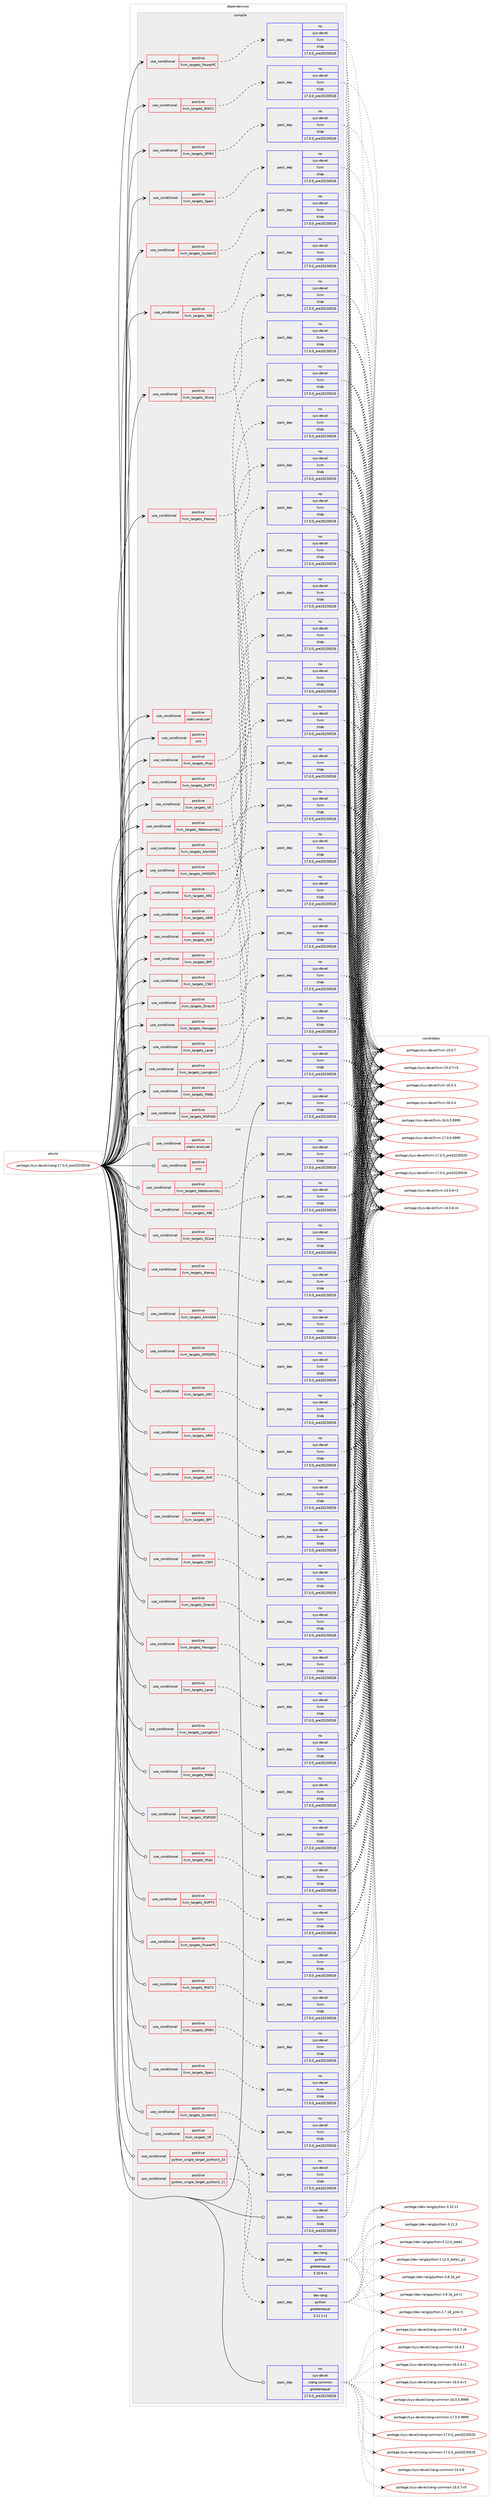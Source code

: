 digraph prolog {

# *************
# Graph options
# *************

newrank=true;
concentrate=true;
compound=true;
graph [rankdir=LR,fontname=Helvetica,fontsize=10,ranksep=1.5];#, ranksep=2.5, nodesep=0.2];
edge  [arrowhead=vee];
node  [fontname=Helvetica,fontsize=10];

# **********
# The ebuild
# **********

subgraph cluster_leftcol {
color=gray;
rank=same;
label=<<i>ebuild</i>>;
id [label="portage://sys-devel/clang-17.0.0_pre20230526", color=red, width=4, href="../sys-devel/clang-17.0.0_pre20230526.svg"];
}

# ****************
# The dependencies
# ****************

subgraph cluster_midcol {
color=gray;
label=<<i>dependencies</i>>;
subgraph cluster_compile {
fillcolor="#eeeeee";
style=filled;
label=<<i>compile</i>>;
subgraph cond1777 {
dependency2872 [label=<<TABLE BORDER="0" CELLBORDER="1" CELLSPACING="0" CELLPADDING="4"><TR><TD ROWSPAN="3" CELLPADDING="10">use_conditional</TD></TR><TR><TD>positive</TD></TR><TR><TD>llvm_targets_AArch64</TD></TR></TABLE>>, shape=none, color=red];
subgraph pack1074 {
dependency2873 [label=<<TABLE BORDER="0" CELLBORDER="1" CELLSPACING="0" CELLPADDING="4" WIDTH="220"><TR><TD ROWSPAN="6" CELLPADDING="30">pack_dep</TD></TR><TR><TD WIDTH="110">no</TD></TR><TR><TD>sys-devel</TD></TR><TR><TD>llvm</TD></TR><TR><TD>tilde</TD></TR><TR><TD>17.0.0_pre20230526</TD></TR></TABLE>>, shape=none, color=blue];
}
dependency2872:e -> dependency2873:w [weight=20,style="dashed",arrowhead="vee"];
}
id:e -> dependency2872:w [weight=20,style="solid",arrowhead="vee"];
subgraph cond1778 {
dependency2874 [label=<<TABLE BORDER="0" CELLBORDER="1" CELLSPACING="0" CELLPADDING="4"><TR><TD ROWSPAN="3" CELLPADDING="10">use_conditional</TD></TR><TR><TD>positive</TD></TR><TR><TD>llvm_targets_AMDGPU</TD></TR></TABLE>>, shape=none, color=red];
subgraph pack1075 {
dependency2875 [label=<<TABLE BORDER="0" CELLBORDER="1" CELLSPACING="0" CELLPADDING="4" WIDTH="220"><TR><TD ROWSPAN="6" CELLPADDING="30">pack_dep</TD></TR><TR><TD WIDTH="110">no</TD></TR><TR><TD>sys-devel</TD></TR><TR><TD>llvm</TD></TR><TR><TD>tilde</TD></TR><TR><TD>17.0.0_pre20230526</TD></TR></TABLE>>, shape=none, color=blue];
}
dependency2874:e -> dependency2875:w [weight=20,style="dashed",arrowhead="vee"];
}
id:e -> dependency2874:w [weight=20,style="solid",arrowhead="vee"];
subgraph cond1779 {
dependency2876 [label=<<TABLE BORDER="0" CELLBORDER="1" CELLSPACING="0" CELLPADDING="4"><TR><TD ROWSPAN="3" CELLPADDING="10">use_conditional</TD></TR><TR><TD>positive</TD></TR><TR><TD>llvm_targets_ARC</TD></TR></TABLE>>, shape=none, color=red];
subgraph pack1076 {
dependency2877 [label=<<TABLE BORDER="0" CELLBORDER="1" CELLSPACING="0" CELLPADDING="4" WIDTH="220"><TR><TD ROWSPAN="6" CELLPADDING="30">pack_dep</TD></TR><TR><TD WIDTH="110">no</TD></TR><TR><TD>sys-devel</TD></TR><TR><TD>llvm</TD></TR><TR><TD>tilde</TD></TR><TR><TD>17.0.0_pre20230526</TD></TR></TABLE>>, shape=none, color=blue];
}
dependency2876:e -> dependency2877:w [weight=20,style="dashed",arrowhead="vee"];
}
id:e -> dependency2876:w [weight=20,style="solid",arrowhead="vee"];
subgraph cond1780 {
dependency2878 [label=<<TABLE BORDER="0" CELLBORDER="1" CELLSPACING="0" CELLPADDING="4"><TR><TD ROWSPAN="3" CELLPADDING="10">use_conditional</TD></TR><TR><TD>positive</TD></TR><TR><TD>llvm_targets_ARM</TD></TR></TABLE>>, shape=none, color=red];
subgraph pack1077 {
dependency2879 [label=<<TABLE BORDER="0" CELLBORDER="1" CELLSPACING="0" CELLPADDING="4" WIDTH="220"><TR><TD ROWSPAN="6" CELLPADDING="30">pack_dep</TD></TR><TR><TD WIDTH="110">no</TD></TR><TR><TD>sys-devel</TD></TR><TR><TD>llvm</TD></TR><TR><TD>tilde</TD></TR><TR><TD>17.0.0_pre20230526</TD></TR></TABLE>>, shape=none, color=blue];
}
dependency2878:e -> dependency2879:w [weight=20,style="dashed",arrowhead="vee"];
}
id:e -> dependency2878:w [weight=20,style="solid",arrowhead="vee"];
subgraph cond1781 {
dependency2880 [label=<<TABLE BORDER="0" CELLBORDER="1" CELLSPACING="0" CELLPADDING="4"><TR><TD ROWSPAN="3" CELLPADDING="10">use_conditional</TD></TR><TR><TD>positive</TD></TR><TR><TD>llvm_targets_AVR</TD></TR></TABLE>>, shape=none, color=red];
subgraph pack1078 {
dependency2881 [label=<<TABLE BORDER="0" CELLBORDER="1" CELLSPACING="0" CELLPADDING="4" WIDTH="220"><TR><TD ROWSPAN="6" CELLPADDING="30">pack_dep</TD></TR><TR><TD WIDTH="110">no</TD></TR><TR><TD>sys-devel</TD></TR><TR><TD>llvm</TD></TR><TR><TD>tilde</TD></TR><TR><TD>17.0.0_pre20230526</TD></TR></TABLE>>, shape=none, color=blue];
}
dependency2880:e -> dependency2881:w [weight=20,style="dashed",arrowhead="vee"];
}
id:e -> dependency2880:w [weight=20,style="solid",arrowhead="vee"];
subgraph cond1782 {
dependency2882 [label=<<TABLE BORDER="0" CELLBORDER="1" CELLSPACING="0" CELLPADDING="4"><TR><TD ROWSPAN="3" CELLPADDING="10">use_conditional</TD></TR><TR><TD>positive</TD></TR><TR><TD>llvm_targets_BPF</TD></TR></TABLE>>, shape=none, color=red];
subgraph pack1079 {
dependency2883 [label=<<TABLE BORDER="0" CELLBORDER="1" CELLSPACING="0" CELLPADDING="4" WIDTH="220"><TR><TD ROWSPAN="6" CELLPADDING="30">pack_dep</TD></TR><TR><TD WIDTH="110">no</TD></TR><TR><TD>sys-devel</TD></TR><TR><TD>llvm</TD></TR><TR><TD>tilde</TD></TR><TR><TD>17.0.0_pre20230526</TD></TR></TABLE>>, shape=none, color=blue];
}
dependency2882:e -> dependency2883:w [weight=20,style="dashed",arrowhead="vee"];
}
id:e -> dependency2882:w [weight=20,style="solid",arrowhead="vee"];
subgraph cond1783 {
dependency2884 [label=<<TABLE BORDER="0" CELLBORDER="1" CELLSPACING="0" CELLPADDING="4"><TR><TD ROWSPAN="3" CELLPADDING="10">use_conditional</TD></TR><TR><TD>positive</TD></TR><TR><TD>llvm_targets_CSKY</TD></TR></TABLE>>, shape=none, color=red];
subgraph pack1080 {
dependency2885 [label=<<TABLE BORDER="0" CELLBORDER="1" CELLSPACING="0" CELLPADDING="4" WIDTH="220"><TR><TD ROWSPAN="6" CELLPADDING="30">pack_dep</TD></TR><TR><TD WIDTH="110">no</TD></TR><TR><TD>sys-devel</TD></TR><TR><TD>llvm</TD></TR><TR><TD>tilde</TD></TR><TR><TD>17.0.0_pre20230526</TD></TR></TABLE>>, shape=none, color=blue];
}
dependency2884:e -> dependency2885:w [weight=20,style="dashed",arrowhead="vee"];
}
id:e -> dependency2884:w [weight=20,style="solid",arrowhead="vee"];
subgraph cond1784 {
dependency2886 [label=<<TABLE BORDER="0" CELLBORDER="1" CELLSPACING="0" CELLPADDING="4"><TR><TD ROWSPAN="3" CELLPADDING="10">use_conditional</TD></TR><TR><TD>positive</TD></TR><TR><TD>llvm_targets_DirectX</TD></TR></TABLE>>, shape=none, color=red];
subgraph pack1081 {
dependency2887 [label=<<TABLE BORDER="0" CELLBORDER="1" CELLSPACING="0" CELLPADDING="4" WIDTH="220"><TR><TD ROWSPAN="6" CELLPADDING="30">pack_dep</TD></TR><TR><TD WIDTH="110">no</TD></TR><TR><TD>sys-devel</TD></TR><TR><TD>llvm</TD></TR><TR><TD>tilde</TD></TR><TR><TD>17.0.0_pre20230526</TD></TR></TABLE>>, shape=none, color=blue];
}
dependency2886:e -> dependency2887:w [weight=20,style="dashed",arrowhead="vee"];
}
id:e -> dependency2886:w [weight=20,style="solid",arrowhead="vee"];
subgraph cond1785 {
dependency2888 [label=<<TABLE BORDER="0" CELLBORDER="1" CELLSPACING="0" CELLPADDING="4"><TR><TD ROWSPAN="3" CELLPADDING="10">use_conditional</TD></TR><TR><TD>positive</TD></TR><TR><TD>llvm_targets_Hexagon</TD></TR></TABLE>>, shape=none, color=red];
subgraph pack1082 {
dependency2889 [label=<<TABLE BORDER="0" CELLBORDER="1" CELLSPACING="0" CELLPADDING="4" WIDTH="220"><TR><TD ROWSPAN="6" CELLPADDING="30">pack_dep</TD></TR><TR><TD WIDTH="110">no</TD></TR><TR><TD>sys-devel</TD></TR><TR><TD>llvm</TD></TR><TR><TD>tilde</TD></TR><TR><TD>17.0.0_pre20230526</TD></TR></TABLE>>, shape=none, color=blue];
}
dependency2888:e -> dependency2889:w [weight=20,style="dashed",arrowhead="vee"];
}
id:e -> dependency2888:w [weight=20,style="solid",arrowhead="vee"];
subgraph cond1786 {
dependency2890 [label=<<TABLE BORDER="0" CELLBORDER="1" CELLSPACING="0" CELLPADDING="4"><TR><TD ROWSPAN="3" CELLPADDING="10">use_conditional</TD></TR><TR><TD>positive</TD></TR><TR><TD>llvm_targets_Lanai</TD></TR></TABLE>>, shape=none, color=red];
subgraph pack1083 {
dependency2891 [label=<<TABLE BORDER="0" CELLBORDER="1" CELLSPACING="0" CELLPADDING="4" WIDTH="220"><TR><TD ROWSPAN="6" CELLPADDING="30">pack_dep</TD></TR><TR><TD WIDTH="110">no</TD></TR><TR><TD>sys-devel</TD></TR><TR><TD>llvm</TD></TR><TR><TD>tilde</TD></TR><TR><TD>17.0.0_pre20230526</TD></TR></TABLE>>, shape=none, color=blue];
}
dependency2890:e -> dependency2891:w [weight=20,style="dashed",arrowhead="vee"];
}
id:e -> dependency2890:w [weight=20,style="solid",arrowhead="vee"];
subgraph cond1787 {
dependency2892 [label=<<TABLE BORDER="0" CELLBORDER="1" CELLSPACING="0" CELLPADDING="4"><TR><TD ROWSPAN="3" CELLPADDING="10">use_conditional</TD></TR><TR><TD>positive</TD></TR><TR><TD>llvm_targets_LoongArch</TD></TR></TABLE>>, shape=none, color=red];
subgraph pack1084 {
dependency2893 [label=<<TABLE BORDER="0" CELLBORDER="1" CELLSPACING="0" CELLPADDING="4" WIDTH="220"><TR><TD ROWSPAN="6" CELLPADDING="30">pack_dep</TD></TR><TR><TD WIDTH="110">no</TD></TR><TR><TD>sys-devel</TD></TR><TR><TD>llvm</TD></TR><TR><TD>tilde</TD></TR><TR><TD>17.0.0_pre20230526</TD></TR></TABLE>>, shape=none, color=blue];
}
dependency2892:e -> dependency2893:w [weight=20,style="dashed",arrowhead="vee"];
}
id:e -> dependency2892:w [weight=20,style="solid",arrowhead="vee"];
subgraph cond1788 {
dependency2894 [label=<<TABLE BORDER="0" CELLBORDER="1" CELLSPACING="0" CELLPADDING="4"><TR><TD ROWSPAN="3" CELLPADDING="10">use_conditional</TD></TR><TR><TD>positive</TD></TR><TR><TD>llvm_targets_M68k</TD></TR></TABLE>>, shape=none, color=red];
subgraph pack1085 {
dependency2895 [label=<<TABLE BORDER="0" CELLBORDER="1" CELLSPACING="0" CELLPADDING="4" WIDTH="220"><TR><TD ROWSPAN="6" CELLPADDING="30">pack_dep</TD></TR><TR><TD WIDTH="110">no</TD></TR><TR><TD>sys-devel</TD></TR><TR><TD>llvm</TD></TR><TR><TD>tilde</TD></TR><TR><TD>17.0.0_pre20230526</TD></TR></TABLE>>, shape=none, color=blue];
}
dependency2894:e -> dependency2895:w [weight=20,style="dashed",arrowhead="vee"];
}
id:e -> dependency2894:w [weight=20,style="solid",arrowhead="vee"];
subgraph cond1789 {
dependency2896 [label=<<TABLE BORDER="0" CELLBORDER="1" CELLSPACING="0" CELLPADDING="4"><TR><TD ROWSPAN="3" CELLPADDING="10">use_conditional</TD></TR><TR><TD>positive</TD></TR><TR><TD>llvm_targets_MSP430</TD></TR></TABLE>>, shape=none, color=red];
subgraph pack1086 {
dependency2897 [label=<<TABLE BORDER="0" CELLBORDER="1" CELLSPACING="0" CELLPADDING="4" WIDTH="220"><TR><TD ROWSPAN="6" CELLPADDING="30">pack_dep</TD></TR><TR><TD WIDTH="110">no</TD></TR><TR><TD>sys-devel</TD></TR><TR><TD>llvm</TD></TR><TR><TD>tilde</TD></TR><TR><TD>17.0.0_pre20230526</TD></TR></TABLE>>, shape=none, color=blue];
}
dependency2896:e -> dependency2897:w [weight=20,style="dashed",arrowhead="vee"];
}
id:e -> dependency2896:w [weight=20,style="solid",arrowhead="vee"];
subgraph cond1790 {
dependency2898 [label=<<TABLE BORDER="0" CELLBORDER="1" CELLSPACING="0" CELLPADDING="4"><TR><TD ROWSPAN="3" CELLPADDING="10">use_conditional</TD></TR><TR><TD>positive</TD></TR><TR><TD>llvm_targets_Mips</TD></TR></TABLE>>, shape=none, color=red];
subgraph pack1087 {
dependency2899 [label=<<TABLE BORDER="0" CELLBORDER="1" CELLSPACING="0" CELLPADDING="4" WIDTH="220"><TR><TD ROWSPAN="6" CELLPADDING="30">pack_dep</TD></TR><TR><TD WIDTH="110">no</TD></TR><TR><TD>sys-devel</TD></TR><TR><TD>llvm</TD></TR><TR><TD>tilde</TD></TR><TR><TD>17.0.0_pre20230526</TD></TR></TABLE>>, shape=none, color=blue];
}
dependency2898:e -> dependency2899:w [weight=20,style="dashed",arrowhead="vee"];
}
id:e -> dependency2898:w [weight=20,style="solid",arrowhead="vee"];
subgraph cond1791 {
dependency2900 [label=<<TABLE BORDER="0" CELLBORDER="1" CELLSPACING="0" CELLPADDING="4"><TR><TD ROWSPAN="3" CELLPADDING="10">use_conditional</TD></TR><TR><TD>positive</TD></TR><TR><TD>llvm_targets_NVPTX</TD></TR></TABLE>>, shape=none, color=red];
subgraph pack1088 {
dependency2901 [label=<<TABLE BORDER="0" CELLBORDER="1" CELLSPACING="0" CELLPADDING="4" WIDTH="220"><TR><TD ROWSPAN="6" CELLPADDING="30">pack_dep</TD></TR><TR><TD WIDTH="110">no</TD></TR><TR><TD>sys-devel</TD></TR><TR><TD>llvm</TD></TR><TR><TD>tilde</TD></TR><TR><TD>17.0.0_pre20230526</TD></TR></TABLE>>, shape=none, color=blue];
}
dependency2900:e -> dependency2901:w [weight=20,style="dashed",arrowhead="vee"];
}
id:e -> dependency2900:w [weight=20,style="solid",arrowhead="vee"];
subgraph cond1792 {
dependency2902 [label=<<TABLE BORDER="0" CELLBORDER="1" CELLSPACING="0" CELLPADDING="4"><TR><TD ROWSPAN="3" CELLPADDING="10">use_conditional</TD></TR><TR><TD>positive</TD></TR><TR><TD>llvm_targets_PowerPC</TD></TR></TABLE>>, shape=none, color=red];
subgraph pack1089 {
dependency2903 [label=<<TABLE BORDER="0" CELLBORDER="1" CELLSPACING="0" CELLPADDING="4" WIDTH="220"><TR><TD ROWSPAN="6" CELLPADDING="30">pack_dep</TD></TR><TR><TD WIDTH="110">no</TD></TR><TR><TD>sys-devel</TD></TR><TR><TD>llvm</TD></TR><TR><TD>tilde</TD></TR><TR><TD>17.0.0_pre20230526</TD></TR></TABLE>>, shape=none, color=blue];
}
dependency2902:e -> dependency2903:w [weight=20,style="dashed",arrowhead="vee"];
}
id:e -> dependency2902:w [weight=20,style="solid",arrowhead="vee"];
subgraph cond1793 {
dependency2904 [label=<<TABLE BORDER="0" CELLBORDER="1" CELLSPACING="0" CELLPADDING="4"><TR><TD ROWSPAN="3" CELLPADDING="10">use_conditional</TD></TR><TR><TD>positive</TD></TR><TR><TD>llvm_targets_RISCV</TD></TR></TABLE>>, shape=none, color=red];
subgraph pack1090 {
dependency2905 [label=<<TABLE BORDER="0" CELLBORDER="1" CELLSPACING="0" CELLPADDING="4" WIDTH="220"><TR><TD ROWSPAN="6" CELLPADDING="30">pack_dep</TD></TR><TR><TD WIDTH="110">no</TD></TR><TR><TD>sys-devel</TD></TR><TR><TD>llvm</TD></TR><TR><TD>tilde</TD></TR><TR><TD>17.0.0_pre20230526</TD></TR></TABLE>>, shape=none, color=blue];
}
dependency2904:e -> dependency2905:w [weight=20,style="dashed",arrowhead="vee"];
}
id:e -> dependency2904:w [weight=20,style="solid",arrowhead="vee"];
subgraph cond1794 {
dependency2906 [label=<<TABLE BORDER="0" CELLBORDER="1" CELLSPACING="0" CELLPADDING="4"><TR><TD ROWSPAN="3" CELLPADDING="10">use_conditional</TD></TR><TR><TD>positive</TD></TR><TR><TD>llvm_targets_SPIRV</TD></TR></TABLE>>, shape=none, color=red];
subgraph pack1091 {
dependency2907 [label=<<TABLE BORDER="0" CELLBORDER="1" CELLSPACING="0" CELLPADDING="4" WIDTH="220"><TR><TD ROWSPAN="6" CELLPADDING="30">pack_dep</TD></TR><TR><TD WIDTH="110">no</TD></TR><TR><TD>sys-devel</TD></TR><TR><TD>llvm</TD></TR><TR><TD>tilde</TD></TR><TR><TD>17.0.0_pre20230526</TD></TR></TABLE>>, shape=none, color=blue];
}
dependency2906:e -> dependency2907:w [weight=20,style="dashed",arrowhead="vee"];
}
id:e -> dependency2906:w [weight=20,style="solid",arrowhead="vee"];
subgraph cond1795 {
dependency2908 [label=<<TABLE BORDER="0" CELLBORDER="1" CELLSPACING="0" CELLPADDING="4"><TR><TD ROWSPAN="3" CELLPADDING="10">use_conditional</TD></TR><TR><TD>positive</TD></TR><TR><TD>llvm_targets_Sparc</TD></TR></TABLE>>, shape=none, color=red];
subgraph pack1092 {
dependency2909 [label=<<TABLE BORDER="0" CELLBORDER="1" CELLSPACING="0" CELLPADDING="4" WIDTH="220"><TR><TD ROWSPAN="6" CELLPADDING="30">pack_dep</TD></TR><TR><TD WIDTH="110">no</TD></TR><TR><TD>sys-devel</TD></TR><TR><TD>llvm</TD></TR><TR><TD>tilde</TD></TR><TR><TD>17.0.0_pre20230526</TD></TR></TABLE>>, shape=none, color=blue];
}
dependency2908:e -> dependency2909:w [weight=20,style="dashed",arrowhead="vee"];
}
id:e -> dependency2908:w [weight=20,style="solid",arrowhead="vee"];
subgraph cond1796 {
dependency2910 [label=<<TABLE BORDER="0" CELLBORDER="1" CELLSPACING="0" CELLPADDING="4"><TR><TD ROWSPAN="3" CELLPADDING="10">use_conditional</TD></TR><TR><TD>positive</TD></TR><TR><TD>llvm_targets_SystemZ</TD></TR></TABLE>>, shape=none, color=red];
subgraph pack1093 {
dependency2911 [label=<<TABLE BORDER="0" CELLBORDER="1" CELLSPACING="0" CELLPADDING="4" WIDTH="220"><TR><TD ROWSPAN="6" CELLPADDING="30">pack_dep</TD></TR><TR><TD WIDTH="110">no</TD></TR><TR><TD>sys-devel</TD></TR><TR><TD>llvm</TD></TR><TR><TD>tilde</TD></TR><TR><TD>17.0.0_pre20230526</TD></TR></TABLE>>, shape=none, color=blue];
}
dependency2910:e -> dependency2911:w [weight=20,style="dashed",arrowhead="vee"];
}
id:e -> dependency2910:w [weight=20,style="solid",arrowhead="vee"];
subgraph cond1797 {
dependency2912 [label=<<TABLE BORDER="0" CELLBORDER="1" CELLSPACING="0" CELLPADDING="4"><TR><TD ROWSPAN="3" CELLPADDING="10">use_conditional</TD></TR><TR><TD>positive</TD></TR><TR><TD>llvm_targets_VE</TD></TR></TABLE>>, shape=none, color=red];
subgraph pack1094 {
dependency2913 [label=<<TABLE BORDER="0" CELLBORDER="1" CELLSPACING="0" CELLPADDING="4" WIDTH="220"><TR><TD ROWSPAN="6" CELLPADDING="30">pack_dep</TD></TR><TR><TD WIDTH="110">no</TD></TR><TR><TD>sys-devel</TD></TR><TR><TD>llvm</TD></TR><TR><TD>tilde</TD></TR><TR><TD>17.0.0_pre20230526</TD></TR></TABLE>>, shape=none, color=blue];
}
dependency2912:e -> dependency2913:w [weight=20,style="dashed",arrowhead="vee"];
}
id:e -> dependency2912:w [weight=20,style="solid",arrowhead="vee"];
subgraph cond1798 {
dependency2914 [label=<<TABLE BORDER="0" CELLBORDER="1" CELLSPACING="0" CELLPADDING="4"><TR><TD ROWSPAN="3" CELLPADDING="10">use_conditional</TD></TR><TR><TD>positive</TD></TR><TR><TD>llvm_targets_WebAssembly</TD></TR></TABLE>>, shape=none, color=red];
subgraph pack1095 {
dependency2915 [label=<<TABLE BORDER="0" CELLBORDER="1" CELLSPACING="0" CELLPADDING="4" WIDTH="220"><TR><TD ROWSPAN="6" CELLPADDING="30">pack_dep</TD></TR><TR><TD WIDTH="110">no</TD></TR><TR><TD>sys-devel</TD></TR><TR><TD>llvm</TD></TR><TR><TD>tilde</TD></TR><TR><TD>17.0.0_pre20230526</TD></TR></TABLE>>, shape=none, color=blue];
}
dependency2914:e -> dependency2915:w [weight=20,style="dashed",arrowhead="vee"];
}
id:e -> dependency2914:w [weight=20,style="solid",arrowhead="vee"];
subgraph cond1799 {
dependency2916 [label=<<TABLE BORDER="0" CELLBORDER="1" CELLSPACING="0" CELLPADDING="4"><TR><TD ROWSPAN="3" CELLPADDING="10">use_conditional</TD></TR><TR><TD>positive</TD></TR><TR><TD>llvm_targets_X86</TD></TR></TABLE>>, shape=none, color=red];
subgraph pack1096 {
dependency2917 [label=<<TABLE BORDER="0" CELLBORDER="1" CELLSPACING="0" CELLPADDING="4" WIDTH="220"><TR><TD ROWSPAN="6" CELLPADDING="30">pack_dep</TD></TR><TR><TD WIDTH="110">no</TD></TR><TR><TD>sys-devel</TD></TR><TR><TD>llvm</TD></TR><TR><TD>tilde</TD></TR><TR><TD>17.0.0_pre20230526</TD></TR></TABLE>>, shape=none, color=blue];
}
dependency2916:e -> dependency2917:w [weight=20,style="dashed",arrowhead="vee"];
}
id:e -> dependency2916:w [weight=20,style="solid",arrowhead="vee"];
subgraph cond1800 {
dependency2918 [label=<<TABLE BORDER="0" CELLBORDER="1" CELLSPACING="0" CELLPADDING="4"><TR><TD ROWSPAN="3" CELLPADDING="10">use_conditional</TD></TR><TR><TD>positive</TD></TR><TR><TD>llvm_targets_XCore</TD></TR></TABLE>>, shape=none, color=red];
subgraph pack1097 {
dependency2919 [label=<<TABLE BORDER="0" CELLBORDER="1" CELLSPACING="0" CELLPADDING="4" WIDTH="220"><TR><TD ROWSPAN="6" CELLPADDING="30">pack_dep</TD></TR><TR><TD WIDTH="110">no</TD></TR><TR><TD>sys-devel</TD></TR><TR><TD>llvm</TD></TR><TR><TD>tilde</TD></TR><TR><TD>17.0.0_pre20230526</TD></TR></TABLE>>, shape=none, color=blue];
}
dependency2918:e -> dependency2919:w [weight=20,style="dashed",arrowhead="vee"];
}
id:e -> dependency2918:w [weight=20,style="solid",arrowhead="vee"];
subgraph cond1801 {
dependency2920 [label=<<TABLE BORDER="0" CELLBORDER="1" CELLSPACING="0" CELLPADDING="4"><TR><TD ROWSPAN="3" CELLPADDING="10">use_conditional</TD></TR><TR><TD>positive</TD></TR><TR><TD>llvm_targets_Xtensa</TD></TR></TABLE>>, shape=none, color=red];
subgraph pack1098 {
dependency2921 [label=<<TABLE BORDER="0" CELLBORDER="1" CELLSPACING="0" CELLPADDING="4" WIDTH="220"><TR><TD ROWSPAN="6" CELLPADDING="30">pack_dep</TD></TR><TR><TD WIDTH="110">no</TD></TR><TR><TD>sys-devel</TD></TR><TR><TD>llvm</TD></TR><TR><TD>tilde</TD></TR><TR><TD>17.0.0_pre20230526</TD></TR></TABLE>>, shape=none, color=blue];
}
dependency2920:e -> dependency2921:w [weight=20,style="dashed",arrowhead="vee"];
}
id:e -> dependency2920:w [weight=20,style="solid",arrowhead="vee"];
subgraph cond1802 {
dependency2922 [label=<<TABLE BORDER="0" CELLBORDER="1" CELLSPACING="0" CELLPADDING="4"><TR><TD ROWSPAN="3" CELLPADDING="10">use_conditional</TD></TR><TR><TD>positive</TD></TR><TR><TD>static-analyzer</TD></TR></TABLE>>, shape=none, color=red];
# *** BEGIN UNKNOWN DEPENDENCY TYPE (TODO) ***
# dependency2922 -> package_dependency(portage://sys-devel/clang-17.0.0_pre20230526,install,no,dev-lang,perl,none,[,,],any_different_slot,[])
# *** END UNKNOWN DEPENDENCY TYPE (TODO) ***

}
id:e -> dependency2922:w [weight=20,style="solid",arrowhead="vee"];
subgraph cond1803 {
dependency2923 [label=<<TABLE BORDER="0" CELLBORDER="1" CELLSPACING="0" CELLPADDING="4"><TR><TD ROWSPAN="3" CELLPADDING="10">use_conditional</TD></TR><TR><TD>positive</TD></TR><TR><TD>xml</TD></TR></TABLE>>, shape=none, color=red];
# *** BEGIN UNKNOWN DEPENDENCY TYPE (TODO) ***
# dependency2923 -> package_dependency(portage://sys-devel/clang-17.0.0_pre20230526,install,no,dev-libs,libxml2,none,[,,],[slot(2),equal],[use(optenable(abi_x86_32),negative),use(optenable(abi_x86_64),negative),use(optenable(abi_x86_x32),negative),use(optenable(abi_mips_n32),negative),use(optenable(abi_mips_n64),negative),use(optenable(abi_mips_o32),negative),use(optenable(abi_s390_32),negative),use(optenable(abi_s390_64),negative)])
# *** END UNKNOWN DEPENDENCY TYPE (TODO) ***

}
id:e -> dependency2923:w [weight=20,style="solid",arrowhead="vee"];
subgraph pack1099 {
dependency2924 [label=<<TABLE BORDER="0" CELLBORDER="1" CELLSPACING="0" CELLPADDING="4" WIDTH="220"><TR><TD ROWSPAN="6" CELLPADDING="30">pack_dep</TD></TR><TR><TD WIDTH="110">no</TD></TR><TR><TD>sys-devel</TD></TR><TR><TD>llvm</TD></TR><TR><TD>tilde</TD></TR><TR><TD>17.0.0_pre20230526</TD></TR></TABLE>>, shape=none, color=blue];
}
id:e -> dependency2924:w [weight=20,style="solid",arrowhead="vee"];
# *** BEGIN UNKNOWN DEPENDENCY TYPE (TODO) ***
# id -> package_dependency(portage://sys-devel/clang-17.0.0_pre20230526,install,strong,sys-devel,llvm,none,[,,],[slot(0)],[])
# *** END UNKNOWN DEPENDENCY TYPE (TODO) ***

}
subgraph cluster_compileandrun {
fillcolor="#eeeeee";
style=filled;
label=<<i>compile and run</i>>;
}
subgraph cluster_run {
fillcolor="#eeeeee";
style=filled;
label=<<i>run</i>>;
subgraph cond1804 {
dependency2925 [label=<<TABLE BORDER="0" CELLBORDER="1" CELLSPACING="0" CELLPADDING="4"><TR><TD ROWSPAN="3" CELLPADDING="10">use_conditional</TD></TR><TR><TD>positive</TD></TR><TR><TD>llvm_targets_AArch64</TD></TR></TABLE>>, shape=none, color=red];
subgraph pack1100 {
dependency2926 [label=<<TABLE BORDER="0" CELLBORDER="1" CELLSPACING="0" CELLPADDING="4" WIDTH="220"><TR><TD ROWSPAN="6" CELLPADDING="30">pack_dep</TD></TR><TR><TD WIDTH="110">no</TD></TR><TR><TD>sys-devel</TD></TR><TR><TD>llvm</TD></TR><TR><TD>tilde</TD></TR><TR><TD>17.0.0_pre20230526</TD></TR></TABLE>>, shape=none, color=blue];
}
dependency2925:e -> dependency2926:w [weight=20,style="dashed",arrowhead="vee"];
}
id:e -> dependency2925:w [weight=20,style="solid",arrowhead="odot"];
subgraph cond1805 {
dependency2927 [label=<<TABLE BORDER="0" CELLBORDER="1" CELLSPACING="0" CELLPADDING="4"><TR><TD ROWSPAN="3" CELLPADDING="10">use_conditional</TD></TR><TR><TD>positive</TD></TR><TR><TD>llvm_targets_AMDGPU</TD></TR></TABLE>>, shape=none, color=red];
subgraph pack1101 {
dependency2928 [label=<<TABLE BORDER="0" CELLBORDER="1" CELLSPACING="0" CELLPADDING="4" WIDTH="220"><TR><TD ROWSPAN="6" CELLPADDING="30">pack_dep</TD></TR><TR><TD WIDTH="110">no</TD></TR><TR><TD>sys-devel</TD></TR><TR><TD>llvm</TD></TR><TR><TD>tilde</TD></TR><TR><TD>17.0.0_pre20230526</TD></TR></TABLE>>, shape=none, color=blue];
}
dependency2927:e -> dependency2928:w [weight=20,style="dashed",arrowhead="vee"];
}
id:e -> dependency2927:w [weight=20,style="solid",arrowhead="odot"];
subgraph cond1806 {
dependency2929 [label=<<TABLE BORDER="0" CELLBORDER="1" CELLSPACING="0" CELLPADDING="4"><TR><TD ROWSPAN="3" CELLPADDING="10">use_conditional</TD></TR><TR><TD>positive</TD></TR><TR><TD>llvm_targets_ARC</TD></TR></TABLE>>, shape=none, color=red];
subgraph pack1102 {
dependency2930 [label=<<TABLE BORDER="0" CELLBORDER="1" CELLSPACING="0" CELLPADDING="4" WIDTH="220"><TR><TD ROWSPAN="6" CELLPADDING="30">pack_dep</TD></TR><TR><TD WIDTH="110">no</TD></TR><TR><TD>sys-devel</TD></TR><TR><TD>llvm</TD></TR><TR><TD>tilde</TD></TR><TR><TD>17.0.0_pre20230526</TD></TR></TABLE>>, shape=none, color=blue];
}
dependency2929:e -> dependency2930:w [weight=20,style="dashed",arrowhead="vee"];
}
id:e -> dependency2929:w [weight=20,style="solid",arrowhead="odot"];
subgraph cond1807 {
dependency2931 [label=<<TABLE BORDER="0" CELLBORDER="1" CELLSPACING="0" CELLPADDING="4"><TR><TD ROWSPAN="3" CELLPADDING="10">use_conditional</TD></TR><TR><TD>positive</TD></TR><TR><TD>llvm_targets_ARM</TD></TR></TABLE>>, shape=none, color=red];
subgraph pack1103 {
dependency2932 [label=<<TABLE BORDER="0" CELLBORDER="1" CELLSPACING="0" CELLPADDING="4" WIDTH="220"><TR><TD ROWSPAN="6" CELLPADDING="30">pack_dep</TD></TR><TR><TD WIDTH="110">no</TD></TR><TR><TD>sys-devel</TD></TR><TR><TD>llvm</TD></TR><TR><TD>tilde</TD></TR><TR><TD>17.0.0_pre20230526</TD></TR></TABLE>>, shape=none, color=blue];
}
dependency2931:e -> dependency2932:w [weight=20,style="dashed",arrowhead="vee"];
}
id:e -> dependency2931:w [weight=20,style="solid",arrowhead="odot"];
subgraph cond1808 {
dependency2933 [label=<<TABLE BORDER="0" CELLBORDER="1" CELLSPACING="0" CELLPADDING="4"><TR><TD ROWSPAN="3" CELLPADDING="10">use_conditional</TD></TR><TR><TD>positive</TD></TR><TR><TD>llvm_targets_AVR</TD></TR></TABLE>>, shape=none, color=red];
subgraph pack1104 {
dependency2934 [label=<<TABLE BORDER="0" CELLBORDER="1" CELLSPACING="0" CELLPADDING="4" WIDTH="220"><TR><TD ROWSPAN="6" CELLPADDING="30">pack_dep</TD></TR><TR><TD WIDTH="110">no</TD></TR><TR><TD>sys-devel</TD></TR><TR><TD>llvm</TD></TR><TR><TD>tilde</TD></TR><TR><TD>17.0.0_pre20230526</TD></TR></TABLE>>, shape=none, color=blue];
}
dependency2933:e -> dependency2934:w [weight=20,style="dashed",arrowhead="vee"];
}
id:e -> dependency2933:w [weight=20,style="solid",arrowhead="odot"];
subgraph cond1809 {
dependency2935 [label=<<TABLE BORDER="0" CELLBORDER="1" CELLSPACING="0" CELLPADDING="4"><TR><TD ROWSPAN="3" CELLPADDING="10">use_conditional</TD></TR><TR><TD>positive</TD></TR><TR><TD>llvm_targets_BPF</TD></TR></TABLE>>, shape=none, color=red];
subgraph pack1105 {
dependency2936 [label=<<TABLE BORDER="0" CELLBORDER="1" CELLSPACING="0" CELLPADDING="4" WIDTH="220"><TR><TD ROWSPAN="6" CELLPADDING="30">pack_dep</TD></TR><TR><TD WIDTH="110">no</TD></TR><TR><TD>sys-devel</TD></TR><TR><TD>llvm</TD></TR><TR><TD>tilde</TD></TR><TR><TD>17.0.0_pre20230526</TD></TR></TABLE>>, shape=none, color=blue];
}
dependency2935:e -> dependency2936:w [weight=20,style="dashed",arrowhead="vee"];
}
id:e -> dependency2935:w [weight=20,style="solid",arrowhead="odot"];
subgraph cond1810 {
dependency2937 [label=<<TABLE BORDER="0" CELLBORDER="1" CELLSPACING="0" CELLPADDING="4"><TR><TD ROWSPAN="3" CELLPADDING="10">use_conditional</TD></TR><TR><TD>positive</TD></TR><TR><TD>llvm_targets_CSKY</TD></TR></TABLE>>, shape=none, color=red];
subgraph pack1106 {
dependency2938 [label=<<TABLE BORDER="0" CELLBORDER="1" CELLSPACING="0" CELLPADDING="4" WIDTH="220"><TR><TD ROWSPAN="6" CELLPADDING="30">pack_dep</TD></TR><TR><TD WIDTH="110">no</TD></TR><TR><TD>sys-devel</TD></TR><TR><TD>llvm</TD></TR><TR><TD>tilde</TD></TR><TR><TD>17.0.0_pre20230526</TD></TR></TABLE>>, shape=none, color=blue];
}
dependency2937:e -> dependency2938:w [weight=20,style="dashed",arrowhead="vee"];
}
id:e -> dependency2937:w [weight=20,style="solid",arrowhead="odot"];
subgraph cond1811 {
dependency2939 [label=<<TABLE BORDER="0" CELLBORDER="1" CELLSPACING="0" CELLPADDING="4"><TR><TD ROWSPAN="3" CELLPADDING="10">use_conditional</TD></TR><TR><TD>positive</TD></TR><TR><TD>llvm_targets_DirectX</TD></TR></TABLE>>, shape=none, color=red];
subgraph pack1107 {
dependency2940 [label=<<TABLE BORDER="0" CELLBORDER="1" CELLSPACING="0" CELLPADDING="4" WIDTH="220"><TR><TD ROWSPAN="6" CELLPADDING="30">pack_dep</TD></TR><TR><TD WIDTH="110">no</TD></TR><TR><TD>sys-devel</TD></TR><TR><TD>llvm</TD></TR><TR><TD>tilde</TD></TR><TR><TD>17.0.0_pre20230526</TD></TR></TABLE>>, shape=none, color=blue];
}
dependency2939:e -> dependency2940:w [weight=20,style="dashed",arrowhead="vee"];
}
id:e -> dependency2939:w [weight=20,style="solid",arrowhead="odot"];
subgraph cond1812 {
dependency2941 [label=<<TABLE BORDER="0" CELLBORDER="1" CELLSPACING="0" CELLPADDING="4"><TR><TD ROWSPAN="3" CELLPADDING="10">use_conditional</TD></TR><TR><TD>positive</TD></TR><TR><TD>llvm_targets_Hexagon</TD></TR></TABLE>>, shape=none, color=red];
subgraph pack1108 {
dependency2942 [label=<<TABLE BORDER="0" CELLBORDER="1" CELLSPACING="0" CELLPADDING="4" WIDTH="220"><TR><TD ROWSPAN="6" CELLPADDING="30">pack_dep</TD></TR><TR><TD WIDTH="110">no</TD></TR><TR><TD>sys-devel</TD></TR><TR><TD>llvm</TD></TR><TR><TD>tilde</TD></TR><TR><TD>17.0.0_pre20230526</TD></TR></TABLE>>, shape=none, color=blue];
}
dependency2941:e -> dependency2942:w [weight=20,style="dashed",arrowhead="vee"];
}
id:e -> dependency2941:w [weight=20,style="solid",arrowhead="odot"];
subgraph cond1813 {
dependency2943 [label=<<TABLE BORDER="0" CELLBORDER="1" CELLSPACING="0" CELLPADDING="4"><TR><TD ROWSPAN="3" CELLPADDING="10">use_conditional</TD></TR><TR><TD>positive</TD></TR><TR><TD>llvm_targets_Lanai</TD></TR></TABLE>>, shape=none, color=red];
subgraph pack1109 {
dependency2944 [label=<<TABLE BORDER="0" CELLBORDER="1" CELLSPACING="0" CELLPADDING="4" WIDTH="220"><TR><TD ROWSPAN="6" CELLPADDING="30">pack_dep</TD></TR><TR><TD WIDTH="110">no</TD></TR><TR><TD>sys-devel</TD></TR><TR><TD>llvm</TD></TR><TR><TD>tilde</TD></TR><TR><TD>17.0.0_pre20230526</TD></TR></TABLE>>, shape=none, color=blue];
}
dependency2943:e -> dependency2944:w [weight=20,style="dashed",arrowhead="vee"];
}
id:e -> dependency2943:w [weight=20,style="solid",arrowhead="odot"];
subgraph cond1814 {
dependency2945 [label=<<TABLE BORDER="0" CELLBORDER="1" CELLSPACING="0" CELLPADDING="4"><TR><TD ROWSPAN="3" CELLPADDING="10">use_conditional</TD></TR><TR><TD>positive</TD></TR><TR><TD>llvm_targets_LoongArch</TD></TR></TABLE>>, shape=none, color=red];
subgraph pack1110 {
dependency2946 [label=<<TABLE BORDER="0" CELLBORDER="1" CELLSPACING="0" CELLPADDING="4" WIDTH="220"><TR><TD ROWSPAN="6" CELLPADDING="30">pack_dep</TD></TR><TR><TD WIDTH="110">no</TD></TR><TR><TD>sys-devel</TD></TR><TR><TD>llvm</TD></TR><TR><TD>tilde</TD></TR><TR><TD>17.0.0_pre20230526</TD></TR></TABLE>>, shape=none, color=blue];
}
dependency2945:e -> dependency2946:w [weight=20,style="dashed",arrowhead="vee"];
}
id:e -> dependency2945:w [weight=20,style="solid",arrowhead="odot"];
subgraph cond1815 {
dependency2947 [label=<<TABLE BORDER="0" CELLBORDER="1" CELLSPACING="0" CELLPADDING="4"><TR><TD ROWSPAN="3" CELLPADDING="10">use_conditional</TD></TR><TR><TD>positive</TD></TR><TR><TD>llvm_targets_M68k</TD></TR></TABLE>>, shape=none, color=red];
subgraph pack1111 {
dependency2948 [label=<<TABLE BORDER="0" CELLBORDER="1" CELLSPACING="0" CELLPADDING="4" WIDTH="220"><TR><TD ROWSPAN="6" CELLPADDING="30">pack_dep</TD></TR><TR><TD WIDTH="110">no</TD></TR><TR><TD>sys-devel</TD></TR><TR><TD>llvm</TD></TR><TR><TD>tilde</TD></TR><TR><TD>17.0.0_pre20230526</TD></TR></TABLE>>, shape=none, color=blue];
}
dependency2947:e -> dependency2948:w [weight=20,style="dashed",arrowhead="vee"];
}
id:e -> dependency2947:w [weight=20,style="solid",arrowhead="odot"];
subgraph cond1816 {
dependency2949 [label=<<TABLE BORDER="0" CELLBORDER="1" CELLSPACING="0" CELLPADDING="4"><TR><TD ROWSPAN="3" CELLPADDING="10">use_conditional</TD></TR><TR><TD>positive</TD></TR><TR><TD>llvm_targets_MSP430</TD></TR></TABLE>>, shape=none, color=red];
subgraph pack1112 {
dependency2950 [label=<<TABLE BORDER="0" CELLBORDER="1" CELLSPACING="0" CELLPADDING="4" WIDTH="220"><TR><TD ROWSPAN="6" CELLPADDING="30">pack_dep</TD></TR><TR><TD WIDTH="110">no</TD></TR><TR><TD>sys-devel</TD></TR><TR><TD>llvm</TD></TR><TR><TD>tilde</TD></TR><TR><TD>17.0.0_pre20230526</TD></TR></TABLE>>, shape=none, color=blue];
}
dependency2949:e -> dependency2950:w [weight=20,style="dashed",arrowhead="vee"];
}
id:e -> dependency2949:w [weight=20,style="solid",arrowhead="odot"];
subgraph cond1817 {
dependency2951 [label=<<TABLE BORDER="0" CELLBORDER="1" CELLSPACING="0" CELLPADDING="4"><TR><TD ROWSPAN="3" CELLPADDING="10">use_conditional</TD></TR><TR><TD>positive</TD></TR><TR><TD>llvm_targets_Mips</TD></TR></TABLE>>, shape=none, color=red];
subgraph pack1113 {
dependency2952 [label=<<TABLE BORDER="0" CELLBORDER="1" CELLSPACING="0" CELLPADDING="4" WIDTH="220"><TR><TD ROWSPAN="6" CELLPADDING="30">pack_dep</TD></TR><TR><TD WIDTH="110">no</TD></TR><TR><TD>sys-devel</TD></TR><TR><TD>llvm</TD></TR><TR><TD>tilde</TD></TR><TR><TD>17.0.0_pre20230526</TD></TR></TABLE>>, shape=none, color=blue];
}
dependency2951:e -> dependency2952:w [weight=20,style="dashed",arrowhead="vee"];
}
id:e -> dependency2951:w [weight=20,style="solid",arrowhead="odot"];
subgraph cond1818 {
dependency2953 [label=<<TABLE BORDER="0" CELLBORDER="1" CELLSPACING="0" CELLPADDING="4"><TR><TD ROWSPAN="3" CELLPADDING="10">use_conditional</TD></TR><TR><TD>positive</TD></TR><TR><TD>llvm_targets_NVPTX</TD></TR></TABLE>>, shape=none, color=red];
subgraph pack1114 {
dependency2954 [label=<<TABLE BORDER="0" CELLBORDER="1" CELLSPACING="0" CELLPADDING="4" WIDTH="220"><TR><TD ROWSPAN="6" CELLPADDING="30">pack_dep</TD></TR><TR><TD WIDTH="110">no</TD></TR><TR><TD>sys-devel</TD></TR><TR><TD>llvm</TD></TR><TR><TD>tilde</TD></TR><TR><TD>17.0.0_pre20230526</TD></TR></TABLE>>, shape=none, color=blue];
}
dependency2953:e -> dependency2954:w [weight=20,style="dashed",arrowhead="vee"];
}
id:e -> dependency2953:w [weight=20,style="solid",arrowhead="odot"];
subgraph cond1819 {
dependency2955 [label=<<TABLE BORDER="0" CELLBORDER="1" CELLSPACING="0" CELLPADDING="4"><TR><TD ROWSPAN="3" CELLPADDING="10">use_conditional</TD></TR><TR><TD>positive</TD></TR><TR><TD>llvm_targets_PowerPC</TD></TR></TABLE>>, shape=none, color=red];
subgraph pack1115 {
dependency2956 [label=<<TABLE BORDER="0" CELLBORDER="1" CELLSPACING="0" CELLPADDING="4" WIDTH="220"><TR><TD ROWSPAN="6" CELLPADDING="30">pack_dep</TD></TR><TR><TD WIDTH="110">no</TD></TR><TR><TD>sys-devel</TD></TR><TR><TD>llvm</TD></TR><TR><TD>tilde</TD></TR><TR><TD>17.0.0_pre20230526</TD></TR></TABLE>>, shape=none, color=blue];
}
dependency2955:e -> dependency2956:w [weight=20,style="dashed",arrowhead="vee"];
}
id:e -> dependency2955:w [weight=20,style="solid",arrowhead="odot"];
subgraph cond1820 {
dependency2957 [label=<<TABLE BORDER="0" CELLBORDER="1" CELLSPACING="0" CELLPADDING="4"><TR><TD ROWSPAN="3" CELLPADDING="10">use_conditional</TD></TR><TR><TD>positive</TD></TR><TR><TD>llvm_targets_RISCV</TD></TR></TABLE>>, shape=none, color=red];
subgraph pack1116 {
dependency2958 [label=<<TABLE BORDER="0" CELLBORDER="1" CELLSPACING="0" CELLPADDING="4" WIDTH="220"><TR><TD ROWSPAN="6" CELLPADDING="30">pack_dep</TD></TR><TR><TD WIDTH="110">no</TD></TR><TR><TD>sys-devel</TD></TR><TR><TD>llvm</TD></TR><TR><TD>tilde</TD></TR><TR><TD>17.0.0_pre20230526</TD></TR></TABLE>>, shape=none, color=blue];
}
dependency2957:e -> dependency2958:w [weight=20,style="dashed",arrowhead="vee"];
}
id:e -> dependency2957:w [weight=20,style="solid",arrowhead="odot"];
subgraph cond1821 {
dependency2959 [label=<<TABLE BORDER="0" CELLBORDER="1" CELLSPACING="0" CELLPADDING="4"><TR><TD ROWSPAN="3" CELLPADDING="10">use_conditional</TD></TR><TR><TD>positive</TD></TR><TR><TD>llvm_targets_SPIRV</TD></TR></TABLE>>, shape=none, color=red];
subgraph pack1117 {
dependency2960 [label=<<TABLE BORDER="0" CELLBORDER="1" CELLSPACING="0" CELLPADDING="4" WIDTH="220"><TR><TD ROWSPAN="6" CELLPADDING="30">pack_dep</TD></TR><TR><TD WIDTH="110">no</TD></TR><TR><TD>sys-devel</TD></TR><TR><TD>llvm</TD></TR><TR><TD>tilde</TD></TR><TR><TD>17.0.0_pre20230526</TD></TR></TABLE>>, shape=none, color=blue];
}
dependency2959:e -> dependency2960:w [weight=20,style="dashed",arrowhead="vee"];
}
id:e -> dependency2959:w [weight=20,style="solid",arrowhead="odot"];
subgraph cond1822 {
dependency2961 [label=<<TABLE BORDER="0" CELLBORDER="1" CELLSPACING="0" CELLPADDING="4"><TR><TD ROWSPAN="3" CELLPADDING="10">use_conditional</TD></TR><TR><TD>positive</TD></TR><TR><TD>llvm_targets_Sparc</TD></TR></TABLE>>, shape=none, color=red];
subgraph pack1118 {
dependency2962 [label=<<TABLE BORDER="0" CELLBORDER="1" CELLSPACING="0" CELLPADDING="4" WIDTH="220"><TR><TD ROWSPAN="6" CELLPADDING="30">pack_dep</TD></TR><TR><TD WIDTH="110">no</TD></TR><TR><TD>sys-devel</TD></TR><TR><TD>llvm</TD></TR><TR><TD>tilde</TD></TR><TR><TD>17.0.0_pre20230526</TD></TR></TABLE>>, shape=none, color=blue];
}
dependency2961:e -> dependency2962:w [weight=20,style="dashed",arrowhead="vee"];
}
id:e -> dependency2961:w [weight=20,style="solid",arrowhead="odot"];
subgraph cond1823 {
dependency2963 [label=<<TABLE BORDER="0" CELLBORDER="1" CELLSPACING="0" CELLPADDING="4"><TR><TD ROWSPAN="3" CELLPADDING="10">use_conditional</TD></TR><TR><TD>positive</TD></TR><TR><TD>llvm_targets_SystemZ</TD></TR></TABLE>>, shape=none, color=red];
subgraph pack1119 {
dependency2964 [label=<<TABLE BORDER="0" CELLBORDER="1" CELLSPACING="0" CELLPADDING="4" WIDTH="220"><TR><TD ROWSPAN="6" CELLPADDING="30">pack_dep</TD></TR><TR><TD WIDTH="110">no</TD></TR><TR><TD>sys-devel</TD></TR><TR><TD>llvm</TD></TR><TR><TD>tilde</TD></TR><TR><TD>17.0.0_pre20230526</TD></TR></TABLE>>, shape=none, color=blue];
}
dependency2963:e -> dependency2964:w [weight=20,style="dashed",arrowhead="vee"];
}
id:e -> dependency2963:w [weight=20,style="solid",arrowhead="odot"];
subgraph cond1824 {
dependency2965 [label=<<TABLE BORDER="0" CELLBORDER="1" CELLSPACING="0" CELLPADDING="4"><TR><TD ROWSPAN="3" CELLPADDING="10">use_conditional</TD></TR><TR><TD>positive</TD></TR><TR><TD>llvm_targets_VE</TD></TR></TABLE>>, shape=none, color=red];
subgraph pack1120 {
dependency2966 [label=<<TABLE BORDER="0" CELLBORDER="1" CELLSPACING="0" CELLPADDING="4" WIDTH="220"><TR><TD ROWSPAN="6" CELLPADDING="30">pack_dep</TD></TR><TR><TD WIDTH="110">no</TD></TR><TR><TD>sys-devel</TD></TR><TR><TD>llvm</TD></TR><TR><TD>tilde</TD></TR><TR><TD>17.0.0_pre20230526</TD></TR></TABLE>>, shape=none, color=blue];
}
dependency2965:e -> dependency2966:w [weight=20,style="dashed",arrowhead="vee"];
}
id:e -> dependency2965:w [weight=20,style="solid",arrowhead="odot"];
subgraph cond1825 {
dependency2967 [label=<<TABLE BORDER="0" CELLBORDER="1" CELLSPACING="0" CELLPADDING="4"><TR><TD ROWSPAN="3" CELLPADDING="10">use_conditional</TD></TR><TR><TD>positive</TD></TR><TR><TD>llvm_targets_WebAssembly</TD></TR></TABLE>>, shape=none, color=red];
subgraph pack1121 {
dependency2968 [label=<<TABLE BORDER="0" CELLBORDER="1" CELLSPACING="0" CELLPADDING="4" WIDTH="220"><TR><TD ROWSPAN="6" CELLPADDING="30">pack_dep</TD></TR><TR><TD WIDTH="110">no</TD></TR><TR><TD>sys-devel</TD></TR><TR><TD>llvm</TD></TR><TR><TD>tilde</TD></TR><TR><TD>17.0.0_pre20230526</TD></TR></TABLE>>, shape=none, color=blue];
}
dependency2967:e -> dependency2968:w [weight=20,style="dashed",arrowhead="vee"];
}
id:e -> dependency2967:w [weight=20,style="solid",arrowhead="odot"];
subgraph cond1826 {
dependency2969 [label=<<TABLE BORDER="0" CELLBORDER="1" CELLSPACING="0" CELLPADDING="4"><TR><TD ROWSPAN="3" CELLPADDING="10">use_conditional</TD></TR><TR><TD>positive</TD></TR><TR><TD>llvm_targets_X86</TD></TR></TABLE>>, shape=none, color=red];
subgraph pack1122 {
dependency2970 [label=<<TABLE BORDER="0" CELLBORDER="1" CELLSPACING="0" CELLPADDING="4" WIDTH="220"><TR><TD ROWSPAN="6" CELLPADDING="30">pack_dep</TD></TR><TR><TD WIDTH="110">no</TD></TR><TR><TD>sys-devel</TD></TR><TR><TD>llvm</TD></TR><TR><TD>tilde</TD></TR><TR><TD>17.0.0_pre20230526</TD></TR></TABLE>>, shape=none, color=blue];
}
dependency2969:e -> dependency2970:w [weight=20,style="dashed",arrowhead="vee"];
}
id:e -> dependency2969:w [weight=20,style="solid",arrowhead="odot"];
subgraph cond1827 {
dependency2971 [label=<<TABLE BORDER="0" CELLBORDER="1" CELLSPACING="0" CELLPADDING="4"><TR><TD ROWSPAN="3" CELLPADDING="10">use_conditional</TD></TR><TR><TD>positive</TD></TR><TR><TD>llvm_targets_XCore</TD></TR></TABLE>>, shape=none, color=red];
subgraph pack1123 {
dependency2972 [label=<<TABLE BORDER="0" CELLBORDER="1" CELLSPACING="0" CELLPADDING="4" WIDTH="220"><TR><TD ROWSPAN="6" CELLPADDING="30">pack_dep</TD></TR><TR><TD WIDTH="110">no</TD></TR><TR><TD>sys-devel</TD></TR><TR><TD>llvm</TD></TR><TR><TD>tilde</TD></TR><TR><TD>17.0.0_pre20230526</TD></TR></TABLE>>, shape=none, color=blue];
}
dependency2971:e -> dependency2972:w [weight=20,style="dashed",arrowhead="vee"];
}
id:e -> dependency2971:w [weight=20,style="solid",arrowhead="odot"];
subgraph cond1828 {
dependency2973 [label=<<TABLE BORDER="0" CELLBORDER="1" CELLSPACING="0" CELLPADDING="4"><TR><TD ROWSPAN="3" CELLPADDING="10">use_conditional</TD></TR><TR><TD>positive</TD></TR><TR><TD>llvm_targets_Xtensa</TD></TR></TABLE>>, shape=none, color=red];
subgraph pack1124 {
dependency2974 [label=<<TABLE BORDER="0" CELLBORDER="1" CELLSPACING="0" CELLPADDING="4" WIDTH="220"><TR><TD ROWSPAN="6" CELLPADDING="30">pack_dep</TD></TR><TR><TD WIDTH="110">no</TD></TR><TR><TD>sys-devel</TD></TR><TR><TD>llvm</TD></TR><TR><TD>tilde</TD></TR><TR><TD>17.0.0_pre20230526</TD></TR></TABLE>>, shape=none, color=blue];
}
dependency2973:e -> dependency2974:w [weight=20,style="dashed",arrowhead="vee"];
}
id:e -> dependency2973:w [weight=20,style="solid",arrowhead="odot"];
subgraph cond1829 {
dependency2975 [label=<<TABLE BORDER="0" CELLBORDER="1" CELLSPACING="0" CELLPADDING="4"><TR><TD ROWSPAN="3" CELLPADDING="10">use_conditional</TD></TR><TR><TD>positive</TD></TR><TR><TD>python_single_target_python3_10</TD></TR></TABLE>>, shape=none, color=red];
subgraph pack1125 {
dependency2976 [label=<<TABLE BORDER="0" CELLBORDER="1" CELLSPACING="0" CELLPADDING="4" WIDTH="220"><TR><TD ROWSPAN="6" CELLPADDING="30">pack_dep</TD></TR><TR><TD WIDTH="110">no</TD></TR><TR><TD>dev-lang</TD></TR><TR><TD>python</TD></TR><TR><TD>greaterequal</TD></TR><TR><TD>3.10.9-r1</TD></TR></TABLE>>, shape=none, color=blue];
}
dependency2975:e -> dependency2976:w [weight=20,style="dashed",arrowhead="vee"];
}
id:e -> dependency2975:w [weight=20,style="solid",arrowhead="odot"];
subgraph cond1830 {
dependency2977 [label=<<TABLE BORDER="0" CELLBORDER="1" CELLSPACING="0" CELLPADDING="4"><TR><TD ROWSPAN="3" CELLPADDING="10">use_conditional</TD></TR><TR><TD>positive</TD></TR><TR><TD>python_single_target_python3_11</TD></TR></TABLE>>, shape=none, color=red];
subgraph pack1126 {
dependency2978 [label=<<TABLE BORDER="0" CELLBORDER="1" CELLSPACING="0" CELLPADDING="4" WIDTH="220"><TR><TD ROWSPAN="6" CELLPADDING="30">pack_dep</TD></TR><TR><TD WIDTH="110">no</TD></TR><TR><TD>dev-lang</TD></TR><TR><TD>python</TD></TR><TR><TD>greaterequal</TD></TR><TR><TD>3.11.1-r1</TD></TR></TABLE>>, shape=none, color=blue];
}
dependency2977:e -> dependency2978:w [weight=20,style="dashed",arrowhead="vee"];
}
id:e -> dependency2977:w [weight=20,style="solid",arrowhead="odot"];
subgraph cond1831 {
dependency2979 [label=<<TABLE BORDER="0" CELLBORDER="1" CELLSPACING="0" CELLPADDING="4"><TR><TD ROWSPAN="3" CELLPADDING="10">use_conditional</TD></TR><TR><TD>positive</TD></TR><TR><TD>static-analyzer</TD></TR></TABLE>>, shape=none, color=red];
# *** BEGIN UNKNOWN DEPENDENCY TYPE (TODO) ***
# dependency2979 -> package_dependency(portage://sys-devel/clang-17.0.0_pre20230526,run,no,dev-lang,perl,none,[,,],any_different_slot,[])
# *** END UNKNOWN DEPENDENCY TYPE (TODO) ***

}
id:e -> dependency2979:w [weight=20,style="solid",arrowhead="odot"];
subgraph cond1832 {
dependency2980 [label=<<TABLE BORDER="0" CELLBORDER="1" CELLSPACING="0" CELLPADDING="4"><TR><TD ROWSPAN="3" CELLPADDING="10">use_conditional</TD></TR><TR><TD>positive</TD></TR><TR><TD>xml</TD></TR></TABLE>>, shape=none, color=red];
# *** BEGIN UNKNOWN DEPENDENCY TYPE (TODO) ***
# dependency2980 -> package_dependency(portage://sys-devel/clang-17.0.0_pre20230526,run,no,dev-libs,libxml2,none,[,,],[slot(2),equal],[use(optenable(abi_x86_32),negative),use(optenable(abi_x86_64),negative),use(optenable(abi_x86_x32),negative),use(optenable(abi_mips_n32),negative),use(optenable(abi_mips_n64),negative),use(optenable(abi_mips_o32),negative),use(optenable(abi_s390_32),negative),use(optenable(abi_s390_64),negative)])
# *** END UNKNOWN DEPENDENCY TYPE (TODO) ***

}
id:e -> dependency2980:w [weight=20,style="solid",arrowhead="odot"];
subgraph pack1127 {
dependency2981 [label=<<TABLE BORDER="0" CELLBORDER="1" CELLSPACING="0" CELLPADDING="4" WIDTH="220"><TR><TD ROWSPAN="6" CELLPADDING="30">pack_dep</TD></TR><TR><TD WIDTH="110">no</TD></TR><TR><TD>sys-devel</TD></TR><TR><TD>clang-common</TD></TR><TR><TD>greaterequal</TD></TR><TR><TD>17.0.0_pre20230526</TD></TR></TABLE>>, shape=none, color=blue];
}
id:e -> dependency2981:w [weight=20,style="solid",arrowhead="odot"];
subgraph pack1128 {
dependency2982 [label=<<TABLE BORDER="0" CELLBORDER="1" CELLSPACING="0" CELLPADDING="4" WIDTH="220"><TR><TD ROWSPAN="6" CELLPADDING="30">pack_dep</TD></TR><TR><TD WIDTH="110">no</TD></TR><TR><TD>sys-devel</TD></TR><TR><TD>llvm</TD></TR><TR><TD>tilde</TD></TR><TR><TD>17.0.0_pre20230526</TD></TR></TABLE>>, shape=none, color=blue];
}
id:e -> dependency2982:w [weight=20,style="solid",arrowhead="odot"];
}
}

# **************
# The candidates
# **************

subgraph cluster_choices {
rank=same;
color=gray;
label=<<i>candidates</i>>;

subgraph choice1074 {
color=black;
nodesep=1;
choice1151211154510010111810110847108108118109454952464846544511450 [label="portage://sys-devel/llvm-14.0.6-r2", color=red, width=4,href="../sys-devel/llvm-14.0.6-r2.svg"];
choice1151211154510010111810110847108108118109454952464846544511452 [label="portage://sys-devel/llvm-14.0.6-r4", color=red, width=4,href="../sys-devel/llvm-14.0.6-r4.svg"];
choice115121115451001011181011084710810811810945495346484655 [label="portage://sys-devel/llvm-15.0.7", color=red, width=4,href="../sys-devel/llvm-15.0.7.svg"];
choice1151211154510010111810110847108108118109454953464846554511451 [label="portage://sys-devel/llvm-15.0.7-r3", color=red, width=4,href="../sys-devel/llvm-15.0.7-r3.svg"];
choice115121115451001011181011084710810811810945495446484651 [label="portage://sys-devel/llvm-16.0.3", color=red, width=4,href="../sys-devel/llvm-16.0.3.svg"];
choice115121115451001011181011084710810811810945495446484652 [label="portage://sys-devel/llvm-16.0.4", color=red, width=4,href="../sys-devel/llvm-16.0.4.svg"];
choice1151211154510010111810110847108108118109454954464846534657575757 [label="portage://sys-devel/llvm-16.0.5.9999", color=red, width=4,href="../sys-devel/llvm-16.0.5.9999.svg"];
choice1151211154510010111810110847108108118109454955464846484657575757 [label="portage://sys-devel/llvm-17.0.0.9999", color=red, width=4,href="../sys-devel/llvm-17.0.0.9999.svg"];
choice115121115451001011181011084710810811810945495546484648951121141015048505148535048 [label="portage://sys-devel/llvm-17.0.0_pre20230520", color=red, width=4,href="../sys-devel/llvm-17.0.0_pre20230520.svg"];
choice115121115451001011181011084710810811810945495546484648951121141015048505148535054 [label="portage://sys-devel/llvm-17.0.0_pre20230526", color=red, width=4,href="../sys-devel/llvm-17.0.0_pre20230526.svg"];
dependency2873:e -> choice1151211154510010111810110847108108118109454952464846544511450:w [style=dotted,weight="100"];
dependency2873:e -> choice1151211154510010111810110847108108118109454952464846544511452:w [style=dotted,weight="100"];
dependency2873:e -> choice115121115451001011181011084710810811810945495346484655:w [style=dotted,weight="100"];
dependency2873:e -> choice1151211154510010111810110847108108118109454953464846554511451:w [style=dotted,weight="100"];
dependency2873:e -> choice115121115451001011181011084710810811810945495446484651:w [style=dotted,weight="100"];
dependency2873:e -> choice115121115451001011181011084710810811810945495446484652:w [style=dotted,weight="100"];
dependency2873:e -> choice1151211154510010111810110847108108118109454954464846534657575757:w [style=dotted,weight="100"];
dependency2873:e -> choice1151211154510010111810110847108108118109454955464846484657575757:w [style=dotted,weight="100"];
dependency2873:e -> choice115121115451001011181011084710810811810945495546484648951121141015048505148535048:w [style=dotted,weight="100"];
dependency2873:e -> choice115121115451001011181011084710810811810945495546484648951121141015048505148535054:w [style=dotted,weight="100"];
}
subgraph choice1075 {
color=black;
nodesep=1;
choice1151211154510010111810110847108108118109454952464846544511450 [label="portage://sys-devel/llvm-14.0.6-r2", color=red, width=4,href="../sys-devel/llvm-14.0.6-r2.svg"];
choice1151211154510010111810110847108108118109454952464846544511452 [label="portage://sys-devel/llvm-14.0.6-r4", color=red, width=4,href="../sys-devel/llvm-14.0.6-r4.svg"];
choice115121115451001011181011084710810811810945495346484655 [label="portage://sys-devel/llvm-15.0.7", color=red, width=4,href="../sys-devel/llvm-15.0.7.svg"];
choice1151211154510010111810110847108108118109454953464846554511451 [label="portage://sys-devel/llvm-15.0.7-r3", color=red, width=4,href="../sys-devel/llvm-15.0.7-r3.svg"];
choice115121115451001011181011084710810811810945495446484651 [label="portage://sys-devel/llvm-16.0.3", color=red, width=4,href="../sys-devel/llvm-16.0.3.svg"];
choice115121115451001011181011084710810811810945495446484652 [label="portage://sys-devel/llvm-16.0.4", color=red, width=4,href="../sys-devel/llvm-16.0.4.svg"];
choice1151211154510010111810110847108108118109454954464846534657575757 [label="portage://sys-devel/llvm-16.0.5.9999", color=red, width=4,href="../sys-devel/llvm-16.0.5.9999.svg"];
choice1151211154510010111810110847108108118109454955464846484657575757 [label="portage://sys-devel/llvm-17.0.0.9999", color=red, width=4,href="../sys-devel/llvm-17.0.0.9999.svg"];
choice115121115451001011181011084710810811810945495546484648951121141015048505148535048 [label="portage://sys-devel/llvm-17.0.0_pre20230520", color=red, width=4,href="../sys-devel/llvm-17.0.0_pre20230520.svg"];
choice115121115451001011181011084710810811810945495546484648951121141015048505148535054 [label="portage://sys-devel/llvm-17.0.0_pre20230526", color=red, width=4,href="../sys-devel/llvm-17.0.0_pre20230526.svg"];
dependency2875:e -> choice1151211154510010111810110847108108118109454952464846544511450:w [style=dotted,weight="100"];
dependency2875:e -> choice1151211154510010111810110847108108118109454952464846544511452:w [style=dotted,weight="100"];
dependency2875:e -> choice115121115451001011181011084710810811810945495346484655:w [style=dotted,weight="100"];
dependency2875:e -> choice1151211154510010111810110847108108118109454953464846554511451:w [style=dotted,weight="100"];
dependency2875:e -> choice115121115451001011181011084710810811810945495446484651:w [style=dotted,weight="100"];
dependency2875:e -> choice115121115451001011181011084710810811810945495446484652:w [style=dotted,weight="100"];
dependency2875:e -> choice1151211154510010111810110847108108118109454954464846534657575757:w [style=dotted,weight="100"];
dependency2875:e -> choice1151211154510010111810110847108108118109454955464846484657575757:w [style=dotted,weight="100"];
dependency2875:e -> choice115121115451001011181011084710810811810945495546484648951121141015048505148535048:w [style=dotted,weight="100"];
dependency2875:e -> choice115121115451001011181011084710810811810945495546484648951121141015048505148535054:w [style=dotted,weight="100"];
}
subgraph choice1076 {
color=black;
nodesep=1;
choice1151211154510010111810110847108108118109454952464846544511450 [label="portage://sys-devel/llvm-14.0.6-r2", color=red, width=4,href="../sys-devel/llvm-14.0.6-r2.svg"];
choice1151211154510010111810110847108108118109454952464846544511452 [label="portage://sys-devel/llvm-14.0.6-r4", color=red, width=4,href="../sys-devel/llvm-14.0.6-r4.svg"];
choice115121115451001011181011084710810811810945495346484655 [label="portage://sys-devel/llvm-15.0.7", color=red, width=4,href="../sys-devel/llvm-15.0.7.svg"];
choice1151211154510010111810110847108108118109454953464846554511451 [label="portage://sys-devel/llvm-15.0.7-r3", color=red, width=4,href="../sys-devel/llvm-15.0.7-r3.svg"];
choice115121115451001011181011084710810811810945495446484651 [label="portage://sys-devel/llvm-16.0.3", color=red, width=4,href="../sys-devel/llvm-16.0.3.svg"];
choice115121115451001011181011084710810811810945495446484652 [label="portage://sys-devel/llvm-16.0.4", color=red, width=4,href="../sys-devel/llvm-16.0.4.svg"];
choice1151211154510010111810110847108108118109454954464846534657575757 [label="portage://sys-devel/llvm-16.0.5.9999", color=red, width=4,href="../sys-devel/llvm-16.0.5.9999.svg"];
choice1151211154510010111810110847108108118109454955464846484657575757 [label="portage://sys-devel/llvm-17.0.0.9999", color=red, width=4,href="../sys-devel/llvm-17.0.0.9999.svg"];
choice115121115451001011181011084710810811810945495546484648951121141015048505148535048 [label="portage://sys-devel/llvm-17.0.0_pre20230520", color=red, width=4,href="../sys-devel/llvm-17.0.0_pre20230520.svg"];
choice115121115451001011181011084710810811810945495546484648951121141015048505148535054 [label="portage://sys-devel/llvm-17.0.0_pre20230526", color=red, width=4,href="../sys-devel/llvm-17.0.0_pre20230526.svg"];
dependency2877:e -> choice1151211154510010111810110847108108118109454952464846544511450:w [style=dotted,weight="100"];
dependency2877:e -> choice1151211154510010111810110847108108118109454952464846544511452:w [style=dotted,weight="100"];
dependency2877:e -> choice115121115451001011181011084710810811810945495346484655:w [style=dotted,weight="100"];
dependency2877:e -> choice1151211154510010111810110847108108118109454953464846554511451:w [style=dotted,weight="100"];
dependency2877:e -> choice115121115451001011181011084710810811810945495446484651:w [style=dotted,weight="100"];
dependency2877:e -> choice115121115451001011181011084710810811810945495446484652:w [style=dotted,weight="100"];
dependency2877:e -> choice1151211154510010111810110847108108118109454954464846534657575757:w [style=dotted,weight="100"];
dependency2877:e -> choice1151211154510010111810110847108108118109454955464846484657575757:w [style=dotted,weight="100"];
dependency2877:e -> choice115121115451001011181011084710810811810945495546484648951121141015048505148535048:w [style=dotted,weight="100"];
dependency2877:e -> choice115121115451001011181011084710810811810945495546484648951121141015048505148535054:w [style=dotted,weight="100"];
}
subgraph choice1077 {
color=black;
nodesep=1;
choice1151211154510010111810110847108108118109454952464846544511450 [label="portage://sys-devel/llvm-14.0.6-r2", color=red, width=4,href="../sys-devel/llvm-14.0.6-r2.svg"];
choice1151211154510010111810110847108108118109454952464846544511452 [label="portage://sys-devel/llvm-14.0.6-r4", color=red, width=4,href="../sys-devel/llvm-14.0.6-r4.svg"];
choice115121115451001011181011084710810811810945495346484655 [label="portage://sys-devel/llvm-15.0.7", color=red, width=4,href="../sys-devel/llvm-15.0.7.svg"];
choice1151211154510010111810110847108108118109454953464846554511451 [label="portage://sys-devel/llvm-15.0.7-r3", color=red, width=4,href="../sys-devel/llvm-15.0.7-r3.svg"];
choice115121115451001011181011084710810811810945495446484651 [label="portage://sys-devel/llvm-16.0.3", color=red, width=4,href="../sys-devel/llvm-16.0.3.svg"];
choice115121115451001011181011084710810811810945495446484652 [label="portage://sys-devel/llvm-16.0.4", color=red, width=4,href="../sys-devel/llvm-16.0.4.svg"];
choice1151211154510010111810110847108108118109454954464846534657575757 [label="portage://sys-devel/llvm-16.0.5.9999", color=red, width=4,href="../sys-devel/llvm-16.0.5.9999.svg"];
choice1151211154510010111810110847108108118109454955464846484657575757 [label="portage://sys-devel/llvm-17.0.0.9999", color=red, width=4,href="../sys-devel/llvm-17.0.0.9999.svg"];
choice115121115451001011181011084710810811810945495546484648951121141015048505148535048 [label="portage://sys-devel/llvm-17.0.0_pre20230520", color=red, width=4,href="../sys-devel/llvm-17.0.0_pre20230520.svg"];
choice115121115451001011181011084710810811810945495546484648951121141015048505148535054 [label="portage://sys-devel/llvm-17.0.0_pre20230526", color=red, width=4,href="../sys-devel/llvm-17.0.0_pre20230526.svg"];
dependency2879:e -> choice1151211154510010111810110847108108118109454952464846544511450:w [style=dotted,weight="100"];
dependency2879:e -> choice1151211154510010111810110847108108118109454952464846544511452:w [style=dotted,weight="100"];
dependency2879:e -> choice115121115451001011181011084710810811810945495346484655:w [style=dotted,weight="100"];
dependency2879:e -> choice1151211154510010111810110847108108118109454953464846554511451:w [style=dotted,weight="100"];
dependency2879:e -> choice115121115451001011181011084710810811810945495446484651:w [style=dotted,weight="100"];
dependency2879:e -> choice115121115451001011181011084710810811810945495446484652:w [style=dotted,weight="100"];
dependency2879:e -> choice1151211154510010111810110847108108118109454954464846534657575757:w [style=dotted,weight="100"];
dependency2879:e -> choice1151211154510010111810110847108108118109454955464846484657575757:w [style=dotted,weight="100"];
dependency2879:e -> choice115121115451001011181011084710810811810945495546484648951121141015048505148535048:w [style=dotted,weight="100"];
dependency2879:e -> choice115121115451001011181011084710810811810945495546484648951121141015048505148535054:w [style=dotted,weight="100"];
}
subgraph choice1078 {
color=black;
nodesep=1;
choice1151211154510010111810110847108108118109454952464846544511450 [label="portage://sys-devel/llvm-14.0.6-r2", color=red, width=4,href="../sys-devel/llvm-14.0.6-r2.svg"];
choice1151211154510010111810110847108108118109454952464846544511452 [label="portage://sys-devel/llvm-14.0.6-r4", color=red, width=4,href="../sys-devel/llvm-14.0.6-r4.svg"];
choice115121115451001011181011084710810811810945495346484655 [label="portage://sys-devel/llvm-15.0.7", color=red, width=4,href="../sys-devel/llvm-15.0.7.svg"];
choice1151211154510010111810110847108108118109454953464846554511451 [label="portage://sys-devel/llvm-15.0.7-r3", color=red, width=4,href="../sys-devel/llvm-15.0.7-r3.svg"];
choice115121115451001011181011084710810811810945495446484651 [label="portage://sys-devel/llvm-16.0.3", color=red, width=4,href="../sys-devel/llvm-16.0.3.svg"];
choice115121115451001011181011084710810811810945495446484652 [label="portage://sys-devel/llvm-16.0.4", color=red, width=4,href="../sys-devel/llvm-16.0.4.svg"];
choice1151211154510010111810110847108108118109454954464846534657575757 [label="portage://sys-devel/llvm-16.0.5.9999", color=red, width=4,href="../sys-devel/llvm-16.0.5.9999.svg"];
choice1151211154510010111810110847108108118109454955464846484657575757 [label="portage://sys-devel/llvm-17.0.0.9999", color=red, width=4,href="../sys-devel/llvm-17.0.0.9999.svg"];
choice115121115451001011181011084710810811810945495546484648951121141015048505148535048 [label="portage://sys-devel/llvm-17.0.0_pre20230520", color=red, width=4,href="../sys-devel/llvm-17.0.0_pre20230520.svg"];
choice115121115451001011181011084710810811810945495546484648951121141015048505148535054 [label="portage://sys-devel/llvm-17.0.0_pre20230526", color=red, width=4,href="../sys-devel/llvm-17.0.0_pre20230526.svg"];
dependency2881:e -> choice1151211154510010111810110847108108118109454952464846544511450:w [style=dotted,weight="100"];
dependency2881:e -> choice1151211154510010111810110847108108118109454952464846544511452:w [style=dotted,weight="100"];
dependency2881:e -> choice115121115451001011181011084710810811810945495346484655:w [style=dotted,weight="100"];
dependency2881:e -> choice1151211154510010111810110847108108118109454953464846554511451:w [style=dotted,weight="100"];
dependency2881:e -> choice115121115451001011181011084710810811810945495446484651:w [style=dotted,weight="100"];
dependency2881:e -> choice115121115451001011181011084710810811810945495446484652:w [style=dotted,weight="100"];
dependency2881:e -> choice1151211154510010111810110847108108118109454954464846534657575757:w [style=dotted,weight="100"];
dependency2881:e -> choice1151211154510010111810110847108108118109454955464846484657575757:w [style=dotted,weight="100"];
dependency2881:e -> choice115121115451001011181011084710810811810945495546484648951121141015048505148535048:w [style=dotted,weight="100"];
dependency2881:e -> choice115121115451001011181011084710810811810945495546484648951121141015048505148535054:w [style=dotted,weight="100"];
}
subgraph choice1079 {
color=black;
nodesep=1;
choice1151211154510010111810110847108108118109454952464846544511450 [label="portage://sys-devel/llvm-14.0.6-r2", color=red, width=4,href="../sys-devel/llvm-14.0.6-r2.svg"];
choice1151211154510010111810110847108108118109454952464846544511452 [label="portage://sys-devel/llvm-14.0.6-r4", color=red, width=4,href="../sys-devel/llvm-14.0.6-r4.svg"];
choice115121115451001011181011084710810811810945495346484655 [label="portage://sys-devel/llvm-15.0.7", color=red, width=4,href="../sys-devel/llvm-15.0.7.svg"];
choice1151211154510010111810110847108108118109454953464846554511451 [label="portage://sys-devel/llvm-15.0.7-r3", color=red, width=4,href="../sys-devel/llvm-15.0.7-r3.svg"];
choice115121115451001011181011084710810811810945495446484651 [label="portage://sys-devel/llvm-16.0.3", color=red, width=4,href="../sys-devel/llvm-16.0.3.svg"];
choice115121115451001011181011084710810811810945495446484652 [label="portage://sys-devel/llvm-16.0.4", color=red, width=4,href="../sys-devel/llvm-16.0.4.svg"];
choice1151211154510010111810110847108108118109454954464846534657575757 [label="portage://sys-devel/llvm-16.0.5.9999", color=red, width=4,href="../sys-devel/llvm-16.0.5.9999.svg"];
choice1151211154510010111810110847108108118109454955464846484657575757 [label="portage://sys-devel/llvm-17.0.0.9999", color=red, width=4,href="../sys-devel/llvm-17.0.0.9999.svg"];
choice115121115451001011181011084710810811810945495546484648951121141015048505148535048 [label="portage://sys-devel/llvm-17.0.0_pre20230520", color=red, width=4,href="../sys-devel/llvm-17.0.0_pre20230520.svg"];
choice115121115451001011181011084710810811810945495546484648951121141015048505148535054 [label="portage://sys-devel/llvm-17.0.0_pre20230526", color=red, width=4,href="../sys-devel/llvm-17.0.0_pre20230526.svg"];
dependency2883:e -> choice1151211154510010111810110847108108118109454952464846544511450:w [style=dotted,weight="100"];
dependency2883:e -> choice1151211154510010111810110847108108118109454952464846544511452:w [style=dotted,weight="100"];
dependency2883:e -> choice115121115451001011181011084710810811810945495346484655:w [style=dotted,weight="100"];
dependency2883:e -> choice1151211154510010111810110847108108118109454953464846554511451:w [style=dotted,weight="100"];
dependency2883:e -> choice115121115451001011181011084710810811810945495446484651:w [style=dotted,weight="100"];
dependency2883:e -> choice115121115451001011181011084710810811810945495446484652:w [style=dotted,weight="100"];
dependency2883:e -> choice1151211154510010111810110847108108118109454954464846534657575757:w [style=dotted,weight="100"];
dependency2883:e -> choice1151211154510010111810110847108108118109454955464846484657575757:w [style=dotted,weight="100"];
dependency2883:e -> choice115121115451001011181011084710810811810945495546484648951121141015048505148535048:w [style=dotted,weight="100"];
dependency2883:e -> choice115121115451001011181011084710810811810945495546484648951121141015048505148535054:w [style=dotted,weight="100"];
}
subgraph choice1080 {
color=black;
nodesep=1;
choice1151211154510010111810110847108108118109454952464846544511450 [label="portage://sys-devel/llvm-14.0.6-r2", color=red, width=4,href="../sys-devel/llvm-14.0.6-r2.svg"];
choice1151211154510010111810110847108108118109454952464846544511452 [label="portage://sys-devel/llvm-14.0.6-r4", color=red, width=4,href="../sys-devel/llvm-14.0.6-r4.svg"];
choice115121115451001011181011084710810811810945495346484655 [label="portage://sys-devel/llvm-15.0.7", color=red, width=4,href="../sys-devel/llvm-15.0.7.svg"];
choice1151211154510010111810110847108108118109454953464846554511451 [label="portage://sys-devel/llvm-15.0.7-r3", color=red, width=4,href="../sys-devel/llvm-15.0.7-r3.svg"];
choice115121115451001011181011084710810811810945495446484651 [label="portage://sys-devel/llvm-16.0.3", color=red, width=4,href="../sys-devel/llvm-16.0.3.svg"];
choice115121115451001011181011084710810811810945495446484652 [label="portage://sys-devel/llvm-16.0.4", color=red, width=4,href="../sys-devel/llvm-16.0.4.svg"];
choice1151211154510010111810110847108108118109454954464846534657575757 [label="portage://sys-devel/llvm-16.0.5.9999", color=red, width=4,href="../sys-devel/llvm-16.0.5.9999.svg"];
choice1151211154510010111810110847108108118109454955464846484657575757 [label="portage://sys-devel/llvm-17.0.0.9999", color=red, width=4,href="../sys-devel/llvm-17.0.0.9999.svg"];
choice115121115451001011181011084710810811810945495546484648951121141015048505148535048 [label="portage://sys-devel/llvm-17.0.0_pre20230520", color=red, width=4,href="../sys-devel/llvm-17.0.0_pre20230520.svg"];
choice115121115451001011181011084710810811810945495546484648951121141015048505148535054 [label="portage://sys-devel/llvm-17.0.0_pre20230526", color=red, width=4,href="../sys-devel/llvm-17.0.0_pre20230526.svg"];
dependency2885:e -> choice1151211154510010111810110847108108118109454952464846544511450:w [style=dotted,weight="100"];
dependency2885:e -> choice1151211154510010111810110847108108118109454952464846544511452:w [style=dotted,weight="100"];
dependency2885:e -> choice115121115451001011181011084710810811810945495346484655:w [style=dotted,weight="100"];
dependency2885:e -> choice1151211154510010111810110847108108118109454953464846554511451:w [style=dotted,weight="100"];
dependency2885:e -> choice115121115451001011181011084710810811810945495446484651:w [style=dotted,weight="100"];
dependency2885:e -> choice115121115451001011181011084710810811810945495446484652:w [style=dotted,weight="100"];
dependency2885:e -> choice1151211154510010111810110847108108118109454954464846534657575757:w [style=dotted,weight="100"];
dependency2885:e -> choice1151211154510010111810110847108108118109454955464846484657575757:w [style=dotted,weight="100"];
dependency2885:e -> choice115121115451001011181011084710810811810945495546484648951121141015048505148535048:w [style=dotted,weight="100"];
dependency2885:e -> choice115121115451001011181011084710810811810945495546484648951121141015048505148535054:w [style=dotted,weight="100"];
}
subgraph choice1081 {
color=black;
nodesep=1;
choice1151211154510010111810110847108108118109454952464846544511450 [label="portage://sys-devel/llvm-14.0.6-r2", color=red, width=4,href="../sys-devel/llvm-14.0.6-r2.svg"];
choice1151211154510010111810110847108108118109454952464846544511452 [label="portage://sys-devel/llvm-14.0.6-r4", color=red, width=4,href="../sys-devel/llvm-14.0.6-r4.svg"];
choice115121115451001011181011084710810811810945495346484655 [label="portage://sys-devel/llvm-15.0.7", color=red, width=4,href="../sys-devel/llvm-15.0.7.svg"];
choice1151211154510010111810110847108108118109454953464846554511451 [label="portage://sys-devel/llvm-15.0.7-r3", color=red, width=4,href="../sys-devel/llvm-15.0.7-r3.svg"];
choice115121115451001011181011084710810811810945495446484651 [label="portage://sys-devel/llvm-16.0.3", color=red, width=4,href="../sys-devel/llvm-16.0.3.svg"];
choice115121115451001011181011084710810811810945495446484652 [label="portage://sys-devel/llvm-16.0.4", color=red, width=4,href="../sys-devel/llvm-16.0.4.svg"];
choice1151211154510010111810110847108108118109454954464846534657575757 [label="portage://sys-devel/llvm-16.0.5.9999", color=red, width=4,href="../sys-devel/llvm-16.0.5.9999.svg"];
choice1151211154510010111810110847108108118109454955464846484657575757 [label="portage://sys-devel/llvm-17.0.0.9999", color=red, width=4,href="../sys-devel/llvm-17.0.0.9999.svg"];
choice115121115451001011181011084710810811810945495546484648951121141015048505148535048 [label="portage://sys-devel/llvm-17.0.0_pre20230520", color=red, width=4,href="../sys-devel/llvm-17.0.0_pre20230520.svg"];
choice115121115451001011181011084710810811810945495546484648951121141015048505148535054 [label="portage://sys-devel/llvm-17.0.0_pre20230526", color=red, width=4,href="../sys-devel/llvm-17.0.0_pre20230526.svg"];
dependency2887:e -> choice1151211154510010111810110847108108118109454952464846544511450:w [style=dotted,weight="100"];
dependency2887:e -> choice1151211154510010111810110847108108118109454952464846544511452:w [style=dotted,weight="100"];
dependency2887:e -> choice115121115451001011181011084710810811810945495346484655:w [style=dotted,weight="100"];
dependency2887:e -> choice1151211154510010111810110847108108118109454953464846554511451:w [style=dotted,weight="100"];
dependency2887:e -> choice115121115451001011181011084710810811810945495446484651:w [style=dotted,weight="100"];
dependency2887:e -> choice115121115451001011181011084710810811810945495446484652:w [style=dotted,weight="100"];
dependency2887:e -> choice1151211154510010111810110847108108118109454954464846534657575757:w [style=dotted,weight="100"];
dependency2887:e -> choice1151211154510010111810110847108108118109454955464846484657575757:w [style=dotted,weight="100"];
dependency2887:e -> choice115121115451001011181011084710810811810945495546484648951121141015048505148535048:w [style=dotted,weight="100"];
dependency2887:e -> choice115121115451001011181011084710810811810945495546484648951121141015048505148535054:w [style=dotted,weight="100"];
}
subgraph choice1082 {
color=black;
nodesep=1;
choice1151211154510010111810110847108108118109454952464846544511450 [label="portage://sys-devel/llvm-14.0.6-r2", color=red, width=4,href="../sys-devel/llvm-14.0.6-r2.svg"];
choice1151211154510010111810110847108108118109454952464846544511452 [label="portage://sys-devel/llvm-14.0.6-r4", color=red, width=4,href="../sys-devel/llvm-14.0.6-r4.svg"];
choice115121115451001011181011084710810811810945495346484655 [label="portage://sys-devel/llvm-15.0.7", color=red, width=4,href="../sys-devel/llvm-15.0.7.svg"];
choice1151211154510010111810110847108108118109454953464846554511451 [label="portage://sys-devel/llvm-15.0.7-r3", color=red, width=4,href="../sys-devel/llvm-15.0.7-r3.svg"];
choice115121115451001011181011084710810811810945495446484651 [label="portage://sys-devel/llvm-16.0.3", color=red, width=4,href="../sys-devel/llvm-16.0.3.svg"];
choice115121115451001011181011084710810811810945495446484652 [label="portage://sys-devel/llvm-16.0.4", color=red, width=4,href="../sys-devel/llvm-16.0.4.svg"];
choice1151211154510010111810110847108108118109454954464846534657575757 [label="portage://sys-devel/llvm-16.0.5.9999", color=red, width=4,href="../sys-devel/llvm-16.0.5.9999.svg"];
choice1151211154510010111810110847108108118109454955464846484657575757 [label="portage://sys-devel/llvm-17.0.0.9999", color=red, width=4,href="../sys-devel/llvm-17.0.0.9999.svg"];
choice115121115451001011181011084710810811810945495546484648951121141015048505148535048 [label="portage://sys-devel/llvm-17.0.0_pre20230520", color=red, width=4,href="../sys-devel/llvm-17.0.0_pre20230520.svg"];
choice115121115451001011181011084710810811810945495546484648951121141015048505148535054 [label="portage://sys-devel/llvm-17.0.0_pre20230526", color=red, width=4,href="../sys-devel/llvm-17.0.0_pre20230526.svg"];
dependency2889:e -> choice1151211154510010111810110847108108118109454952464846544511450:w [style=dotted,weight="100"];
dependency2889:e -> choice1151211154510010111810110847108108118109454952464846544511452:w [style=dotted,weight="100"];
dependency2889:e -> choice115121115451001011181011084710810811810945495346484655:w [style=dotted,weight="100"];
dependency2889:e -> choice1151211154510010111810110847108108118109454953464846554511451:w [style=dotted,weight="100"];
dependency2889:e -> choice115121115451001011181011084710810811810945495446484651:w [style=dotted,weight="100"];
dependency2889:e -> choice115121115451001011181011084710810811810945495446484652:w [style=dotted,weight="100"];
dependency2889:e -> choice1151211154510010111810110847108108118109454954464846534657575757:w [style=dotted,weight="100"];
dependency2889:e -> choice1151211154510010111810110847108108118109454955464846484657575757:w [style=dotted,weight="100"];
dependency2889:e -> choice115121115451001011181011084710810811810945495546484648951121141015048505148535048:w [style=dotted,weight="100"];
dependency2889:e -> choice115121115451001011181011084710810811810945495546484648951121141015048505148535054:w [style=dotted,weight="100"];
}
subgraph choice1083 {
color=black;
nodesep=1;
choice1151211154510010111810110847108108118109454952464846544511450 [label="portage://sys-devel/llvm-14.0.6-r2", color=red, width=4,href="../sys-devel/llvm-14.0.6-r2.svg"];
choice1151211154510010111810110847108108118109454952464846544511452 [label="portage://sys-devel/llvm-14.0.6-r4", color=red, width=4,href="../sys-devel/llvm-14.0.6-r4.svg"];
choice115121115451001011181011084710810811810945495346484655 [label="portage://sys-devel/llvm-15.0.7", color=red, width=4,href="../sys-devel/llvm-15.0.7.svg"];
choice1151211154510010111810110847108108118109454953464846554511451 [label="portage://sys-devel/llvm-15.0.7-r3", color=red, width=4,href="../sys-devel/llvm-15.0.7-r3.svg"];
choice115121115451001011181011084710810811810945495446484651 [label="portage://sys-devel/llvm-16.0.3", color=red, width=4,href="../sys-devel/llvm-16.0.3.svg"];
choice115121115451001011181011084710810811810945495446484652 [label="portage://sys-devel/llvm-16.0.4", color=red, width=4,href="../sys-devel/llvm-16.0.4.svg"];
choice1151211154510010111810110847108108118109454954464846534657575757 [label="portage://sys-devel/llvm-16.0.5.9999", color=red, width=4,href="../sys-devel/llvm-16.0.5.9999.svg"];
choice1151211154510010111810110847108108118109454955464846484657575757 [label="portage://sys-devel/llvm-17.0.0.9999", color=red, width=4,href="../sys-devel/llvm-17.0.0.9999.svg"];
choice115121115451001011181011084710810811810945495546484648951121141015048505148535048 [label="portage://sys-devel/llvm-17.0.0_pre20230520", color=red, width=4,href="../sys-devel/llvm-17.0.0_pre20230520.svg"];
choice115121115451001011181011084710810811810945495546484648951121141015048505148535054 [label="portage://sys-devel/llvm-17.0.0_pre20230526", color=red, width=4,href="../sys-devel/llvm-17.0.0_pre20230526.svg"];
dependency2891:e -> choice1151211154510010111810110847108108118109454952464846544511450:w [style=dotted,weight="100"];
dependency2891:e -> choice1151211154510010111810110847108108118109454952464846544511452:w [style=dotted,weight="100"];
dependency2891:e -> choice115121115451001011181011084710810811810945495346484655:w [style=dotted,weight="100"];
dependency2891:e -> choice1151211154510010111810110847108108118109454953464846554511451:w [style=dotted,weight="100"];
dependency2891:e -> choice115121115451001011181011084710810811810945495446484651:w [style=dotted,weight="100"];
dependency2891:e -> choice115121115451001011181011084710810811810945495446484652:w [style=dotted,weight="100"];
dependency2891:e -> choice1151211154510010111810110847108108118109454954464846534657575757:w [style=dotted,weight="100"];
dependency2891:e -> choice1151211154510010111810110847108108118109454955464846484657575757:w [style=dotted,weight="100"];
dependency2891:e -> choice115121115451001011181011084710810811810945495546484648951121141015048505148535048:w [style=dotted,weight="100"];
dependency2891:e -> choice115121115451001011181011084710810811810945495546484648951121141015048505148535054:w [style=dotted,weight="100"];
}
subgraph choice1084 {
color=black;
nodesep=1;
choice1151211154510010111810110847108108118109454952464846544511450 [label="portage://sys-devel/llvm-14.0.6-r2", color=red, width=4,href="../sys-devel/llvm-14.0.6-r2.svg"];
choice1151211154510010111810110847108108118109454952464846544511452 [label="portage://sys-devel/llvm-14.0.6-r4", color=red, width=4,href="../sys-devel/llvm-14.0.6-r4.svg"];
choice115121115451001011181011084710810811810945495346484655 [label="portage://sys-devel/llvm-15.0.7", color=red, width=4,href="../sys-devel/llvm-15.0.7.svg"];
choice1151211154510010111810110847108108118109454953464846554511451 [label="portage://sys-devel/llvm-15.0.7-r3", color=red, width=4,href="../sys-devel/llvm-15.0.7-r3.svg"];
choice115121115451001011181011084710810811810945495446484651 [label="portage://sys-devel/llvm-16.0.3", color=red, width=4,href="../sys-devel/llvm-16.0.3.svg"];
choice115121115451001011181011084710810811810945495446484652 [label="portage://sys-devel/llvm-16.0.4", color=red, width=4,href="../sys-devel/llvm-16.0.4.svg"];
choice1151211154510010111810110847108108118109454954464846534657575757 [label="portage://sys-devel/llvm-16.0.5.9999", color=red, width=4,href="../sys-devel/llvm-16.0.5.9999.svg"];
choice1151211154510010111810110847108108118109454955464846484657575757 [label="portage://sys-devel/llvm-17.0.0.9999", color=red, width=4,href="../sys-devel/llvm-17.0.0.9999.svg"];
choice115121115451001011181011084710810811810945495546484648951121141015048505148535048 [label="portage://sys-devel/llvm-17.0.0_pre20230520", color=red, width=4,href="../sys-devel/llvm-17.0.0_pre20230520.svg"];
choice115121115451001011181011084710810811810945495546484648951121141015048505148535054 [label="portage://sys-devel/llvm-17.0.0_pre20230526", color=red, width=4,href="../sys-devel/llvm-17.0.0_pre20230526.svg"];
dependency2893:e -> choice1151211154510010111810110847108108118109454952464846544511450:w [style=dotted,weight="100"];
dependency2893:e -> choice1151211154510010111810110847108108118109454952464846544511452:w [style=dotted,weight="100"];
dependency2893:e -> choice115121115451001011181011084710810811810945495346484655:w [style=dotted,weight="100"];
dependency2893:e -> choice1151211154510010111810110847108108118109454953464846554511451:w [style=dotted,weight="100"];
dependency2893:e -> choice115121115451001011181011084710810811810945495446484651:w [style=dotted,weight="100"];
dependency2893:e -> choice115121115451001011181011084710810811810945495446484652:w [style=dotted,weight="100"];
dependency2893:e -> choice1151211154510010111810110847108108118109454954464846534657575757:w [style=dotted,weight="100"];
dependency2893:e -> choice1151211154510010111810110847108108118109454955464846484657575757:w [style=dotted,weight="100"];
dependency2893:e -> choice115121115451001011181011084710810811810945495546484648951121141015048505148535048:w [style=dotted,weight="100"];
dependency2893:e -> choice115121115451001011181011084710810811810945495546484648951121141015048505148535054:w [style=dotted,weight="100"];
}
subgraph choice1085 {
color=black;
nodesep=1;
choice1151211154510010111810110847108108118109454952464846544511450 [label="portage://sys-devel/llvm-14.0.6-r2", color=red, width=4,href="../sys-devel/llvm-14.0.6-r2.svg"];
choice1151211154510010111810110847108108118109454952464846544511452 [label="portage://sys-devel/llvm-14.0.6-r4", color=red, width=4,href="../sys-devel/llvm-14.0.6-r4.svg"];
choice115121115451001011181011084710810811810945495346484655 [label="portage://sys-devel/llvm-15.0.7", color=red, width=4,href="../sys-devel/llvm-15.0.7.svg"];
choice1151211154510010111810110847108108118109454953464846554511451 [label="portage://sys-devel/llvm-15.0.7-r3", color=red, width=4,href="../sys-devel/llvm-15.0.7-r3.svg"];
choice115121115451001011181011084710810811810945495446484651 [label="portage://sys-devel/llvm-16.0.3", color=red, width=4,href="../sys-devel/llvm-16.0.3.svg"];
choice115121115451001011181011084710810811810945495446484652 [label="portage://sys-devel/llvm-16.0.4", color=red, width=4,href="../sys-devel/llvm-16.0.4.svg"];
choice1151211154510010111810110847108108118109454954464846534657575757 [label="portage://sys-devel/llvm-16.0.5.9999", color=red, width=4,href="../sys-devel/llvm-16.0.5.9999.svg"];
choice1151211154510010111810110847108108118109454955464846484657575757 [label="portage://sys-devel/llvm-17.0.0.9999", color=red, width=4,href="../sys-devel/llvm-17.0.0.9999.svg"];
choice115121115451001011181011084710810811810945495546484648951121141015048505148535048 [label="portage://sys-devel/llvm-17.0.0_pre20230520", color=red, width=4,href="../sys-devel/llvm-17.0.0_pre20230520.svg"];
choice115121115451001011181011084710810811810945495546484648951121141015048505148535054 [label="portage://sys-devel/llvm-17.0.0_pre20230526", color=red, width=4,href="../sys-devel/llvm-17.0.0_pre20230526.svg"];
dependency2895:e -> choice1151211154510010111810110847108108118109454952464846544511450:w [style=dotted,weight="100"];
dependency2895:e -> choice1151211154510010111810110847108108118109454952464846544511452:w [style=dotted,weight="100"];
dependency2895:e -> choice115121115451001011181011084710810811810945495346484655:w [style=dotted,weight="100"];
dependency2895:e -> choice1151211154510010111810110847108108118109454953464846554511451:w [style=dotted,weight="100"];
dependency2895:e -> choice115121115451001011181011084710810811810945495446484651:w [style=dotted,weight="100"];
dependency2895:e -> choice115121115451001011181011084710810811810945495446484652:w [style=dotted,weight="100"];
dependency2895:e -> choice1151211154510010111810110847108108118109454954464846534657575757:w [style=dotted,weight="100"];
dependency2895:e -> choice1151211154510010111810110847108108118109454955464846484657575757:w [style=dotted,weight="100"];
dependency2895:e -> choice115121115451001011181011084710810811810945495546484648951121141015048505148535048:w [style=dotted,weight="100"];
dependency2895:e -> choice115121115451001011181011084710810811810945495546484648951121141015048505148535054:w [style=dotted,weight="100"];
}
subgraph choice1086 {
color=black;
nodesep=1;
choice1151211154510010111810110847108108118109454952464846544511450 [label="portage://sys-devel/llvm-14.0.6-r2", color=red, width=4,href="../sys-devel/llvm-14.0.6-r2.svg"];
choice1151211154510010111810110847108108118109454952464846544511452 [label="portage://sys-devel/llvm-14.0.6-r4", color=red, width=4,href="../sys-devel/llvm-14.0.6-r4.svg"];
choice115121115451001011181011084710810811810945495346484655 [label="portage://sys-devel/llvm-15.0.7", color=red, width=4,href="../sys-devel/llvm-15.0.7.svg"];
choice1151211154510010111810110847108108118109454953464846554511451 [label="portage://sys-devel/llvm-15.0.7-r3", color=red, width=4,href="../sys-devel/llvm-15.0.7-r3.svg"];
choice115121115451001011181011084710810811810945495446484651 [label="portage://sys-devel/llvm-16.0.3", color=red, width=4,href="../sys-devel/llvm-16.0.3.svg"];
choice115121115451001011181011084710810811810945495446484652 [label="portage://sys-devel/llvm-16.0.4", color=red, width=4,href="../sys-devel/llvm-16.0.4.svg"];
choice1151211154510010111810110847108108118109454954464846534657575757 [label="portage://sys-devel/llvm-16.0.5.9999", color=red, width=4,href="../sys-devel/llvm-16.0.5.9999.svg"];
choice1151211154510010111810110847108108118109454955464846484657575757 [label="portage://sys-devel/llvm-17.0.0.9999", color=red, width=4,href="../sys-devel/llvm-17.0.0.9999.svg"];
choice115121115451001011181011084710810811810945495546484648951121141015048505148535048 [label="portage://sys-devel/llvm-17.0.0_pre20230520", color=red, width=4,href="../sys-devel/llvm-17.0.0_pre20230520.svg"];
choice115121115451001011181011084710810811810945495546484648951121141015048505148535054 [label="portage://sys-devel/llvm-17.0.0_pre20230526", color=red, width=4,href="../sys-devel/llvm-17.0.0_pre20230526.svg"];
dependency2897:e -> choice1151211154510010111810110847108108118109454952464846544511450:w [style=dotted,weight="100"];
dependency2897:e -> choice1151211154510010111810110847108108118109454952464846544511452:w [style=dotted,weight="100"];
dependency2897:e -> choice115121115451001011181011084710810811810945495346484655:w [style=dotted,weight="100"];
dependency2897:e -> choice1151211154510010111810110847108108118109454953464846554511451:w [style=dotted,weight="100"];
dependency2897:e -> choice115121115451001011181011084710810811810945495446484651:w [style=dotted,weight="100"];
dependency2897:e -> choice115121115451001011181011084710810811810945495446484652:w [style=dotted,weight="100"];
dependency2897:e -> choice1151211154510010111810110847108108118109454954464846534657575757:w [style=dotted,weight="100"];
dependency2897:e -> choice1151211154510010111810110847108108118109454955464846484657575757:w [style=dotted,weight="100"];
dependency2897:e -> choice115121115451001011181011084710810811810945495546484648951121141015048505148535048:w [style=dotted,weight="100"];
dependency2897:e -> choice115121115451001011181011084710810811810945495546484648951121141015048505148535054:w [style=dotted,weight="100"];
}
subgraph choice1087 {
color=black;
nodesep=1;
choice1151211154510010111810110847108108118109454952464846544511450 [label="portage://sys-devel/llvm-14.0.6-r2", color=red, width=4,href="../sys-devel/llvm-14.0.6-r2.svg"];
choice1151211154510010111810110847108108118109454952464846544511452 [label="portage://sys-devel/llvm-14.0.6-r4", color=red, width=4,href="../sys-devel/llvm-14.0.6-r4.svg"];
choice115121115451001011181011084710810811810945495346484655 [label="portage://sys-devel/llvm-15.0.7", color=red, width=4,href="../sys-devel/llvm-15.0.7.svg"];
choice1151211154510010111810110847108108118109454953464846554511451 [label="portage://sys-devel/llvm-15.0.7-r3", color=red, width=4,href="../sys-devel/llvm-15.0.7-r3.svg"];
choice115121115451001011181011084710810811810945495446484651 [label="portage://sys-devel/llvm-16.0.3", color=red, width=4,href="../sys-devel/llvm-16.0.3.svg"];
choice115121115451001011181011084710810811810945495446484652 [label="portage://sys-devel/llvm-16.0.4", color=red, width=4,href="../sys-devel/llvm-16.0.4.svg"];
choice1151211154510010111810110847108108118109454954464846534657575757 [label="portage://sys-devel/llvm-16.0.5.9999", color=red, width=4,href="../sys-devel/llvm-16.0.5.9999.svg"];
choice1151211154510010111810110847108108118109454955464846484657575757 [label="portage://sys-devel/llvm-17.0.0.9999", color=red, width=4,href="../sys-devel/llvm-17.0.0.9999.svg"];
choice115121115451001011181011084710810811810945495546484648951121141015048505148535048 [label="portage://sys-devel/llvm-17.0.0_pre20230520", color=red, width=4,href="../sys-devel/llvm-17.0.0_pre20230520.svg"];
choice115121115451001011181011084710810811810945495546484648951121141015048505148535054 [label="portage://sys-devel/llvm-17.0.0_pre20230526", color=red, width=4,href="../sys-devel/llvm-17.0.0_pre20230526.svg"];
dependency2899:e -> choice1151211154510010111810110847108108118109454952464846544511450:w [style=dotted,weight="100"];
dependency2899:e -> choice1151211154510010111810110847108108118109454952464846544511452:w [style=dotted,weight="100"];
dependency2899:e -> choice115121115451001011181011084710810811810945495346484655:w [style=dotted,weight="100"];
dependency2899:e -> choice1151211154510010111810110847108108118109454953464846554511451:w [style=dotted,weight="100"];
dependency2899:e -> choice115121115451001011181011084710810811810945495446484651:w [style=dotted,weight="100"];
dependency2899:e -> choice115121115451001011181011084710810811810945495446484652:w [style=dotted,weight="100"];
dependency2899:e -> choice1151211154510010111810110847108108118109454954464846534657575757:w [style=dotted,weight="100"];
dependency2899:e -> choice1151211154510010111810110847108108118109454955464846484657575757:w [style=dotted,weight="100"];
dependency2899:e -> choice115121115451001011181011084710810811810945495546484648951121141015048505148535048:w [style=dotted,weight="100"];
dependency2899:e -> choice115121115451001011181011084710810811810945495546484648951121141015048505148535054:w [style=dotted,weight="100"];
}
subgraph choice1088 {
color=black;
nodesep=1;
choice1151211154510010111810110847108108118109454952464846544511450 [label="portage://sys-devel/llvm-14.0.6-r2", color=red, width=4,href="../sys-devel/llvm-14.0.6-r2.svg"];
choice1151211154510010111810110847108108118109454952464846544511452 [label="portage://sys-devel/llvm-14.0.6-r4", color=red, width=4,href="../sys-devel/llvm-14.0.6-r4.svg"];
choice115121115451001011181011084710810811810945495346484655 [label="portage://sys-devel/llvm-15.0.7", color=red, width=4,href="../sys-devel/llvm-15.0.7.svg"];
choice1151211154510010111810110847108108118109454953464846554511451 [label="portage://sys-devel/llvm-15.0.7-r3", color=red, width=4,href="../sys-devel/llvm-15.0.7-r3.svg"];
choice115121115451001011181011084710810811810945495446484651 [label="portage://sys-devel/llvm-16.0.3", color=red, width=4,href="../sys-devel/llvm-16.0.3.svg"];
choice115121115451001011181011084710810811810945495446484652 [label="portage://sys-devel/llvm-16.0.4", color=red, width=4,href="../sys-devel/llvm-16.0.4.svg"];
choice1151211154510010111810110847108108118109454954464846534657575757 [label="portage://sys-devel/llvm-16.0.5.9999", color=red, width=4,href="../sys-devel/llvm-16.0.5.9999.svg"];
choice1151211154510010111810110847108108118109454955464846484657575757 [label="portage://sys-devel/llvm-17.0.0.9999", color=red, width=4,href="../sys-devel/llvm-17.0.0.9999.svg"];
choice115121115451001011181011084710810811810945495546484648951121141015048505148535048 [label="portage://sys-devel/llvm-17.0.0_pre20230520", color=red, width=4,href="../sys-devel/llvm-17.0.0_pre20230520.svg"];
choice115121115451001011181011084710810811810945495546484648951121141015048505148535054 [label="portage://sys-devel/llvm-17.0.0_pre20230526", color=red, width=4,href="../sys-devel/llvm-17.0.0_pre20230526.svg"];
dependency2901:e -> choice1151211154510010111810110847108108118109454952464846544511450:w [style=dotted,weight="100"];
dependency2901:e -> choice1151211154510010111810110847108108118109454952464846544511452:w [style=dotted,weight="100"];
dependency2901:e -> choice115121115451001011181011084710810811810945495346484655:w [style=dotted,weight="100"];
dependency2901:e -> choice1151211154510010111810110847108108118109454953464846554511451:w [style=dotted,weight="100"];
dependency2901:e -> choice115121115451001011181011084710810811810945495446484651:w [style=dotted,weight="100"];
dependency2901:e -> choice115121115451001011181011084710810811810945495446484652:w [style=dotted,weight="100"];
dependency2901:e -> choice1151211154510010111810110847108108118109454954464846534657575757:w [style=dotted,weight="100"];
dependency2901:e -> choice1151211154510010111810110847108108118109454955464846484657575757:w [style=dotted,weight="100"];
dependency2901:e -> choice115121115451001011181011084710810811810945495546484648951121141015048505148535048:w [style=dotted,weight="100"];
dependency2901:e -> choice115121115451001011181011084710810811810945495546484648951121141015048505148535054:w [style=dotted,weight="100"];
}
subgraph choice1089 {
color=black;
nodesep=1;
choice1151211154510010111810110847108108118109454952464846544511450 [label="portage://sys-devel/llvm-14.0.6-r2", color=red, width=4,href="../sys-devel/llvm-14.0.6-r2.svg"];
choice1151211154510010111810110847108108118109454952464846544511452 [label="portage://sys-devel/llvm-14.0.6-r4", color=red, width=4,href="../sys-devel/llvm-14.0.6-r4.svg"];
choice115121115451001011181011084710810811810945495346484655 [label="portage://sys-devel/llvm-15.0.7", color=red, width=4,href="../sys-devel/llvm-15.0.7.svg"];
choice1151211154510010111810110847108108118109454953464846554511451 [label="portage://sys-devel/llvm-15.0.7-r3", color=red, width=4,href="../sys-devel/llvm-15.0.7-r3.svg"];
choice115121115451001011181011084710810811810945495446484651 [label="portage://sys-devel/llvm-16.0.3", color=red, width=4,href="../sys-devel/llvm-16.0.3.svg"];
choice115121115451001011181011084710810811810945495446484652 [label="portage://sys-devel/llvm-16.0.4", color=red, width=4,href="../sys-devel/llvm-16.0.4.svg"];
choice1151211154510010111810110847108108118109454954464846534657575757 [label="portage://sys-devel/llvm-16.0.5.9999", color=red, width=4,href="../sys-devel/llvm-16.0.5.9999.svg"];
choice1151211154510010111810110847108108118109454955464846484657575757 [label="portage://sys-devel/llvm-17.0.0.9999", color=red, width=4,href="../sys-devel/llvm-17.0.0.9999.svg"];
choice115121115451001011181011084710810811810945495546484648951121141015048505148535048 [label="portage://sys-devel/llvm-17.0.0_pre20230520", color=red, width=4,href="../sys-devel/llvm-17.0.0_pre20230520.svg"];
choice115121115451001011181011084710810811810945495546484648951121141015048505148535054 [label="portage://sys-devel/llvm-17.0.0_pre20230526", color=red, width=4,href="../sys-devel/llvm-17.0.0_pre20230526.svg"];
dependency2903:e -> choice1151211154510010111810110847108108118109454952464846544511450:w [style=dotted,weight="100"];
dependency2903:e -> choice1151211154510010111810110847108108118109454952464846544511452:w [style=dotted,weight="100"];
dependency2903:e -> choice115121115451001011181011084710810811810945495346484655:w [style=dotted,weight="100"];
dependency2903:e -> choice1151211154510010111810110847108108118109454953464846554511451:w [style=dotted,weight="100"];
dependency2903:e -> choice115121115451001011181011084710810811810945495446484651:w [style=dotted,weight="100"];
dependency2903:e -> choice115121115451001011181011084710810811810945495446484652:w [style=dotted,weight="100"];
dependency2903:e -> choice1151211154510010111810110847108108118109454954464846534657575757:w [style=dotted,weight="100"];
dependency2903:e -> choice1151211154510010111810110847108108118109454955464846484657575757:w [style=dotted,weight="100"];
dependency2903:e -> choice115121115451001011181011084710810811810945495546484648951121141015048505148535048:w [style=dotted,weight="100"];
dependency2903:e -> choice115121115451001011181011084710810811810945495546484648951121141015048505148535054:w [style=dotted,weight="100"];
}
subgraph choice1090 {
color=black;
nodesep=1;
choice1151211154510010111810110847108108118109454952464846544511450 [label="portage://sys-devel/llvm-14.0.6-r2", color=red, width=4,href="../sys-devel/llvm-14.0.6-r2.svg"];
choice1151211154510010111810110847108108118109454952464846544511452 [label="portage://sys-devel/llvm-14.0.6-r4", color=red, width=4,href="../sys-devel/llvm-14.0.6-r4.svg"];
choice115121115451001011181011084710810811810945495346484655 [label="portage://sys-devel/llvm-15.0.7", color=red, width=4,href="../sys-devel/llvm-15.0.7.svg"];
choice1151211154510010111810110847108108118109454953464846554511451 [label="portage://sys-devel/llvm-15.0.7-r3", color=red, width=4,href="../sys-devel/llvm-15.0.7-r3.svg"];
choice115121115451001011181011084710810811810945495446484651 [label="portage://sys-devel/llvm-16.0.3", color=red, width=4,href="../sys-devel/llvm-16.0.3.svg"];
choice115121115451001011181011084710810811810945495446484652 [label="portage://sys-devel/llvm-16.0.4", color=red, width=4,href="../sys-devel/llvm-16.0.4.svg"];
choice1151211154510010111810110847108108118109454954464846534657575757 [label="portage://sys-devel/llvm-16.0.5.9999", color=red, width=4,href="../sys-devel/llvm-16.0.5.9999.svg"];
choice1151211154510010111810110847108108118109454955464846484657575757 [label="portage://sys-devel/llvm-17.0.0.9999", color=red, width=4,href="../sys-devel/llvm-17.0.0.9999.svg"];
choice115121115451001011181011084710810811810945495546484648951121141015048505148535048 [label="portage://sys-devel/llvm-17.0.0_pre20230520", color=red, width=4,href="../sys-devel/llvm-17.0.0_pre20230520.svg"];
choice115121115451001011181011084710810811810945495546484648951121141015048505148535054 [label="portage://sys-devel/llvm-17.0.0_pre20230526", color=red, width=4,href="../sys-devel/llvm-17.0.0_pre20230526.svg"];
dependency2905:e -> choice1151211154510010111810110847108108118109454952464846544511450:w [style=dotted,weight="100"];
dependency2905:e -> choice1151211154510010111810110847108108118109454952464846544511452:w [style=dotted,weight="100"];
dependency2905:e -> choice115121115451001011181011084710810811810945495346484655:w [style=dotted,weight="100"];
dependency2905:e -> choice1151211154510010111810110847108108118109454953464846554511451:w [style=dotted,weight="100"];
dependency2905:e -> choice115121115451001011181011084710810811810945495446484651:w [style=dotted,weight="100"];
dependency2905:e -> choice115121115451001011181011084710810811810945495446484652:w [style=dotted,weight="100"];
dependency2905:e -> choice1151211154510010111810110847108108118109454954464846534657575757:w [style=dotted,weight="100"];
dependency2905:e -> choice1151211154510010111810110847108108118109454955464846484657575757:w [style=dotted,weight="100"];
dependency2905:e -> choice115121115451001011181011084710810811810945495546484648951121141015048505148535048:w [style=dotted,weight="100"];
dependency2905:e -> choice115121115451001011181011084710810811810945495546484648951121141015048505148535054:w [style=dotted,weight="100"];
}
subgraph choice1091 {
color=black;
nodesep=1;
choice1151211154510010111810110847108108118109454952464846544511450 [label="portage://sys-devel/llvm-14.0.6-r2", color=red, width=4,href="../sys-devel/llvm-14.0.6-r2.svg"];
choice1151211154510010111810110847108108118109454952464846544511452 [label="portage://sys-devel/llvm-14.0.6-r4", color=red, width=4,href="../sys-devel/llvm-14.0.6-r4.svg"];
choice115121115451001011181011084710810811810945495346484655 [label="portage://sys-devel/llvm-15.0.7", color=red, width=4,href="../sys-devel/llvm-15.0.7.svg"];
choice1151211154510010111810110847108108118109454953464846554511451 [label="portage://sys-devel/llvm-15.0.7-r3", color=red, width=4,href="../sys-devel/llvm-15.0.7-r3.svg"];
choice115121115451001011181011084710810811810945495446484651 [label="portage://sys-devel/llvm-16.0.3", color=red, width=4,href="../sys-devel/llvm-16.0.3.svg"];
choice115121115451001011181011084710810811810945495446484652 [label="portage://sys-devel/llvm-16.0.4", color=red, width=4,href="../sys-devel/llvm-16.0.4.svg"];
choice1151211154510010111810110847108108118109454954464846534657575757 [label="portage://sys-devel/llvm-16.0.5.9999", color=red, width=4,href="../sys-devel/llvm-16.0.5.9999.svg"];
choice1151211154510010111810110847108108118109454955464846484657575757 [label="portage://sys-devel/llvm-17.0.0.9999", color=red, width=4,href="../sys-devel/llvm-17.0.0.9999.svg"];
choice115121115451001011181011084710810811810945495546484648951121141015048505148535048 [label="portage://sys-devel/llvm-17.0.0_pre20230520", color=red, width=4,href="../sys-devel/llvm-17.0.0_pre20230520.svg"];
choice115121115451001011181011084710810811810945495546484648951121141015048505148535054 [label="portage://sys-devel/llvm-17.0.0_pre20230526", color=red, width=4,href="../sys-devel/llvm-17.0.0_pre20230526.svg"];
dependency2907:e -> choice1151211154510010111810110847108108118109454952464846544511450:w [style=dotted,weight="100"];
dependency2907:e -> choice1151211154510010111810110847108108118109454952464846544511452:w [style=dotted,weight="100"];
dependency2907:e -> choice115121115451001011181011084710810811810945495346484655:w [style=dotted,weight="100"];
dependency2907:e -> choice1151211154510010111810110847108108118109454953464846554511451:w [style=dotted,weight="100"];
dependency2907:e -> choice115121115451001011181011084710810811810945495446484651:w [style=dotted,weight="100"];
dependency2907:e -> choice115121115451001011181011084710810811810945495446484652:w [style=dotted,weight="100"];
dependency2907:e -> choice1151211154510010111810110847108108118109454954464846534657575757:w [style=dotted,weight="100"];
dependency2907:e -> choice1151211154510010111810110847108108118109454955464846484657575757:w [style=dotted,weight="100"];
dependency2907:e -> choice115121115451001011181011084710810811810945495546484648951121141015048505148535048:w [style=dotted,weight="100"];
dependency2907:e -> choice115121115451001011181011084710810811810945495546484648951121141015048505148535054:w [style=dotted,weight="100"];
}
subgraph choice1092 {
color=black;
nodesep=1;
choice1151211154510010111810110847108108118109454952464846544511450 [label="portage://sys-devel/llvm-14.0.6-r2", color=red, width=4,href="../sys-devel/llvm-14.0.6-r2.svg"];
choice1151211154510010111810110847108108118109454952464846544511452 [label="portage://sys-devel/llvm-14.0.6-r4", color=red, width=4,href="../sys-devel/llvm-14.0.6-r4.svg"];
choice115121115451001011181011084710810811810945495346484655 [label="portage://sys-devel/llvm-15.0.7", color=red, width=4,href="../sys-devel/llvm-15.0.7.svg"];
choice1151211154510010111810110847108108118109454953464846554511451 [label="portage://sys-devel/llvm-15.0.7-r3", color=red, width=4,href="../sys-devel/llvm-15.0.7-r3.svg"];
choice115121115451001011181011084710810811810945495446484651 [label="portage://sys-devel/llvm-16.0.3", color=red, width=4,href="../sys-devel/llvm-16.0.3.svg"];
choice115121115451001011181011084710810811810945495446484652 [label="portage://sys-devel/llvm-16.0.4", color=red, width=4,href="../sys-devel/llvm-16.0.4.svg"];
choice1151211154510010111810110847108108118109454954464846534657575757 [label="portage://sys-devel/llvm-16.0.5.9999", color=red, width=4,href="../sys-devel/llvm-16.0.5.9999.svg"];
choice1151211154510010111810110847108108118109454955464846484657575757 [label="portage://sys-devel/llvm-17.0.0.9999", color=red, width=4,href="../sys-devel/llvm-17.0.0.9999.svg"];
choice115121115451001011181011084710810811810945495546484648951121141015048505148535048 [label="portage://sys-devel/llvm-17.0.0_pre20230520", color=red, width=4,href="../sys-devel/llvm-17.0.0_pre20230520.svg"];
choice115121115451001011181011084710810811810945495546484648951121141015048505148535054 [label="portage://sys-devel/llvm-17.0.0_pre20230526", color=red, width=4,href="../sys-devel/llvm-17.0.0_pre20230526.svg"];
dependency2909:e -> choice1151211154510010111810110847108108118109454952464846544511450:w [style=dotted,weight="100"];
dependency2909:e -> choice1151211154510010111810110847108108118109454952464846544511452:w [style=dotted,weight="100"];
dependency2909:e -> choice115121115451001011181011084710810811810945495346484655:w [style=dotted,weight="100"];
dependency2909:e -> choice1151211154510010111810110847108108118109454953464846554511451:w [style=dotted,weight="100"];
dependency2909:e -> choice115121115451001011181011084710810811810945495446484651:w [style=dotted,weight="100"];
dependency2909:e -> choice115121115451001011181011084710810811810945495446484652:w [style=dotted,weight="100"];
dependency2909:e -> choice1151211154510010111810110847108108118109454954464846534657575757:w [style=dotted,weight="100"];
dependency2909:e -> choice1151211154510010111810110847108108118109454955464846484657575757:w [style=dotted,weight="100"];
dependency2909:e -> choice115121115451001011181011084710810811810945495546484648951121141015048505148535048:w [style=dotted,weight="100"];
dependency2909:e -> choice115121115451001011181011084710810811810945495546484648951121141015048505148535054:w [style=dotted,weight="100"];
}
subgraph choice1093 {
color=black;
nodesep=1;
choice1151211154510010111810110847108108118109454952464846544511450 [label="portage://sys-devel/llvm-14.0.6-r2", color=red, width=4,href="../sys-devel/llvm-14.0.6-r2.svg"];
choice1151211154510010111810110847108108118109454952464846544511452 [label="portage://sys-devel/llvm-14.0.6-r4", color=red, width=4,href="../sys-devel/llvm-14.0.6-r4.svg"];
choice115121115451001011181011084710810811810945495346484655 [label="portage://sys-devel/llvm-15.0.7", color=red, width=4,href="../sys-devel/llvm-15.0.7.svg"];
choice1151211154510010111810110847108108118109454953464846554511451 [label="portage://sys-devel/llvm-15.0.7-r3", color=red, width=4,href="../sys-devel/llvm-15.0.7-r3.svg"];
choice115121115451001011181011084710810811810945495446484651 [label="portage://sys-devel/llvm-16.0.3", color=red, width=4,href="../sys-devel/llvm-16.0.3.svg"];
choice115121115451001011181011084710810811810945495446484652 [label="portage://sys-devel/llvm-16.0.4", color=red, width=4,href="../sys-devel/llvm-16.0.4.svg"];
choice1151211154510010111810110847108108118109454954464846534657575757 [label="portage://sys-devel/llvm-16.0.5.9999", color=red, width=4,href="../sys-devel/llvm-16.0.5.9999.svg"];
choice1151211154510010111810110847108108118109454955464846484657575757 [label="portage://sys-devel/llvm-17.0.0.9999", color=red, width=4,href="../sys-devel/llvm-17.0.0.9999.svg"];
choice115121115451001011181011084710810811810945495546484648951121141015048505148535048 [label="portage://sys-devel/llvm-17.0.0_pre20230520", color=red, width=4,href="../sys-devel/llvm-17.0.0_pre20230520.svg"];
choice115121115451001011181011084710810811810945495546484648951121141015048505148535054 [label="portage://sys-devel/llvm-17.0.0_pre20230526", color=red, width=4,href="../sys-devel/llvm-17.0.0_pre20230526.svg"];
dependency2911:e -> choice1151211154510010111810110847108108118109454952464846544511450:w [style=dotted,weight="100"];
dependency2911:e -> choice1151211154510010111810110847108108118109454952464846544511452:w [style=dotted,weight="100"];
dependency2911:e -> choice115121115451001011181011084710810811810945495346484655:w [style=dotted,weight="100"];
dependency2911:e -> choice1151211154510010111810110847108108118109454953464846554511451:w [style=dotted,weight="100"];
dependency2911:e -> choice115121115451001011181011084710810811810945495446484651:w [style=dotted,weight="100"];
dependency2911:e -> choice115121115451001011181011084710810811810945495446484652:w [style=dotted,weight="100"];
dependency2911:e -> choice1151211154510010111810110847108108118109454954464846534657575757:w [style=dotted,weight="100"];
dependency2911:e -> choice1151211154510010111810110847108108118109454955464846484657575757:w [style=dotted,weight="100"];
dependency2911:e -> choice115121115451001011181011084710810811810945495546484648951121141015048505148535048:w [style=dotted,weight="100"];
dependency2911:e -> choice115121115451001011181011084710810811810945495546484648951121141015048505148535054:w [style=dotted,weight="100"];
}
subgraph choice1094 {
color=black;
nodesep=1;
choice1151211154510010111810110847108108118109454952464846544511450 [label="portage://sys-devel/llvm-14.0.6-r2", color=red, width=4,href="../sys-devel/llvm-14.0.6-r2.svg"];
choice1151211154510010111810110847108108118109454952464846544511452 [label="portage://sys-devel/llvm-14.0.6-r4", color=red, width=4,href="../sys-devel/llvm-14.0.6-r4.svg"];
choice115121115451001011181011084710810811810945495346484655 [label="portage://sys-devel/llvm-15.0.7", color=red, width=4,href="../sys-devel/llvm-15.0.7.svg"];
choice1151211154510010111810110847108108118109454953464846554511451 [label="portage://sys-devel/llvm-15.0.7-r3", color=red, width=4,href="../sys-devel/llvm-15.0.7-r3.svg"];
choice115121115451001011181011084710810811810945495446484651 [label="portage://sys-devel/llvm-16.0.3", color=red, width=4,href="../sys-devel/llvm-16.0.3.svg"];
choice115121115451001011181011084710810811810945495446484652 [label="portage://sys-devel/llvm-16.0.4", color=red, width=4,href="../sys-devel/llvm-16.0.4.svg"];
choice1151211154510010111810110847108108118109454954464846534657575757 [label="portage://sys-devel/llvm-16.0.5.9999", color=red, width=4,href="../sys-devel/llvm-16.0.5.9999.svg"];
choice1151211154510010111810110847108108118109454955464846484657575757 [label="portage://sys-devel/llvm-17.0.0.9999", color=red, width=4,href="../sys-devel/llvm-17.0.0.9999.svg"];
choice115121115451001011181011084710810811810945495546484648951121141015048505148535048 [label="portage://sys-devel/llvm-17.0.0_pre20230520", color=red, width=4,href="../sys-devel/llvm-17.0.0_pre20230520.svg"];
choice115121115451001011181011084710810811810945495546484648951121141015048505148535054 [label="portage://sys-devel/llvm-17.0.0_pre20230526", color=red, width=4,href="../sys-devel/llvm-17.0.0_pre20230526.svg"];
dependency2913:e -> choice1151211154510010111810110847108108118109454952464846544511450:w [style=dotted,weight="100"];
dependency2913:e -> choice1151211154510010111810110847108108118109454952464846544511452:w [style=dotted,weight="100"];
dependency2913:e -> choice115121115451001011181011084710810811810945495346484655:w [style=dotted,weight="100"];
dependency2913:e -> choice1151211154510010111810110847108108118109454953464846554511451:w [style=dotted,weight="100"];
dependency2913:e -> choice115121115451001011181011084710810811810945495446484651:w [style=dotted,weight="100"];
dependency2913:e -> choice115121115451001011181011084710810811810945495446484652:w [style=dotted,weight="100"];
dependency2913:e -> choice1151211154510010111810110847108108118109454954464846534657575757:w [style=dotted,weight="100"];
dependency2913:e -> choice1151211154510010111810110847108108118109454955464846484657575757:w [style=dotted,weight="100"];
dependency2913:e -> choice115121115451001011181011084710810811810945495546484648951121141015048505148535048:w [style=dotted,weight="100"];
dependency2913:e -> choice115121115451001011181011084710810811810945495546484648951121141015048505148535054:w [style=dotted,weight="100"];
}
subgraph choice1095 {
color=black;
nodesep=1;
choice1151211154510010111810110847108108118109454952464846544511450 [label="portage://sys-devel/llvm-14.0.6-r2", color=red, width=4,href="../sys-devel/llvm-14.0.6-r2.svg"];
choice1151211154510010111810110847108108118109454952464846544511452 [label="portage://sys-devel/llvm-14.0.6-r4", color=red, width=4,href="../sys-devel/llvm-14.0.6-r4.svg"];
choice115121115451001011181011084710810811810945495346484655 [label="portage://sys-devel/llvm-15.0.7", color=red, width=4,href="../sys-devel/llvm-15.0.7.svg"];
choice1151211154510010111810110847108108118109454953464846554511451 [label="portage://sys-devel/llvm-15.0.7-r3", color=red, width=4,href="../sys-devel/llvm-15.0.7-r3.svg"];
choice115121115451001011181011084710810811810945495446484651 [label="portage://sys-devel/llvm-16.0.3", color=red, width=4,href="../sys-devel/llvm-16.0.3.svg"];
choice115121115451001011181011084710810811810945495446484652 [label="portage://sys-devel/llvm-16.0.4", color=red, width=4,href="../sys-devel/llvm-16.0.4.svg"];
choice1151211154510010111810110847108108118109454954464846534657575757 [label="portage://sys-devel/llvm-16.0.5.9999", color=red, width=4,href="../sys-devel/llvm-16.0.5.9999.svg"];
choice1151211154510010111810110847108108118109454955464846484657575757 [label="portage://sys-devel/llvm-17.0.0.9999", color=red, width=4,href="../sys-devel/llvm-17.0.0.9999.svg"];
choice115121115451001011181011084710810811810945495546484648951121141015048505148535048 [label="portage://sys-devel/llvm-17.0.0_pre20230520", color=red, width=4,href="../sys-devel/llvm-17.0.0_pre20230520.svg"];
choice115121115451001011181011084710810811810945495546484648951121141015048505148535054 [label="portage://sys-devel/llvm-17.0.0_pre20230526", color=red, width=4,href="../sys-devel/llvm-17.0.0_pre20230526.svg"];
dependency2915:e -> choice1151211154510010111810110847108108118109454952464846544511450:w [style=dotted,weight="100"];
dependency2915:e -> choice1151211154510010111810110847108108118109454952464846544511452:w [style=dotted,weight="100"];
dependency2915:e -> choice115121115451001011181011084710810811810945495346484655:w [style=dotted,weight="100"];
dependency2915:e -> choice1151211154510010111810110847108108118109454953464846554511451:w [style=dotted,weight="100"];
dependency2915:e -> choice115121115451001011181011084710810811810945495446484651:w [style=dotted,weight="100"];
dependency2915:e -> choice115121115451001011181011084710810811810945495446484652:w [style=dotted,weight="100"];
dependency2915:e -> choice1151211154510010111810110847108108118109454954464846534657575757:w [style=dotted,weight="100"];
dependency2915:e -> choice1151211154510010111810110847108108118109454955464846484657575757:w [style=dotted,weight="100"];
dependency2915:e -> choice115121115451001011181011084710810811810945495546484648951121141015048505148535048:w [style=dotted,weight="100"];
dependency2915:e -> choice115121115451001011181011084710810811810945495546484648951121141015048505148535054:w [style=dotted,weight="100"];
}
subgraph choice1096 {
color=black;
nodesep=1;
choice1151211154510010111810110847108108118109454952464846544511450 [label="portage://sys-devel/llvm-14.0.6-r2", color=red, width=4,href="../sys-devel/llvm-14.0.6-r2.svg"];
choice1151211154510010111810110847108108118109454952464846544511452 [label="portage://sys-devel/llvm-14.0.6-r4", color=red, width=4,href="../sys-devel/llvm-14.0.6-r4.svg"];
choice115121115451001011181011084710810811810945495346484655 [label="portage://sys-devel/llvm-15.0.7", color=red, width=4,href="../sys-devel/llvm-15.0.7.svg"];
choice1151211154510010111810110847108108118109454953464846554511451 [label="portage://sys-devel/llvm-15.0.7-r3", color=red, width=4,href="../sys-devel/llvm-15.0.7-r3.svg"];
choice115121115451001011181011084710810811810945495446484651 [label="portage://sys-devel/llvm-16.0.3", color=red, width=4,href="../sys-devel/llvm-16.0.3.svg"];
choice115121115451001011181011084710810811810945495446484652 [label="portage://sys-devel/llvm-16.0.4", color=red, width=4,href="../sys-devel/llvm-16.0.4.svg"];
choice1151211154510010111810110847108108118109454954464846534657575757 [label="portage://sys-devel/llvm-16.0.5.9999", color=red, width=4,href="../sys-devel/llvm-16.0.5.9999.svg"];
choice1151211154510010111810110847108108118109454955464846484657575757 [label="portage://sys-devel/llvm-17.0.0.9999", color=red, width=4,href="../sys-devel/llvm-17.0.0.9999.svg"];
choice115121115451001011181011084710810811810945495546484648951121141015048505148535048 [label="portage://sys-devel/llvm-17.0.0_pre20230520", color=red, width=4,href="../sys-devel/llvm-17.0.0_pre20230520.svg"];
choice115121115451001011181011084710810811810945495546484648951121141015048505148535054 [label="portage://sys-devel/llvm-17.0.0_pre20230526", color=red, width=4,href="../sys-devel/llvm-17.0.0_pre20230526.svg"];
dependency2917:e -> choice1151211154510010111810110847108108118109454952464846544511450:w [style=dotted,weight="100"];
dependency2917:e -> choice1151211154510010111810110847108108118109454952464846544511452:w [style=dotted,weight="100"];
dependency2917:e -> choice115121115451001011181011084710810811810945495346484655:w [style=dotted,weight="100"];
dependency2917:e -> choice1151211154510010111810110847108108118109454953464846554511451:w [style=dotted,weight="100"];
dependency2917:e -> choice115121115451001011181011084710810811810945495446484651:w [style=dotted,weight="100"];
dependency2917:e -> choice115121115451001011181011084710810811810945495446484652:w [style=dotted,weight="100"];
dependency2917:e -> choice1151211154510010111810110847108108118109454954464846534657575757:w [style=dotted,weight="100"];
dependency2917:e -> choice1151211154510010111810110847108108118109454955464846484657575757:w [style=dotted,weight="100"];
dependency2917:e -> choice115121115451001011181011084710810811810945495546484648951121141015048505148535048:w [style=dotted,weight="100"];
dependency2917:e -> choice115121115451001011181011084710810811810945495546484648951121141015048505148535054:w [style=dotted,weight="100"];
}
subgraph choice1097 {
color=black;
nodesep=1;
choice1151211154510010111810110847108108118109454952464846544511450 [label="portage://sys-devel/llvm-14.0.6-r2", color=red, width=4,href="../sys-devel/llvm-14.0.6-r2.svg"];
choice1151211154510010111810110847108108118109454952464846544511452 [label="portage://sys-devel/llvm-14.0.6-r4", color=red, width=4,href="../sys-devel/llvm-14.0.6-r4.svg"];
choice115121115451001011181011084710810811810945495346484655 [label="portage://sys-devel/llvm-15.0.7", color=red, width=4,href="../sys-devel/llvm-15.0.7.svg"];
choice1151211154510010111810110847108108118109454953464846554511451 [label="portage://sys-devel/llvm-15.0.7-r3", color=red, width=4,href="../sys-devel/llvm-15.0.7-r3.svg"];
choice115121115451001011181011084710810811810945495446484651 [label="portage://sys-devel/llvm-16.0.3", color=red, width=4,href="../sys-devel/llvm-16.0.3.svg"];
choice115121115451001011181011084710810811810945495446484652 [label="portage://sys-devel/llvm-16.0.4", color=red, width=4,href="../sys-devel/llvm-16.0.4.svg"];
choice1151211154510010111810110847108108118109454954464846534657575757 [label="portage://sys-devel/llvm-16.0.5.9999", color=red, width=4,href="../sys-devel/llvm-16.0.5.9999.svg"];
choice1151211154510010111810110847108108118109454955464846484657575757 [label="portage://sys-devel/llvm-17.0.0.9999", color=red, width=4,href="../sys-devel/llvm-17.0.0.9999.svg"];
choice115121115451001011181011084710810811810945495546484648951121141015048505148535048 [label="portage://sys-devel/llvm-17.0.0_pre20230520", color=red, width=4,href="../sys-devel/llvm-17.0.0_pre20230520.svg"];
choice115121115451001011181011084710810811810945495546484648951121141015048505148535054 [label="portage://sys-devel/llvm-17.0.0_pre20230526", color=red, width=4,href="../sys-devel/llvm-17.0.0_pre20230526.svg"];
dependency2919:e -> choice1151211154510010111810110847108108118109454952464846544511450:w [style=dotted,weight="100"];
dependency2919:e -> choice1151211154510010111810110847108108118109454952464846544511452:w [style=dotted,weight="100"];
dependency2919:e -> choice115121115451001011181011084710810811810945495346484655:w [style=dotted,weight="100"];
dependency2919:e -> choice1151211154510010111810110847108108118109454953464846554511451:w [style=dotted,weight="100"];
dependency2919:e -> choice115121115451001011181011084710810811810945495446484651:w [style=dotted,weight="100"];
dependency2919:e -> choice115121115451001011181011084710810811810945495446484652:w [style=dotted,weight="100"];
dependency2919:e -> choice1151211154510010111810110847108108118109454954464846534657575757:w [style=dotted,weight="100"];
dependency2919:e -> choice1151211154510010111810110847108108118109454955464846484657575757:w [style=dotted,weight="100"];
dependency2919:e -> choice115121115451001011181011084710810811810945495546484648951121141015048505148535048:w [style=dotted,weight="100"];
dependency2919:e -> choice115121115451001011181011084710810811810945495546484648951121141015048505148535054:w [style=dotted,weight="100"];
}
subgraph choice1098 {
color=black;
nodesep=1;
choice1151211154510010111810110847108108118109454952464846544511450 [label="portage://sys-devel/llvm-14.0.6-r2", color=red, width=4,href="../sys-devel/llvm-14.0.6-r2.svg"];
choice1151211154510010111810110847108108118109454952464846544511452 [label="portage://sys-devel/llvm-14.0.6-r4", color=red, width=4,href="../sys-devel/llvm-14.0.6-r4.svg"];
choice115121115451001011181011084710810811810945495346484655 [label="portage://sys-devel/llvm-15.0.7", color=red, width=4,href="../sys-devel/llvm-15.0.7.svg"];
choice1151211154510010111810110847108108118109454953464846554511451 [label="portage://sys-devel/llvm-15.0.7-r3", color=red, width=4,href="../sys-devel/llvm-15.0.7-r3.svg"];
choice115121115451001011181011084710810811810945495446484651 [label="portage://sys-devel/llvm-16.0.3", color=red, width=4,href="../sys-devel/llvm-16.0.3.svg"];
choice115121115451001011181011084710810811810945495446484652 [label="portage://sys-devel/llvm-16.0.4", color=red, width=4,href="../sys-devel/llvm-16.0.4.svg"];
choice1151211154510010111810110847108108118109454954464846534657575757 [label="portage://sys-devel/llvm-16.0.5.9999", color=red, width=4,href="../sys-devel/llvm-16.0.5.9999.svg"];
choice1151211154510010111810110847108108118109454955464846484657575757 [label="portage://sys-devel/llvm-17.0.0.9999", color=red, width=4,href="../sys-devel/llvm-17.0.0.9999.svg"];
choice115121115451001011181011084710810811810945495546484648951121141015048505148535048 [label="portage://sys-devel/llvm-17.0.0_pre20230520", color=red, width=4,href="../sys-devel/llvm-17.0.0_pre20230520.svg"];
choice115121115451001011181011084710810811810945495546484648951121141015048505148535054 [label="portage://sys-devel/llvm-17.0.0_pre20230526", color=red, width=4,href="../sys-devel/llvm-17.0.0_pre20230526.svg"];
dependency2921:e -> choice1151211154510010111810110847108108118109454952464846544511450:w [style=dotted,weight="100"];
dependency2921:e -> choice1151211154510010111810110847108108118109454952464846544511452:w [style=dotted,weight="100"];
dependency2921:e -> choice115121115451001011181011084710810811810945495346484655:w [style=dotted,weight="100"];
dependency2921:e -> choice1151211154510010111810110847108108118109454953464846554511451:w [style=dotted,weight="100"];
dependency2921:e -> choice115121115451001011181011084710810811810945495446484651:w [style=dotted,weight="100"];
dependency2921:e -> choice115121115451001011181011084710810811810945495446484652:w [style=dotted,weight="100"];
dependency2921:e -> choice1151211154510010111810110847108108118109454954464846534657575757:w [style=dotted,weight="100"];
dependency2921:e -> choice1151211154510010111810110847108108118109454955464846484657575757:w [style=dotted,weight="100"];
dependency2921:e -> choice115121115451001011181011084710810811810945495546484648951121141015048505148535048:w [style=dotted,weight="100"];
dependency2921:e -> choice115121115451001011181011084710810811810945495546484648951121141015048505148535054:w [style=dotted,weight="100"];
}
subgraph choice1099 {
color=black;
nodesep=1;
choice1151211154510010111810110847108108118109454952464846544511450 [label="portage://sys-devel/llvm-14.0.6-r2", color=red, width=4,href="../sys-devel/llvm-14.0.6-r2.svg"];
choice1151211154510010111810110847108108118109454952464846544511452 [label="portage://sys-devel/llvm-14.0.6-r4", color=red, width=4,href="../sys-devel/llvm-14.0.6-r4.svg"];
choice115121115451001011181011084710810811810945495346484655 [label="portage://sys-devel/llvm-15.0.7", color=red, width=4,href="../sys-devel/llvm-15.0.7.svg"];
choice1151211154510010111810110847108108118109454953464846554511451 [label="portage://sys-devel/llvm-15.0.7-r3", color=red, width=4,href="../sys-devel/llvm-15.0.7-r3.svg"];
choice115121115451001011181011084710810811810945495446484651 [label="portage://sys-devel/llvm-16.0.3", color=red, width=4,href="../sys-devel/llvm-16.0.3.svg"];
choice115121115451001011181011084710810811810945495446484652 [label="portage://sys-devel/llvm-16.0.4", color=red, width=4,href="../sys-devel/llvm-16.0.4.svg"];
choice1151211154510010111810110847108108118109454954464846534657575757 [label="portage://sys-devel/llvm-16.0.5.9999", color=red, width=4,href="../sys-devel/llvm-16.0.5.9999.svg"];
choice1151211154510010111810110847108108118109454955464846484657575757 [label="portage://sys-devel/llvm-17.0.0.9999", color=red, width=4,href="../sys-devel/llvm-17.0.0.9999.svg"];
choice115121115451001011181011084710810811810945495546484648951121141015048505148535048 [label="portage://sys-devel/llvm-17.0.0_pre20230520", color=red, width=4,href="../sys-devel/llvm-17.0.0_pre20230520.svg"];
choice115121115451001011181011084710810811810945495546484648951121141015048505148535054 [label="portage://sys-devel/llvm-17.0.0_pre20230526", color=red, width=4,href="../sys-devel/llvm-17.0.0_pre20230526.svg"];
dependency2924:e -> choice1151211154510010111810110847108108118109454952464846544511450:w [style=dotted,weight="100"];
dependency2924:e -> choice1151211154510010111810110847108108118109454952464846544511452:w [style=dotted,weight="100"];
dependency2924:e -> choice115121115451001011181011084710810811810945495346484655:w [style=dotted,weight="100"];
dependency2924:e -> choice1151211154510010111810110847108108118109454953464846554511451:w [style=dotted,weight="100"];
dependency2924:e -> choice115121115451001011181011084710810811810945495446484651:w [style=dotted,weight="100"];
dependency2924:e -> choice115121115451001011181011084710810811810945495446484652:w [style=dotted,weight="100"];
dependency2924:e -> choice1151211154510010111810110847108108118109454954464846534657575757:w [style=dotted,weight="100"];
dependency2924:e -> choice1151211154510010111810110847108108118109454955464846484657575757:w [style=dotted,weight="100"];
dependency2924:e -> choice115121115451001011181011084710810811810945495546484648951121141015048505148535048:w [style=dotted,weight="100"];
dependency2924:e -> choice115121115451001011181011084710810811810945495546484648951121141015048505148535054:w [style=dotted,weight="100"];
}
subgraph choice1100 {
color=black;
nodesep=1;
choice1151211154510010111810110847108108118109454952464846544511450 [label="portage://sys-devel/llvm-14.0.6-r2", color=red, width=4,href="../sys-devel/llvm-14.0.6-r2.svg"];
choice1151211154510010111810110847108108118109454952464846544511452 [label="portage://sys-devel/llvm-14.0.6-r4", color=red, width=4,href="../sys-devel/llvm-14.0.6-r4.svg"];
choice115121115451001011181011084710810811810945495346484655 [label="portage://sys-devel/llvm-15.0.7", color=red, width=4,href="../sys-devel/llvm-15.0.7.svg"];
choice1151211154510010111810110847108108118109454953464846554511451 [label="portage://sys-devel/llvm-15.0.7-r3", color=red, width=4,href="../sys-devel/llvm-15.0.7-r3.svg"];
choice115121115451001011181011084710810811810945495446484651 [label="portage://sys-devel/llvm-16.0.3", color=red, width=4,href="../sys-devel/llvm-16.0.3.svg"];
choice115121115451001011181011084710810811810945495446484652 [label="portage://sys-devel/llvm-16.0.4", color=red, width=4,href="../sys-devel/llvm-16.0.4.svg"];
choice1151211154510010111810110847108108118109454954464846534657575757 [label="portage://sys-devel/llvm-16.0.5.9999", color=red, width=4,href="../sys-devel/llvm-16.0.5.9999.svg"];
choice1151211154510010111810110847108108118109454955464846484657575757 [label="portage://sys-devel/llvm-17.0.0.9999", color=red, width=4,href="../sys-devel/llvm-17.0.0.9999.svg"];
choice115121115451001011181011084710810811810945495546484648951121141015048505148535048 [label="portage://sys-devel/llvm-17.0.0_pre20230520", color=red, width=4,href="../sys-devel/llvm-17.0.0_pre20230520.svg"];
choice115121115451001011181011084710810811810945495546484648951121141015048505148535054 [label="portage://sys-devel/llvm-17.0.0_pre20230526", color=red, width=4,href="../sys-devel/llvm-17.0.0_pre20230526.svg"];
dependency2926:e -> choice1151211154510010111810110847108108118109454952464846544511450:w [style=dotted,weight="100"];
dependency2926:e -> choice1151211154510010111810110847108108118109454952464846544511452:w [style=dotted,weight="100"];
dependency2926:e -> choice115121115451001011181011084710810811810945495346484655:w [style=dotted,weight="100"];
dependency2926:e -> choice1151211154510010111810110847108108118109454953464846554511451:w [style=dotted,weight="100"];
dependency2926:e -> choice115121115451001011181011084710810811810945495446484651:w [style=dotted,weight="100"];
dependency2926:e -> choice115121115451001011181011084710810811810945495446484652:w [style=dotted,weight="100"];
dependency2926:e -> choice1151211154510010111810110847108108118109454954464846534657575757:w [style=dotted,weight="100"];
dependency2926:e -> choice1151211154510010111810110847108108118109454955464846484657575757:w [style=dotted,weight="100"];
dependency2926:e -> choice115121115451001011181011084710810811810945495546484648951121141015048505148535048:w [style=dotted,weight="100"];
dependency2926:e -> choice115121115451001011181011084710810811810945495546484648951121141015048505148535054:w [style=dotted,weight="100"];
}
subgraph choice1101 {
color=black;
nodesep=1;
choice1151211154510010111810110847108108118109454952464846544511450 [label="portage://sys-devel/llvm-14.0.6-r2", color=red, width=4,href="../sys-devel/llvm-14.0.6-r2.svg"];
choice1151211154510010111810110847108108118109454952464846544511452 [label="portage://sys-devel/llvm-14.0.6-r4", color=red, width=4,href="../sys-devel/llvm-14.0.6-r4.svg"];
choice115121115451001011181011084710810811810945495346484655 [label="portage://sys-devel/llvm-15.0.7", color=red, width=4,href="../sys-devel/llvm-15.0.7.svg"];
choice1151211154510010111810110847108108118109454953464846554511451 [label="portage://sys-devel/llvm-15.0.7-r3", color=red, width=4,href="../sys-devel/llvm-15.0.7-r3.svg"];
choice115121115451001011181011084710810811810945495446484651 [label="portage://sys-devel/llvm-16.0.3", color=red, width=4,href="../sys-devel/llvm-16.0.3.svg"];
choice115121115451001011181011084710810811810945495446484652 [label="portage://sys-devel/llvm-16.0.4", color=red, width=4,href="../sys-devel/llvm-16.0.4.svg"];
choice1151211154510010111810110847108108118109454954464846534657575757 [label="portage://sys-devel/llvm-16.0.5.9999", color=red, width=4,href="../sys-devel/llvm-16.0.5.9999.svg"];
choice1151211154510010111810110847108108118109454955464846484657575757 [label="portage://sys-devel/llvm-17.0.0.9999", color=red, width=4,href="../sys-devel/llvm-17.0.0.9999.svg"];
choice115121115451001011181011084710810811810945495546484648951121141015048505148535048 [label="portage://sys-devel/llvm-17.0.0_pre20230520", color=red, width=4,href="../sys-devel/llvm-17.0.0_pre20230520.svg"];
choice115121115451001011181011084710810811810945495546484648951121141015048505148535054 [label="portage://sys-devel/llvm-17.0.0_pre20230526", color=red, width=4,href="../sys-devel/llvm-17.0.0_pre20230526.svg"];
dependency2928:e -> choice1151211154510010111810110847108108118109454952464846544511450:w [style=dotted,weight="100"];
dependency2928:e -> choice1151211154510010111810110847108108118109454952464846544511452:w [style=dotted,weight="100"];
dependency2928:e -> choice115121115451001011181011084710810811810945495346484655:w [style=dotted,weight="100"];
dependency2928:e -> choice1151211154510010111810110847108108118109454953464846554511451:w [style=dotted,weight="100"];
dependency2928:e -> choice115121115451001011181011084710810811810945495446484651:w [style=dotted,weight="100"];
dependency2928:e -> choice115121115451001011181011084710810811810945495446484652:w [style=dotted,weight="100"];
dependency2928:e -> choice1151211154510010111810110847108108118109454954464846534657575757:w [style=dotted,weight="100"];
dependency2928:e -> choice1151211154510010111810110847108108118109454955464846484657575757:w [style=dotted,weight="100"];
dependency2928:e -> choice115121115451001011181011084710810811810945495546484648951121141015048505148535048:w [style=dotted,weight="100"];
dependency2928:e -> choice115121115451001011181011084710810811810945495546484648951121141015048505148535054:w [style=dotted,weight="100"];
}
subgraph choice1102 {
color=black;
nodesep=1;
choice1151211154510010111810110847108108118109454952464846544511450 [label="portage://sys-devel/llvm-14.0.6-r2", color=red, width=4,href="../sys-devel/llvm-14.0.6-r2.svg"];
choice1151211154510010111810110847108108118109454952464846544511452 [label="portage://sys-devel/llvm-14.0.6-r4", color=red, width=4,href="../sys-devel/llvm-14.0.6-r4.svg"];
choice115121115451001011181011084710810811810945495346484655 [label="portage://sys-devel/llvm-15.0.7", color=red, width=4,href="../sys-devel/llvm-15.0.7.svg"];
choice1151211154510010111810110847108108118109454953464846554511451 [label="portage://sys-devel/llvm-15.0.7-r3", color=red, width=4,href="../sys-devel/llvm-15.0.7-r3.svg"];
choice115121115451001011181011084710810811810945495446484651 [label="portage://sys-devel/llvm-16.0.3", color=red, width=4,href="../sys-devel/llvm-16.0.3.svg"];
choice115121115451001011181011084710810811810945495446484652 [label="portage://sys-devel/llvm-16.0.4", color=red, width=4,href="../sys-devel/llvm-16.0.4.svg"];
choice1151211154510010111810110847108108118109454954464846534657575757 [label="portage://sys-devel/llvm-16.0.5.9999", color=red, width=4,href="../sys-devel/llvm-16.0.5.9999.svg"];
choice1151211154510010111810110847108108118109454955464846484657575757 [label="portage://sys-devel/llvm-17.0.0.9999", color=red, width=4,href="../sys-devel/llvm-17.0.0.9999.svg"];
choice115121115451001011181011084710810811810945495546484648951121141015048505148535048 [label="portage://sys-devel/llvm-17.0.0_pre20230520", color=red, width=4,href="../sys-devel/llvm-17.0.0_pre20230520.svg"];
choice115121115451001011181011084710810811810945495546484648951121141015048505148535054 [label="portage://sys-devel/llvm-17.0.0_pre20230526", color=red, width=4,href="../sys-devel/llvm-17.0.0_pre20230526.svg"];
dependency2930:e -> choice1151211154510010111810110847108108118109454952464846544511450:w [style=dotted,weight="100"];
dependency2930:e -> choice1151211154510010111810110847108108118109454952464846544511452:w [style=dotted,weight="100"];
dependency2930:e -> choice115121115451001011181011084710810811810945495346484655:w [style=dotted,weight="100"];
dependency2930:e -> choice1151211154510010111810110847108108118109454953464846554511451:w [style=dotted,weight="100"];
dependency2930:e -> choice115121115451001011181011084710810811810945495446484651:w [style=dotted,weight="100"];
dependency2930:e -> choice115121115451001011181011084710810811810945495446484652:w [style=dotted,weight="100"];
dependency2930:e -> choice1151211154510010111810110847108108118109454954464846534657575757:w [style=dotted,weight="100"];
dependency2930:e -> choice1151211154510010111810110847108108118109454955464846484657575757:w [style=dotted,weight="100"];
dependency2930:e -> choice115121115451001011181011084710810811810945495546484648951121141015048505148535048:w [style=dotted,weight="100"];
dependency2930:e -> choice115121115451001011181011084710810811810945495546484648951121141015048505148535054:w [style=dotted,weight="100"];
}
subgraph choice1103 {
color=black;
nodesep=1;
choice1151211154510010111810110847108108118109454952464846544511450 [label="portage://sys-devel/llvm-14.0.6-r2", color=red, width=4,href="../sys-devel/llvm-14.0.6-r2.svg"];
choice1151211154510010111810110847108108118109454952464846544511452 [label="portage://sys-devel/llvm-14.0.6-r4", color=red, width=4,href="../sys-devel/llvm-14.0.6-r4.svg"];
choice115121115451001011181011084710810811810945495346484655 [label="portage://sys-devel/llvm-15.0.7", color=red, width=4,href="../sys-devel/llvm-15.0.7.svg"];
choice1151211154510010111810110847108108118109454953464846554511451 [label="portage://sys-devel/llvm-15.0.7-r3", color=red, width=4,href="../sys-devel/llvm-15.0.7-r3.svg"];
choice115121115451001011181011084710810811810945495446484651 [label="portage://sys-devel/llvm-16.0.3", color=red, width=4,href="../sys-devel/llvm-16.0.3.svg"];
choice115121115451001011181011084710810811810945495446484652 [label="portage://sys-devel/llvm-16.0.4", color=red, width=4,href="../sys-devel/llvm-16.0.4.svg"];
choice1151211154510010111810110847108108118109454954464846534657575757 [label="portage://sys-devel/llvm-16.0.5.9999", color=red, width=4,href="../sys-devel/llvm-16.0.5.9999.svg"];
choice1151211154510010111810110847108108118109454955464846484657575757 [label="portage://sys-devel/llvm-17.0.0.9999", color=red, width=4,href="../sys-devel/llvm-17.0.0.9999.svg"];
choice115121115451001011181011084710810811810945495546484648951121141015048505148535048 [label="portage://sys-devel/llvm-17.0.0_pre20230520", color=red, width=4,href="../sys-devel/llvm-17.0.0_pre20230520.svg"];
choice115121115451001011181011084710810811810945495546484648951121141015048505148535054 [label="portage://sys-devel/llvm-17.0.0_pre20230526", color=red, width=4,href="../sys-devel/llvm-17.0.0_pre20230526.svg"];
dependency2932:e -> choice1151211154510010111810110847108108118109454952464846544511450:w [style=dotted,weight="100"];
dependency2932:e -> choice1151211154510010111810110847108108118109454952464846544511452:w [style=dotted,weight="100"];
dependency2932:e -> choice115121115451001011181011084710810811810945495346484655:w [style=dotted,weight="100"];
dependency2932:e -> choice1151211154510010111810110847108108118109454953464846554511451:w [style=dotted,weight="100"];
dependency2932:e -> choice115121115451001011181011084710810811810945495446484651:w [style=dotted,weight="100"];
dependency2932:e -> choice115121115451001011181011084710810811810945495446484652:w [style=dotted,weight="100"];
dependency2932:e -> choice1151211154510010111810110847108108118109454954464846534657575757:w [style=dotted,weight="100"];
dependency2932:e -> choice1151211154510010111810110847108108118109454955464846484657575757:w [style=dotted,weight="100"];
dependency2932:e -> choice115121115451001011181011084710810811810945495546484648951121141015048505148535048:w [style=dotted,weight="100"];
dependency2932:e -> choice115121115451001011181011084710810811810945495546484648951121141015048505148535054:w [style=dotted,weight="100"];
}
subgraph choice1104 {
color=black;
nodesep=1;
choice1151211154510010111810110847108108118109454952464846544511450 [label="portage://sys-devel/llvm-14.0.6-r2", color=red, width=4,href="../sys-devel/llvm-14.0.6-r2.svg"];
choice1151211154510010111810110847108108118109454952464846544511452 [label="portage://sys-devel/llvm-14.0.6-r4", color=red, width=4,href="../sys-devel/llvm-14.0.6-r4.svg"];
choice115121115451001011181011084710810811810945495346484655 [label="portage://sys-devel/llvm-15.0.7", color=red, width=4,href="../sys-devel/llvm-15.0.7.svg"];
choice1151211154510010111810110847108108118109454953464846554511451 [label="portage://sys-devel/llvm-15.0.7-r3", color=red, width=4,href="../sys-devel/llvm-15.0.7-r3.svg"];
choice115121115451001011181011084710810811810945495446484651 [label="portage://sys-devel/llvm-16.0.3", color=red, width=4,href="../sys-devel/llvm-16.0.3.svg"];
choice115121115451001011181011084710810811810945495446484652 [label="portage://sys-devel/llvm-16.0.4", color=red, width=4,href="../sys-devel/llvm-16.0.4.svg"];
choice1151211154510010111810110847108108118109454954464846534657575757 [label="portage://sys-devel/llvm-16.0.5.9999", color=red, width=4,href="../sys-devel/llvm-16.0.5.9999.svg"];
choice1151211154510010111810110847108108118109454955464846484657575757 [label="portage://sys-devel/llvm-17.0.0.9999", color=red, width=4,href="../sys-devel/llvm-17.0.0.9999.svg"];
choice115121115451001011181011084710810811810945495546484648951121141015048505148535048 [label="portage://sys-devel/llvm-17.0.0_pre20230520", color=red, width=4,href="../sys-devel/llvm-17.0.0_pre20230520.svg"];
choice115121115451001011181011084710810811810945495546484648951121141015048505148535054 [label="portage://sys-devel/llvm-17.0.0_pre20230526", color=red, width=4,href="../sys-devel/llvm-17.0.0_pre20230526.svg"];
dependency2934:e -> choice1151211154510010111810110847108108118109454952464846544511450:w [style=dotted,weight="100"];
dependency2934:e -> choice1151211154510010111810110847108108118109454952464846544511452:w [style=dotted,weight="100"];
dependency2934:e -> choice115121115451001011181011084710810811810945495346484655:w [style=dotted,weight="100"];
dependency2934:e -> choice1151211154510010111810110847108108118109454953464846554511451:w [style=dotted,weight="100"];
dependency2934:e -> choice115121115451001011181011084710810811810945495446484651:w [style=dotted,weight="100"];
dependency2934:e -> choice115121115451001011181011084710810811810945495446484652:w [style=dotted,weight="100"];
dependency2934:e -> choice1151211154510010111810110847108108118109454954464846534657575757:w [style=dotted,weight="100"];
dependency2934:e -> choice1151211154510010111810110847108108118109454955464846484657575757:w [style=dotted,weight="100"];
dependency2934:e -> choice115121115451001011181011084710810811810945495546484648951121141015048505148535048:w [style=dotted,weight="100"];
dependency2934:e -> choice115121115451001011181011084710810811810945495546484648951121141015048505148535054:w [style=dotted,weight="100"];
}
subgraph choice1105 {
color=black;
nodesep=1;
choice1151211154510010111810110847108108118109454952464846544511450 [label="portage://sys-devel/llvm-14.0.6-r2", color=red, width=4,href="../sys-devel/llvm-14.0.6-r2.svg"];
choice1151211154510010111810110847108108118109454952464846544511452 [label="portage://sys-devel/llvm-14.0.6-r4", color=red, width=4,href="../sys-devel/llvm-14.0.6-r4.svg"];
choice115121115451001011181011084710810811810945495346484655 [label="portage://sys-devel/llvm-15.0.7", color=red, width=4,href="../sys-devel/llvm-15.0.7.svg"];
choice1151211154510010111810110847108108118109454953464846554511451 [label="portage://sys-devel/llvm-15.0.7-r3", color=red, width=4,href="../sys-devel/llvm-15.0.7-r3.svg"];
choice115121115451001011181011084710810811810945495446484651 [label="portage://sys-devel/llvm-16.0.3", color=red, width=4,href="../sys-devel/llvm-16.0.3.svg"];
choice115121115451001011181011084710810811810945495446484652 [label="portage://sys-devel/llvm-16.0.4", color=red, width=4,href="../sys-devel/llvm-16.0.4.svg"];
choice1151211154510010111810110847108108118109454954464846534657575757 [label="portage://sys-devel/llvm-16.0.5.9999", color=red, width=4,href="../sys-devel/llvm-16.0.5.9999.svg"];
choice1151211154510010111810110847108108118109454955464846484657575757 [label="portage://sys-devel/llvm-17.0.0.9999", color=red, width=4,href="../sys-devel/llvm-17.0.0.9999.svg"];
choice115121115451001011181011084710810811810945495546484648951121141015048505148535048 [label="portage://sys-devel/llvm-17.0.0_pre20230520", color=red, width=4,href="../sys-devel/llvm-17.0.0_pre20230520.svg"];
choice115121115451001011181011084710810811810945495546484648951121141015048505148535054 [label="portage://sys-devel/llvm-17.0.0_pre20230526", color=red, width=4,href="../sys-devel/llvm-17.0.0_pre20230526.svg"];
dependency2936:e -> choice1151211154510010111810110847108108118109454952464846544511450:w [style=dotted,weight="100"];
dependency2936:e -> choice1151211154510010111810110847108108118109454952464846544511452:w [style=dotted,weight="100"];
dependency2936:e -> choice115121115451001011181011084710810811810945495346484655:w [style=dotted,weight="100"];
dependency2936:e -> choice1151211154510010111810110847108108118109454953464846554511451:w [style=dotted,weight="100"];
dependency2936:e -> choice115121115451001011181011084710810811810945495446484651:w [style=dotted,weight="100"];
dependency2936:e -> choice115121115451001011181011084710810811810945495446484652:w [style=dotted,weight="100"];
dependency2936:e -> choice1151211154510010111810110847108108118109454954464846534657575757:w [style=dotted,weight="100"];
dependency2936:e -> choice1151211154510010111810110847108108118109454955464846484657575757:w [style=dotted,weight="100"];
dependency2936:e -> choice115121115451001011181011084710810811810945495546484648951121141015048505148535048:w [style=dotted,weight="100"];
dependency2936:e -> choice115121115451001011181011084710810811810945495546484648951121141015048505148535054:w [style=dotted,weight="100"];
}
subgraph choice1106 {
color=black;
nodesep=1;
choice1151211154510010111810110847108108118109454952464846544511450 [label="portage://sys-devel/llvm-14.0.6-r2", color=red, width=4,href="../sys-devel/llvm-14.0.6-r2.svg"];
choice1151211154510010111810110847108108118109454952464846544511452 [label="portage://sys-devel/llvm-14.0.6-r4", color=red, width=4,href="../sys-devel/llvm-14.0.6-r4.svg"];
choice115121115451001011181011084710810811810945495346484655 [label="portage://sys-devel/llvm-15.0.7", color=red, width=4,href="../sys-devel/llvm-15.0.7.svg"];
choice1151211154510010111810110847108108118109454953464846554511451 [label="portage://sys-devel/llvm-15.0.7-r3", color=red, width=4,href="../sys-devel/llvm-15.0.7-r3.svg"];
choice115121115451001011181011084710810811810945495446484651 [label="portage://sys-devel/llvm-16.0.3", color=red, width=4,href="../sys-devel/llvm-16.0.3.svg"];
choice115121115451001011181011084710810811810945495446484652 [label="portage://sys-devel/llvm-16.0.4", color=red, width=4,href="../sys-devel/llvm-16.0.4.svg"];
choice1151211154510010111810110847108108118109454954464846534657575757 [label="portage://sys-devel/llvm-16.0.5.9999", color=red, width=4,href="../sys-devel/llvm-16.0.5.9999.svg"];
choice1151211154510010111810110847108108118109454955464846484657575757 [label="portage://sys-devel/llvm-17.0.0.9999", color=red, width=4,href="../sys-devel/llvm-17.0.0.9999.svg"];
choice115121115451001011181011084710810811810945495546484648951121141015048505148535048 [label="portage://sys-devel/llvm-17.0.0_pre20230520", color=red, width=4,href="../sys-devel/llvm-17.0.0_pre20230520.svg"];
choice115121115451001011181011084710810811810945495546484648951121141015048505148535054 [label="portage://sys-devel/llvm-17.0.0_pre20230526", color=red, width=4,href="../sys-devel/llvm-17.0.0_pre20230526.svg"];
dependency2938:e -> choice1151211154510010111810110847108108118109454952464846544511450:w [style=dotted,weight="100"];
dependency2938:e -> choice1151211154510010111810110847108108118109454952464846544511452:w [style=dotted,weight="100"];
dependency2938:e -> choice115121115451001011181011084710810811810945495346484655:w [style=dotted,weight="100"];
dependency2938:e -> choice1151211154510010111810110847108108118109454953464846554511451:w [style=dotted,weight="100"];
dependency2938:e -> choice115121115451001011181011084710810811810945495446484651:w [style=dotted,weight="100"];
dependency2938:e -> choice115121115451001011181011084710810811810945495446484652:w [style=dotted,weight="100"];
dependency2938:e -> choice1151211154510010111810110847108108118109454954464846534657575757:w [style=dotted,weight="100"];
dependency2938:e -> choice1151211154510010111810110847108108118109454955464846484657575757:w [style=dotted,weight="100"];
dependency2938:e -> choice115121115451001011181011084710810811810945495546484648951121141015048505148535048:w [style=dotted,weight="100"];
dependency2938:e -> choice115121115451001011181011084710810811810945495546484648951121141015048505148535054:w [style=dotted,weight="100"];
}
subgraph choice1107 {
color=black;
nodesep=1;
choice1151211154510010111810110847108108118109454952464846544511450 [label="portage://sys-devel/llvm-14.0.6-r2", color=red, width=4,href="../sys-devel/llvm-14.0.6-r2.svg"];
choice1151211154510010111810110847108108118109454952464846544511452 [label="portage://sys-devel/llvm-14.0.6-r4", color=red, width=4,href="../sys-devel/llvm-14.0.6-r4.svg"];
choice115121115451001011181011084710810811810945495346484655 [label="portage://sys-devel/llvm-15.0.7", color=red, width=4,href="../sys-devel/llvm-15.0.7.svg"];
choice1151211154510010111810110847108108118109454953464846554511451 [label="portage://sys-devel/llvm-15.0.7-r3", color=red, width=4,href="../sys-devel/llvm-15.0.7-r3.svg"];
choice115121115451001011181011084710810811810945495446484651 [label="portage://sys-devel/llvm-16.0.3", color=red, width=4,href="../sys-devel/llvm-16.0.3.svg"];
choice115121115451001011181011084710810811810945495446484652 [label="portage://sys-devel/llvm-16.0.4", color=red, width=4,href="../sys-devel/llvm-16.0.4.svg"];
choice1151211154510010111810110847108108118109454954464846534657575757 [label="portage://sys-devel/llvm-16.0.5.9999", color=red, width=4,href="../sys-devel/llvm-16.0.5.9999.svg"];
choice1151211154510010111810110847108108118109454955464846484657575757 [label="portage://sys-devel/llvm-17.0.0.9999", color=red, width=4,href="../sys-devel/llvm-17.0.0.9999.svg"];
choice115121115451001011181011084710810811810945495546484648951121141015048505148535048 [label="portage://sys-devel/llvm-17.0.0_pre20230520", color=red, width=4,href="../sys-devel/llvm-17.0.0_pre20230520.svg"];
choice115121115451001011181011084710810811810945495546484648951121141015048505148535054 [label="portage://sys-devel/llvm-17.0.0_pre20230526", color=red, width=4,href="../sys-devel/llvm-17.0.0_pre20230526.svg"];
dependency2940:e -> choice1151211154510010111810110847108108118109454952464846544511450:w [style=dotted,weight="100"];
dependency2940:e -> choice1151211154510010111810110847108108118109454952464846544511452:w [style=dotted,weight="100"];
dependency2940:e -> choice115121115451001011181011084710810811810945495346484655:w [style=dotted,weight="100"];
dependency2940:e -> choice1151211154510010111810110847108108118109454953464846554511451:w [style=dotted,weight="100"];
dependency2940:e -> choice115121115451001011181011084710810811810945495446484651:w [style=dotted,weight="100"];
dependency2940:e -> choice115121115451001011181011084710810811810945495446484652:w [style=dotted,weight="100"];
dependency2940:e -> choice1151211154510010111810110847108108118109454954464846534657575757:w [style=dotted,weight="100"];
dependency2940:e -> choice1151211154510010111810110847108108118109454955464846484657575757:w [style=dotted,weight="100"];
dependency2940:e -> choice115121115451001011181011084710810811810945495546484648951121141015048505148535048:w [style=dotted,weight="100"];
dependency2940:e -> choice115121115451001011181011084710810811810945495546484648951121141015048505148535054:w [style=dotted,weight="100"];
}
subgraph choice1108 {
color=black;
nodesep=1;
choice1151211154510010111810110847108108118109454952464846544511450 [label="portage://sys-devel/llvm-14.0.6-r2", color=red, width=4,href="../sys-devel/llvm-14.0.6-r2.svg"];
choice1151211154510010111810110847108108118109454952464846544511452 [label="portage://sys-devel/llvm-14.0.6-r4", color=red, width=4,href="../sys-devel/llvm-14.0.6-r4.svg"];
choice115121115451001011181011084710810811810945495346484655 [label="portage://sys-devel/llvm-15.0.7", color=red, width=4,href="../sys-devel/llvm-15.0.7.svg"];
choice1151211154510010111810110847108108118109454953464846554511451 [label="portage://sys-devel/llvm-15.0.7-r3", color=red, width=4,href="../sys-devel/llvm-15.0.7-r3.svg"];
choice115121115451001011181011084710810811810945495446484651 [label="portage://sys-devel/llvm-16.0.3", color=red, width=4,href="../sys-devel/llvm-16.0.3.svg"];
choice115121115451001011181011084710810811810945495446484652 [label="portage://sys-devel/llvm-16.0.4", color=red, width=4,href="../sys-devel/llvm-16.0.4.svg"];
choice1151211154510010111810110847108108118109454954464846534657575757 [label="portage://sys-devel/llvm-16.0.5.9999", color=red, width=4,href="../sys-devel/llvm-16.0.5.9999.svg"];
choice1151211154510010111810110847108108118109454955464846484657575757 [label="portage://sys-devel/llvm-17.0.0.9999", color=red, width=4,href="../sys-devel/llvm-17.0.0.9999.svg"];
choice115121115451001011181011084710810811810945495546484648951121141015048505148535048 [label="portage://sys-devel/llvm-17.0.0_pre20230520", color=red, width=4,href="../sys-devel/llvm-17.0.0_pre20230520.svg"];
choice115121115451001011181011084710810811810945495546484648951121141015048505148535054 [label="portage://sys-devel/llvm-17.0.0_pre20230526", color=red, width=4,href="../sys-devel/llvm-17.0.0_pre20230526.svg"];
dependency2942:e -> choice1151211154510010111810110847108108118109454952464846544511450:w [style=dotted,weight="100"];
dependency2942:e -> choice1151211154510010111810110847108108118109454952464846544511452:w [style=dotted,weight="100"];
dependency2942:e -> choice115121115451001011181011084710810811810945495346484655:w [style=dotted,weight="100"];
dependency2942:e -> choice1151211154510010111810110847108108118109454953464846554511451:w [style=dotted,weight="100"];
dependency2942:e -> choice115121115451001011181011084710810811810945495446484651:w [style=dotted,weight="100"];
dependency2942:e -> choice115121115451001011181011084710810811810945495446484652:w [style=dotted,weight="100"];
dependency2942:e -> choice1151211154510010111810110847108108118109454954464846534657575757:w [style=dotted,weight="100"];
dependency2942:e -> choice1151211154510010111810110847108108118109454955464846484657575757:w [style=dotted,weight="100"];
dependency2942:e -> choice115121115451001011181011084710810811810945495546484648951121141015048505148535048:w [style=dotted,weight="100"];
dependency2942:e -> choice115121115451001011181011084710810811810945495546484648951121141015048505148535054:w [style=dotted,weight="100"];
}
subgraph choice1109 {
color=black;
nodesep=1;
choice1151211154510010111810110847108108118109454952464846544511450 [label="portage://sys-devel/llvm-14.0.6-r2", color=red, width=4,href="../sys-devel/llvm-14.0.6-r2.svg"];
choice1151211154510010111810110847108108118109454952464846544511452 [label="portage://sys-devel/llvm-14.0.6-r4", color=red, width=4,href="../sys-devel/llvm-14.0.6-r4.svg"];
choice115121115451001011181011084710810811810945495346484655 [label="portage://sys-devel/llvm-15.0.7", color=red, width=4,href="../sys-devel/llvm-15.0.7.svg"];
choice1151211154510010111810110847108108118109454953464846554511451 [label="portage://sys-devel/llvm-15.0.7-r3", color=red, width=4,href="../sys-devel/llvm-15.0.7-r3.svg"];
choice115121115451001011181011084710810811810945495446484651 [label="portage://sys-devel/llvm-16.0.3", color=red, width=4,href="../sys-devel/llvm-16.0.3.svg"];
choice115121115451001011181011084710810811810945495446484652 [label="portage://sys-devel/llvm-16.0.4", color=red, width=4,href="../sys-devel/llvm-16.0.4.svg"];
choice1151211154510010111810110847108108118109454954464846534657575757 [label="portage://sys-devel/llvm-16.0.5.9999", color=red, width=4,href="../sys-devel/llvm-16.0.5.9999.svg"];
choice1151211154510010111810110847108108118109454955464846484657575757 [label="portage://sys-devel/llvm-17.0.0.9999", color=red, width=4,href="../sys-devel/llvm-17.0.0.9999.svg"];
choice115121115451001011181011084710810811810945495546484648951121141015048505148535048 [label="portage://sys-devel/llvm-17.0.0_pre20230520", color=red, width=4,href="../sys-devel/llvm-17.0.0_pre20230520.svg"];
choice115121115451001011181011084710810811810945495546484648951121141015048505148535054 [label="portage://sys-devel/llvm-17.0.0_pre20230526", color=red, width=4,href="../sys-devel/llvm-17.0.0_pre20230526.svg"];
dependency2944:e -> choice1151211154510010111810110847108108118109454952464846544511450:w [style=dotted,weight="100"];
dependency2944:e -> choice1151211154510010111810110847108108118109454952464846544511452:w [style=dotted,weight="100"];
dependency2944:e -> choice115121115451001011181011084710810811810945495346484655:w [style=dotted,weight="100"];
dependency2944:e -> choice1151211154510010111810110847108108118109454953464846554511451:w [style=dotted,weight="100"];
dependency2944:e -> choice115121115451001011181011084710810811810945495446484651:w [style=dotted,weight="100"];
dependency2944:e -> choice115121115451001011181011084710810811810945495446484652:w [style=dotted,weight="100"];
dependency2944:e -> choice1151211154510010111810110847108108118109454954464846534657575757:w [style=dotted,weight="100"];
dependency2944:e -> choice1151211154510010111810110847108108118109454955464846484657575757:w [style=dotted,weight="100"];
dependency2944:e -> choice115121115451001011181011084710810811810945495546484648951121141015048505148535048:w [style=dotted,weight="100"];
dependency2944:e -> choice115121115451001011181011084710810811810945495546484648951121141015048505148535054:w [style=dotted,weight="100"];
}
subgraph choice1110 {
color=black;
nodesep=1;
choice1151211154510010111810110847108108118109454952464846544511450 [label="portage://sys-devel/llvm-14.0.6-r2", color=red, width=4,href="../sys-devel/llvm-14.0.6-r2.svg"];
choice1151211154510010111810110847108108118109454952464846544511452 [label="portage://sys-devel/llvm-14.0.6-r4", color=red, width=4,href="../sys-devel/llvm-14.0.6-r4.svg"];
choice115121115451001011181011084710810811810945495346484655 [label="portage://sys-devel/llvm-15.0.7", color=red, width=4,href="../sys-devel/llvm-15.0.7.svg"];
choice1151211154510010111810110847108108118109454953464846554511451 [label="portage://sys-devel/llvm-15.0.7-r3", color=red, width=4,href="../sys-devel/llvm-15.0.7-r3.svg"];
choice115121115451001011181011084710810811810945495446484651 [label="portage://sys-devel/llvm-16.0.3", color=red, width=4,href="../sys-devel/llvm-16.0.3.svg"];
choice115121115451001011181011084710810811810945495446484652 [label="portage://sys-devel/llvm-16.0.4", color=red, width=4,href="../sys-devel/llvm-16.0.4.svg"];
choice1151211154510010111810110847108108118109454954464846534657575757 [label="portage://sys-devel/llvm-16.0.5.9999", color=red, width=4,href="../sys-devel/llvm-16.0.5.9999.svg"];
choice1151211154510010111810110847108108118109454955464846484657575757 [label="portage://sys-devel/llvm-17.0.0.9999", color=red, width=4,href="../sys-devel/llvm-17.0.0.9999.svg"];
choice115121115451001011181011084710810811810945495546484648951121141015048505148535048 [label="portage://sys-devel/llvm-17.0.0_pre20230520", color=red, width=4,href="../sys-devel/llvm-17.0.0_pre20230520.svg"];
choice115121115451001011181011084710810811810945495546484648951121141015048505148535054 [label="portage://sys-devel/llvm-17.0.0_pre20230526", color=red, width=4,href="../sys-devel/llvm-17.0.0_pre20230526.svg"];
dependency2946:e -> choice1151211154510010111810110847108108118109454952464846544511450:w [style=dotted,weight="100"];
dependency2946:e -> choice1151211154510010111810110847108108118109454952464846544511452:w [style=dotted,weight="100"];
dependency2946:e -> choice115121115451001011181011084710810811810945495346484655:w [style=dotted,weight="100"];
dependency2946:e -> choice1151211154510010111810110847108108118109454953464846554511451:w [style=dotted,weight="100"];
dependency2946:e -> choice115121115451001011181011084710810811810945495446484651:w [style=dotted,weight="100"];
dependency2946:e -> choice115121115451001011181011084710810811810945495446484652:w [style=dotted,weight="100"];
dependency2946:e -> choice1151211154510010111810110847108108118109454954464846534657575757:w [style=dotted,weight="100"];
dependency2946:e -> choice1151211154510010111810110847108108118109454955464846484657575757:w [style=dotted,weight="100"];
dependency2946:e -> choice115121115451001011181011084710810811810945495546484648951121141015048505148535048:w [style=dotted,weight="100"];
dependency2946:e -> choice115121115451001011181011084710810811810945495546484648951121141015048505148535054:w [style=dotted,weight="100"];
}
subgraph choice1111 {
color=black;
nodesep=1;
choice1151211154510010111810110847108108118109454952464846544511450 [label="portage://sys-devel/llvm-14.0.6-r2", color=red, width=4,href="../sys-devel/llvm-14.0.6-r2.svg"];
choice1151211154510010111810110847108108118109454952464846544511452 [label="portage://sys-devel/llvm-14.0.6-r4", color=red, width=4,href="../sys-devel/llvm-14.0.6-r4.svg"];
choice115121115451001011181011084710810811810945495346484655 [label="portage://sys-devel/llvm-15.0.7", color=red, width=4,href="../sys-devel/llvm-15.0.7.svg"];
choice1151211154510010111810110847108108118109454953464846554511451 [label="portage://sys-devel/llvm-15.0.7-r3", color=red, width=4,href="../sys-devel/llvm-15.0.7-r3.svg"];
choice115121115451001011181011084710810811810945495446484651 [label="portage://sys-devel/llvm-16.0.3", color=red, width=4,href="../sys-devel/llvm-16.0.3.svg"];
choice115121115451001011181011084710810811810945495446484652 [label="portage://sys-devel/llvm-16.0.4", color=red, width=4,href="../sys-devel/llvm-16.0.4.svg"];
choice1151211154510010111810110847108108118109454954464846534657575757 [label="portage://sys-devel/llvm-16.0.5.9999", color=red, width=4,href="../sys-devel/llvm-16.0.5.9999.svg"];
choice1151211154510010111810110847108108118109454955464846484657575757 [label="portage://sys-devel/llvm-17.0.0.9999", color=red, width=4,href="../sys-devel/llvm-17.0.0.9999.svg"];
choice115121115451001011181011084710810811810945495546484648951121141015048505148535048 [label="portage://sys-devel/llvm-17.0.0_pre20230520", color=red, width=4,href="../sys-devel/llvm-17.0.0_pre20230520.svg"];
choice115121115451001011181011084710810811810945495546484648951121141015048505148535054 [label="portage://sys-devel/llvm-17.0.0_pre20230526", color=red, width=4,href="../sys-devel/llvm-17.0.0_pre20230526.svg"];
dependency2948:e -> choice1151211154510010111810110847108108118109454952464846544511450:w [style=dotted,weight="100"];
dependency2948:e -> choice1151211154510010111810110847108108118109454952464846544511452:w [style=dotted,weight="100"];
dependency2948:e -> choice115121115451001011181011084710810811810945495346484655:w [style=dotted,weight="100"];
dependency2948:e -> choice1151211154510010111810110847108108118109454953464846554511451:w [style=dotted,weight="100"];
dependency2948:e -> choice115121115451001011181011084710810811810945495446484651:w [style=dotted,weight="100"];
dependency2948:e -> choice115121115451001011181011084710810811810945495446484652:w [style=dotted,weight="100"];
dependency2948:e -> choice1151211154510010111810110847108108118109454954464846534657575757:w [style=dotted,weight="100"];
dependency2948:e -> choice1151211154510010111810110847108108118109454955464846484657575757:w [style=dotted,weight="100"];
dependency2948:e -> choice115121115451001011181011084710810811810945495546484648951121141015048505148535048:w [style=dotted,weight="100"];
dependency2948:e -> choice115121115451001011181011084710810811810945495546484648951121141015048505148535054:w [style=dotted,weight="100"];
}
subgraph choice1112 {
color=black;
nodesep=1;
choice1151211154510010111810110847108108118109454952464846544511450 [label="portage://sys-devel/llvm-14.0.6-r2", color=red, width=4,href="../sys-devel/llvm-14.0.6-r2.svg"];
choice1151211154510010111810110847108108118109454952464846544511452 [label="portage://sys-devel/llvm-14.0.6-r4", color=red, width=4,href="../sys-devel/llvm-14.0.6-r4.svg"];
choice115121115451001011181011084710810811810945495346484655 [label="portage://sys-devel/llvm-15.0.7", color=red, width=4,href="../sys-devel/llvm-15.0.7.svg"];
choice1151211154510010111810110847108108118109454953464846554511451 [label="portage://sys-devel/llvm-15.0.7-r3", color=red, width=4,href="../sys-devel/llvm-15.0.7-r3.svg"];
choice115121115451001011181011084710810811810945495446484651 [label="portage://sys-devel/llvm-16.0.3", color=red, width=4,href="../sys-devel/llvm-16.0.3.svg"];
choice115121115451001011181011084710810811810945495446484652 [label="portage://sys-devel/llvm-16.0.4", color=red, width=4,href="../sys-devel/llvm-16.0.4.svg"];
choice1151211154510010111810110847108108118109454954464846534657575757 [label="portage://sys-devel/llvm-16.0.5.9999", color=red, width=4,href="../sys-devel/llvm-16.0.5.9999.svg"];
choice1151211154510010111810110847108108118109454955464846484657575757 [label="portage://sys-devel/llvm-17.0.0.9999", color=red, width=4,href="../sys-devel/llvm-17.0.0.9999.svg"];
choice115121115451001011181011084710810811810945495546484648951121141015048505148535048 [label="portage://sys-devel/llvm-17.0.0_pre20230520", color=red, width=4,href="../sys-devel/llvm-17.0.0_pre20230520.svg"];
choice115121115451001011181011084710810811810945495546484648951121141015048505148535054 [label="portage://sys-devel/llvm-17.0.0_pre20230526", color=red, width=4,href="../sys-devel/llvm-17.0.0_pre20230526.svg"];
dependency2950:e -> choice1151211154510010111810110847108108118109454952464846544511450:w [style=dotted,weight="100"];
dependency2950:e -> choice1151211154510010111810110847108108118109454952464846544511452:w [style=dotted,weight="100"];
dependency2950:e -> choice115121115451001011181011084710810811810945495346484655:w [style=dotted,weight="100"];
dependency2950:e -> choice1151211154510010111810110847108108118109454953464846554511451:w [style=dotted,weight="100"];
dependency2950:e -> choice115121115451001011181011084710810811810945495446484651:w [style=dotted,weight="100"];
dependency2950:e -> choice115121115451001011181011084710810811810945495446484652:w [style=dotted,weight="100"];
dependency2950:e -> choice1151211154510010111810110847108108118109454954464846534657575757:w [style=dotted,weight="100"];
dependency2950:e -> choice1151211154510010111810110847108108118109454955464846484657575757:w [style=dotted,weight="100"];
dependency2950:e -> choice115121115451001011181011084710810811810945495546484648951121141015048505148535048:w [style=dotted,weight="100"];
dependency2950:e -> choice115121115451001011181011084710810811810945495546484648951121141015048505148535054:w [style=dotted,weight="100"];
}
subgraph choice1113 {
color=black;
nodesep=1;
choice1151211154510010111810110847108108118109454952464846544511450 [label="portage://sys-devel/llvm-14.0.6-r2", color=red, width=4,href="../sys-devel/llvm-14.0.6-r2.svg"];
choice1151211154510010111810110847108108118109454952464846544511452 [label="portage://sys-devel/llvm-14.0.6-r4", color=red, width=4,href="../sys-devel/llvm-14.0.6-r4.svg"];
choice115121115451001011181011084710810811810945495346484655 [label="portage://sys-devel/llvm-15.0.7", color=red, width=4,href="../sys-devel/llvm-15.0.7.svg"];
choice1151211154510010111810110847108108118109454953464846554511451 [label="portage://sys-devel/llvm-15.0.7-r3", color=red, width=4,href="../sys-devel/llvm-15.0.7-r3.svg"];
choice115121115451001011181011084710810811810945495446484651 [label="portage://sys-devel/llvm-16.0.3", color=red, width=4,href="../sys-devel/llvm-16.0.3.svg"];
choice115121115451001011181011084710810811810945495446484652 [label="portage://sys-devel/llvm-16.0.4", color=red, width=4,href="../sys-devel/llvm-16.0.4.svg"];
choice1151211154510010111810110847108108118109454954464846534657575757 [label="portage://sys-devel/llvm-16.0.5.9999", color=red, width=4,href="../sys-devel/llvm-16.0.5.9999.svg"];
choice1151211154510010111810110847108108118109454955464846484657575757 [label="portage://sys-devel/llvm-17.0.0.9999", color=red, width=4,href="../sys-devel/llvm-17.0.0.9999.svg"];
choice115121115451001011181011084710810811810945495546484648951121141015048505148535048 [label="portage://sys-devel/llvm-17.0.0_pre20230520", color=red, width=4,href="../sys-devel/llvm-17.0.0_pre20230520.svg"];
choice115121115451001011181011084710810811810945495546484648951121141015048505148535054 [label="portage://sys-devel/llvm-17.0.0_pre20230526", color=red, width=4,href="../sys-devel/llvm-17.0.0_pre20230526.svg"];
dependency2952:e -> choice1151211154510010111810110847108108118109454952464846544511450:w [style=dotted,weight="100"];
dependency2952:e -> choice1151211154510010111810110847108108118109454952464846544511452:w [style=dotted,weight="100"];
dependency2952:e -> choice115121115451001011181011084710810811810945495346484655:w [style=dotted,weight="100"];
dependency2952:e -> choice1151211154510010111810110847108108118109454953464846554511451:w [style=dotted,weight="100"];
dependency2952:e -> choice115121115451001011181011084710810811810945495446484651:w [style=dotted,weight="100"];
dependency2952:e -> choice115121115451001011181011084710810811810945495446484652:w [style=dotted,weight="100"];
dependency2952:e -> choice1151211154510010111810110847108108118109454954464846534657575757:w [style=dotted,weight="100"];
dependency2952:e -> choice1151211154510010111810110847108108118109454955464846484657575757:w [style=dotted,weight="100"];
dependency2952:e -> choice115121115451001011181011084710810811810945495546484648951121141015048505148535048:w [style=dotted,weight="100"];
dependency2952:e -> choice115121115451001011181011084710810811810945495546484648951121141015048505148535054:w [style=dotted,weight="100"];
}
subgraph choice1114 {
color=black;
nodesep=1;
choice1151211154510010111810110847108108118109454952464846544511450 [label="portage://sys-devel/llvm-14.0.6-r2", color=red, width=4,href="../sys-devel/llvm-14.0.6-r2.svg"];
choice1151211154510010111810110847108108118109454952464846544511452 [label="portage://sys-devel/llvm-14.0.6-r4", color=red, width=4,href="../sys-devel/llvm-14.0.6-r4.svg"];
choice115121115451001011181011084710810811810945495346484655 [label="portage://sys-devel/llvm-15.0.7", color=red, width=4,href="../sys-devel/llvm-15.0.7.svg"];
choice1151211154510010111810110847108108118109454953464846554511451 [label="portage://sys-devel/llvm-15.0.7-r3", color=red, width=4,href="../sys-devel/llvm-15.0.7-r3.svg"];
choice115121115451001011181011084710810811810945495446484651 [label="portage://sys-devel/llvm-16.0.3", color=red, width=4,href="../sys-devel/llvm-16.0.3.svg"];
choice115121115451001011181011084710810811810945495446484652 [label="portage://sys-devel/llvm-16.0.4", color=red, width=4,href="../sys-devel/llvm-16.0.4.svg"];
choice1151211154510010111810110847108108118109454954464846534657575757 [label="portage://sys-devel/llvm-16.0.5.9999", color=red, width=4,href="../sys-devel/llvm-16.0.5.9999.svg"];
choice1151211154510010111810110847108108118109454955464846484657575757 [label="portage://sys-devel/llvm-17.0.0.9999", color=red, width=4,href="../sys-devel/llvm-17.0.0.9999.svg"];
choice115121115451001011181011084710810811810945495546484648951121141015048505148535048 [label="portage://sys-devel/llvm-17.0.0_pre20230520", color=red, width=4,href="../sys-devel/llvm-17.0.0_pre20230520.svg"];
choice115121115451001011181011084710810811810945495546484648951121141015048505148535054 [label="portage://sys-devel/llvm-17.0.0_pre20230526", color=red, width=4,href="../sys-devel/llvm-17.0.0_pre20230526.svg"];
dependency2954:e -> choice1151211154510010111810110847108108118109454952464846544511450:w [style=dotted,weight="100"];
dependency2954:e -> choice1151211154510010111810110847108108118109454952464846544511452:w [style=dotted,weight="100"];
dependency2954:e -> choice115121115451001011181011084710810811810945495346484655:w [style=dotted,weight="100"];
dependency2954:e -> choice1151211154510010111810110847108108118109454953464846554511451:w [style=dotted,weight="100"];
dependency2954:e -> choice115121115451001011181011084710810811810945495446484651:w [style=dotted,weight="100"];
dependency2954:e -> choice115121115451001011181011084710810811810945495446484652:w [style=dotted,weight="100"];
dependency2954:e -> choice1151211154510010111810110847108108118109454954464846534657575757:w [style=dotted,weight="100"];
dependency2954:e -> choice1151211154510010111810110847108108118109454955464846484657575757:w [style=dotted,weight="100"];
dependency2954:e -> choice115121115451001011181011084710810811810945495546484648951121141015048505148535048:w [style=dotted,weight="100"];
dependency2954:e -> choice115121115451001011181011084710810811810945495546484648951121141015048505148535054:w [style=dotted,weight="100"];
}
subgraph choice1115 {
color=black;
nodesep=1;
choice1151211154510010111810110847108108118109454952464846544511450 [label="portage://sys-devel/llvm-14.0.6-r2", color=red, width=4,href="../sys-devel/llvm-14.0.6-r2.svg"];
choice1151211154510010111810110847108108118109454952464846544511452 [label="portage://sys-devel/llvm-14.0.6-r4", color=red, width=4,href="../sys-devel/llvm-14.0.6-r4.svg"];
choice115121115451001011181011084710810811810945495346484655 [label="portage://sys-devel/llvm-15.0.7", color=red, width=4,href="../sys-devel/llvm-15.0.7.svg"];
choice1151211154510010111810110847108108118109454953464846554511451 [label="portage://sys-devel/llvm-15.0.7-r3", color=red, width=4,href="../sys-devel/llvm-15.0.7-r3.svg"];
choice115121115451001011181011084710810811810945495446484651 [label="portage://sys-devel/llvm-16.0.3", color=red, width=4,href="../sys-devel/llvm-16.0.3.svg"];
choice115121115451001011181011084710810811810945495446484652 [label="portage://sys-devel/llvm-16.0.4", color=red, width=4,href="../sys-devel/llvm-16.0.4.svg"];
choice1151211154510010111810110847108108118109454954464846534657575757 [label="portage://sys-devel/llvm-16.0.5.9999", color=red, width=4,href="../sys-devel/llvm-16.0.5.9999.svg"];
choice1151211154510010111810110847108108118109454955464846484657575757 [label="portage://sys-devel/llvm-17.0.0.9999", color=red, width=4,href="../sys-devel/llvm-17.0.0.9999.svg"];
choice115121115451001011181011084710810811810945495546484648951121141015048505148535048 [label="portage://sys-devel/llvm-17.0.0_pre20230520", color=red, width=4,href="../sys-devel/llvm-17.0.0_pre20230520.svg"];
choice115121115451001011181011084710810811810945495546484648951121141015048505148535054 [label="portage://sys-devel/llvm-17.0.0_pre20230526", color=red, width=4,href="../sys-devel/llvm-17.0.0_pre20230526.svg"];
dependency2956:e -> choice1151211154510010111810110847108108118109454952464846544511450:w [style=dotted,weight="100"];
dependency2956:e -> choice1151211154510010111810110847108108118109454952464846544511452:w [style=dotted,weight="100"];
dependency2956:e -> choice115121115451001011181011084710810811810945495346484655:w [style=dotted,weight="100"];
dependency2956:e -> choice1151211154510010111810110847108108118109454953464846554511451:w [style=dotted,weight="100"];
dependency2956:e -> choice115121115451001011181011084710810811810945495446484651:w [style=dotted,weight="100"];
dependency2956:e -> choice115121115451001011181011084710810811810945495446484652:w [style=dotted,weight="100"];
dependency2956:e -> choice1151211154510010111810110847108108118109454954464846534657575757:w [style=dotted,weight="100"];
dependency2956:e -> choice1151211154510010111810110847108108118109454955464846484657575757:w [style=dotted,weight="100"];
dependency2956:e -> choice115121115451001011181011084710810811810945495546484648951121141015048505148535048:w [style=dotted,weight="100"];
dependency2956:e -> choice115121115451001011181011084710810811810945495546484648951121141015048505148535054:w [style=dotted,weight="100"];
}
subgraph choice1116 {
color=black;
nodesep=1;
choice1151211154510010111810110847108108118109454952464846544511450 [label="portage://sys-devel/llvm-14.0.6-r2", color=red, width=4,href="../sys-devel/llvm-14.0.6-r2.svg"];
choice1151211154510010111810110847108108118109454952464846544511452 [label="portage://sys-devel/llvm-14.0.6-r4", color=red, width=4,href="../sys-devel/llvm-14.0.6-r4.svg"];
choice115121115451001011181011084710810811810945495346484655 [label="portage://sys-devel/llvm-15.0.7", color=red, width=4,href="../sys-devel/llvm-15.0.7.svg"];
choice1151211154510010111810110847108108118109454953464846554511451 [label="portage://sys-devel/llvm-15.0.7-r3", color=red, width=4,href="../sys-devel/llvm-15.0.7-r3.svg"];
choice115121115451001011181011084710810811810945495446484651 [label="portage://sys-devel/llvm-16.0.3", color=red, width=4,href="../sys-devel/llvm-16.0.3.svg"];
choice115121115451001011181011084710810811810945495446484652 [label="portage://sys-devel/llvm-16.0.4", color=red, width=4,href="../sys-devel/llvm-16.0.4.svg"];
choice1151211154510010111810110847108108118109454954464846534657575757 [label="portage://sys-devel/llvm-16.0.5.9999", color=red, width=4,href="../sys-devel/llvm-16.0.5.9999.svg"];
choice1151211154510010111810110847108108118109454955464846484657575757 [label="portage://sys-devel/llvm-17.0.0.9999", color=red, width=4,href="../sys-devel/llvm-17.0.0.9999.svg"];
choice115121115451001011181011084710810811810945495546484648951121141015048505148535048 [label="portage://sys-devel/llvm-17.0.0_pre20230520", color=red, width=4,href="../sys-devel/llvm-17.0.0_pre20230520.svg"];
choice115121115451001011181011084710810811810945495546484648951121141015048505148535054 [label="portage://sys-devel/llvm-17.0.0_pre20230526", color=red, width=4,href="../sys-devel/llvm-17.0.0_pre20230526.svg"];
dependency2958:e -> choice1151211154510010111810110847108108118109454952464846544511450:w [style=dotted,weight="100"];
dependency2958:e -> choice1151211154510010111810110847108108118109454952464846544511452:w [style=dotted,weight="100"];
dependency2958:e -> choice115121115451001011181011084710810811810945495346484655:w [style=dotted,weight="100"];
dependency2958:e -> choice1151211154510010111810110847108108118109454953464846554511451:w [style=dotted,weight="100"];
dependency2958:e -> choice115121115451001011181011084710810811810945495446484651:w [style=dotted,weight="100"];
dependency2958:e -> choice115121115451001011181011084710810811810945495446484652:w [style=dotted,weight="100"];
dependency2958:e -> choice1151211154510010111810110847108108118109454954464846534657575757:w [style=dotted,weight="100"];
dependency2958:e -> choice1151211154510010111810110847108108118109454955464846484657575757:w [style=dotted,weight="100"];
dependency2958:e -> choice115121115451001011181011084710810811810945495546484648951121141015048505148535048:w [style=dotted,weight="100"];
dependency2958:e -> choice115121115451001011181011084710810811810945495546484648951121141015048505148535054:w [style=dotted,weight="100"];
}
subgraph choice1117 {
color=black;
nodesep=1;
choice1151211154510010111810110847108108118109454952464846544511450 [label="portage://sys-devel/llvm-14.0.6-r2", color=red, width=4,href="../sys-devel/llvm-14.0.6-r2.svg"];
choice1151211154510010111810110847108108118109454952464846544511452 [label="portage://sys-devel/llvm-14.0.6-r4", color=red, width=4,href="../sys-devel/llvm-14.0.6-r4.svg"];
choice115121115451001011181011084710810811810945495346484655 [label="portage://sys-devel/llvm-15.0.7", color=red, width=4,href="../sys-devel/llvm-15.0.7.svg"];
choice1151211154510010111810110847108108118109454953464846554511451 [label="portage://sys-devel/llvm-15.0.7-r3", color=red, width=4,href="../sys-devel/llvm-15.0.7-r3.svg"];
choice115121115451001011181011084710810811810945495446484651 [label="portage://sys-devel/llvm-16.0.3", color=red, width=4,href="../sys-devel/llvm-16.0.3.svg"];
choice115121115451001011181011084710810811810945495446484652 [label="portage://sys-devel/llvm-16.0.4", color=red, width=4,href="../sys-devel/llvm-16.0.4.svg"];
choice1151211154510010111810110847108108118109454954464846534657575757 [label="portage://sys-devel/llvm-16.0.5.9999", color=red, width=4,href="../sys-devel/llvm-16.0.5.9999.svg"];
choice1151211154510010111810110847108108118109454955464846484657575757 [label="portage://sys-devel/llvm-17.0.0.9999", color=red, width=4,href="../sys-devel/llvm-17.0.0.9999.svg"];
choice115121115451001011181011084710810811810945495546484648951121141015048505148535048 [label="portage://sys-devel/llvm-17.0.0_pre20230520", color=red, width=4,href="../sys-devel/llvm-17.0.0_pre20230520.svg"];
choice115121115451001011181011084710810811810945495546484648951121141015048505148535054 [label="portage://sys-devel/llvm-17.0.0_pre20230526", color=red, width=4,href="../sys-devel/llvm-17.0.0_pre20230526.svg"];
dependency2960:e -> choice1151211154510010111810110847108108118109454952464846544511450:w [style=dotted,weight="100"];
dependency2960:e -> choice1151211154510010111810110847108108118109454952464846544511452:w [style=dotted,weight="100"];
dependency2960:e -> choice115121115451001011181011084710810811810945495346484655:w [style=dotted,weight="100"];
dependency2960:e -> choice1151211154510010111810110847108108118109454953464846554511451:w [style=dotted,weight="100"];
dependency2960:e -> choice115121115451001011181011084710810811810945495446484651:w [style=dotted,weight="100"];
dependency2960:e -> choice115121115451001011181011084710810811810945495446484652:w [style=dotted,weight="100"];
dependency2960:e -> choice1151211154510010111810110847108108118109454954464846534657575757:w [style=dotted,weight="100"];
dependency2960:e -> choice1151211154510010111810110847108108118109454955464846484657575757:w [style=dotted,weight="100"];
dependency2960:e -> choice115121115451001011181011084710810811810945495546484648951121141015048505148535048:w [style=dotted,weight="100"];
dependency2960:e -> choice115121115451001011181011084710810811810945495546484648951121141015048505148535054:w [style=dotted,weight="100"];
}
subgraph choice1118 {
color=black;
nodesep=1;
choice1151211154510010111810110847108108118109454952464846544511450 [label="portage://sys-devel/llvm-14.0.6-r2", color=red, width=4,href="../sys-devel/llvm-14.0.6-r2.svg"];
choice1151211154510010111810110847108108118109454952464846544511452 [label="portage://sys-devel/llvm-14.0.6-r4", color=red, width=4,href="../sys-devel/llvm-14.0.6-r4.svg"];
choice115121115451001011181011084710810811810945495346484655 [label="portage://sys-devel/llvm-15.0.7", color=red, width=4,href="../sys-devel/llvm-15.0.7.svg"];
choice1151211154510010111810110847108108118109454953464846554511451 [label="portage://sys-devel/llvm-15.0.7-r3", color=red, width=4,href="../sys-devel/llvm-15.0.7-r3.svg"];
choice115121115451001011181011084710810811810945495446484651 [label="portage://sys-devel/llvm-16.0.3", color=red, width=4,href="../sys-devel/llvm-16.0.3.svg"];
choice115121115451001011181011084710810811810945495446484652 [label="portage://sys-devel/llvm-16.0.4", color=red, width=4,href="../sys-devel/llvm-16.0.4.svg"];
choice1151211154510010111810110847108108118109454954464846534657575757 [label="portage://sys-devel/llvm-16.0.5.9999", color=red, width=4,href="../sys-devel/llvm-16.0.5.9999.svg"];
choice1151211154510010111810110847108108118109454955464846484657575757 [label="portage://sys-devel/llvm-17.0.0.9999", color=red, width=4,href="../sys-devel/llvm-17.0.0.9999.svg"];
choice115121115451001011181011084710810811810945495546484648951121141015048505148535048 [label="portage://sys-devel/llvm-17.0.0_pre20230520", color=red, width=4,href="../sys-devel/llvm-17.0.0_pre20230520.svg"];
choice115121115451001011181011084710810811810945495546484648951121141015048505148535054 [label="portage://sys-devel/llvm-17.0.0_pre20230526", color=red, width=4,href="../sys-devel/llvm-17.0.0_pre20230526.svg"];
dependency2962:e -> choice1151211154510010111810110847108108118109454952464846544511450:w [style=dotted,weight="100"];
dependency2962:e -> choice1151211154510010111810110847108108118109454952464846544511452:w [style=dotted,weight="100"];
dependency2962:e -> choice115121115451001011181011084710810811810945495346484655:w [style=dotted,weight="100"];
dependency2962:e -> choice1151211154510010111810110847108108118109454953464846554511451:w [style=dotted,weight="100"];
dependency2962:e -> choice115121115451001011181011084710810811810945495446484651:w [style=dotted,weight="100"];
dependency2962:e -> choice115121115451001011181011084710810811810945495446484652:w [style=dotted,weight="100"];
dependency2962:e -> choice1151211154510010111810110847108108118109454954464846534657575757:w [style=dotted,weight="100"];
dependency2962:e -> choice1151211154510010111810110847108108118109454955464846484657575757:w [style=dotted,weight="100"];
dependency2962:e -> choice115121115451001011181011084710810811810945495546484648951121141015048505148535048:w [style=dotted,weight="100"];
dependency2962:e -> choice115121115451001011181011084710810811810945495546484648951121141015048505148535054:w [style=dotted,weight="100"];
}
subgraph choice1119 {
color=black;
nodesep=1;
choice1151211154510010111810110847108108118109454952464846544511450 [label="portage://sys-devel/llvm-14.0.6-r2", color=red, width=4,href="../sys-devel/llvm-14.0.6-r2.svg"];
choice1151211154510010111810110847108108118109454952464846544511452 [label="portage://sys-devel/llvm-14.0.6-r4", color=red, width=4,href="../sys-devel/llvm-14.0.6-r4.svg"];
choice115121115451001011181011084710810811810945495346484655 [label="portage://sys-devel/llvm-15.0.7", color=red, width=4,href="../sys-devel/llvm-15.0.7.svg"];
choice1151211154510010111810110847108108118109454953464846554511451 [label="portage://sys-devel/llvm-15.0.7-r3", color=red, width=4,href="../sys-devel/llvm-15.0.7-r3.svg"];
choice115121115451001011181011084710810811810945495446484651 [label="portage://sys-devel/llvm-16.0.3", color=red, width=4,href="../sys-devel/llvm-16.0.3.svg"];
choice115121115451001011181011084710810811810945495446484652 [label="portage://sys-devel/llvm-16.0.4", color=red, width=4,href="../sys-devel/llvm-16.0.4.svg"];
choice1151211154510010111810110847108108118109454954464846534657575757 [label="portage://sys-devel/llvm-16.0.5.9999", color=red, width=4,href="../sys-devel/llvm-16.0.5.9999.svg"];
choice1151211154510010111810110847108108118109454955464846484657575757 [label="portage://sys-devel/llvm-17.0.0.9999", color=red, width=4,href="../sys-devel/llvm-17.0.0.9999.svg"];
choice115121115451001011181011084710810811810945495546484648951121141015048505148535048 [label="portage://sys-devel/llvm-17.0.0_pre20230520", color=red, width=4,href="../sys-devel/llvm-17.0.0_pre20230520.svg"];
choice115121115451001011181011084710810811810945495546484648951121141015048505148535054 [label="portage://sys-devel/llvm-17.0.0_pre20230526", color=red, width=4,href="../sys-devel/llvm-17.0.0_pre20230526.svg"];
dependency2964:e -> choice1151211154510010111810110847108108118109454952464846544511450:w [style=dotted,weight="100"];
dependency2964:e -> choice1151211154510010111810110847108108118109454952464846544511452:w [style=dotted,weight="100"];
dependency2964:e -> choice115121115451001011181011084710810811810945495346484655:w [style=dotted,weight="100"];
dependency2964:e -> choice1151211154510010111810110847108108118109454953464846554511451:w [style=dotted,weight="100"];
dependency2964:e -> choice115121115451001011181011084710810811810945495446484651:w [style=dotted,weight="100"];
dependency2964:e -> choice115121115451001011181011084710810811810945495446484652:w [style=dotted,weight="100"];
dependency2964:e -> choice1151211154510010111810110847108108118109454954464846534657575757:w [style=dotted,weight="100"];
dependency2964:e -> choice1151211154510010111810110847108108118109454955464846484657575757:w [style=dotted,weight="100"];
dependency2964:e -> choice115121115451001011181011084710810811810945495546484648951121141015048505148535048:w [style=dotted,weight="100"];
dependency2964:e -> choice115121115451001011181011084710810811810945495546484648951121141015048505148535054:w [style=dotted,weight="100"];
}
subgraph choice1120 {
color=black;
nodesep=1;
choice1151211154510010111810110847108108118109454952464846544511450 [label="portage://sys-devel/llvm-14.0.6-r2", color=red, width=4,href="../sys-devel/llvm-14.0.6-r2.svg"];
choice1151211154510010111810110847108108118109454952464846544511452 [label="portage://sys-devel/llvm-14.0.6-r4", color=red, width=4,href="../sys-devel/llvm-14.0.6-r4.svg"];
choice115121115451001011181011084710810811810945495346484655 [label="portage://sys-devel/llvm-15.0.7", color=red, width=4,href="../sys-devel/llvm-15.0.7.svg"];
choice1151211154510010111810110847108108118109454953464846554511451 [label="portage://sys-devel/llvm-15.0.7-r3", color=red, width=4,href="../sys-devel/llvm-15.0.7-r3.svg"];
choice115121115451001011181011084710810811810945495446484651 [label="portage://sys-devel/llvm-16.0.3", color=red, width=4,href="../sys-devel/llvm-16.0.3.svg"];
choice115121115451001011181011084710810811810945495446484652 [label="portage://sys-devel/llvm-16.0.4", color=red, width=4,href="../sys-devel/llvm-16.0.4.svg"];
choice1151211154510010111810110847108108118109454954464846534657575757 [label="portage://sys-devel/llvm-16.0.5.9999", color=red, width=4,href="../sys-devel/llvm-16.0.5.9999.svg"];
choice1151211154510010111810110847108108118109454955464846484657575757 [label="portage://sys-devel/llvm-17.0.0.9999", color=red, width=4,href="../sys-devel/llvm-17.0.0.9999.svg"];
choice115121115451001011181011084710810811810945495546484648951121141015048505148535048 [label="portage://sys-devel/llvm-17.0.0_pre20230520", color=red, width=4,href="../sys-devel/llvm-17.0.0_pre20230520.svg"];
choice115121115451001011181011084710810811810945495546484648951121141015048505148535054 [label="portage://sys-devel/llvm-17.0.0_pre20230526", color=red, width=4,href="../sys-devel/llvm-17.0.0_pre20230526.svg"];
dependency2966:e -> choice1151211154510010111810110847108108118109454952464846544511450:w [style=dotted,weight="100"];
dependency2966:e -> choice1151211154510010111810110847108108118109454952464846544511452:w [style=dotted,weight="100"];
dependency2966:e -> choice115121115451001011181011084710810811810945495346484655:w [style=dotted,weight="100"];
dependency2966:e -> choice1151211154510010111810110847108108118109454953464846554511451:w [style=dotted,weight="100"];
dependency2966:e -> choice115121115451001011181011084710810811810945495446484651:w [style=dotted,weight="100"];
dependency2966:e -> choice115121115451001011181011084710810811810945495446484652:w [style=dotted,weight="100"];
dependency2966:e -> choice1151211154510010111810110847108108118109454954464846534657575757:w [style=dotted,weight="100"];
dependency2966:e -> choice1151211154510010111810110847108108118109454955464846484657575757:w [style=dotted,weight="100"];
dependency2966:e -> choice115121115451001011181011084710810811810945495546484648951121141015048505148535048:w [style=dotted,weight="100"];
dependency2966:e -> choice115121115451001011181011084710810811810945495546484648951121141015048505148535054:w [style=dotted,weight="100"];
}
subgraph choice1121 {
color=black;
nodesep=1;
choice1151211154510010111810110847108108118109454952464846544511450 [label="portage://sys-devel/llvm-14.0.6-r2", color=red, width=4,href="../sys-devel/llvm-14.0.6-r2.svg"];
choice1151211154510010111810110847108108118109454952464846544511452 [label="portage://sys-devel/llvm-14.0.6-r4", color=red, width=4,href="../sys-devel/llvm-14.0.6-r4.svg"];
choice115121115451001011181011084710810811810945495346484655 [label="portage://sys-devel/llvm-15.0.7", color=red, width=4,href="../sys-devel/llvm-15.0.7.svg"];
choice1151211154510010111810110847108108118109454953464846554511451 [label="portage://sys-devel/llvm-15.0.7-r3", color=red, width=4,href="../sys-devel/llvm-15.0.7-r3.svg"];
choice115121115451001011181011084710810811810945495446484651 [label="portage://sys-devel/llvm-16.0.3", color=red, width=4,href="../sys-devel/llvm-16.0.3.svg"];
choice115121115451001011181011084710810811810945495446484652 [label="portage://sys-devel/llvm-16.0.4", color=red, width=4,href="../sys-devel/llvm-16.0.4.svg"];
choice1151211154510010111810110847108108118109454954464846534657575757 [label="portage://sys-devel/llvm-16.0.5.9999", color=red, width=4,href="../sys-devel/llvm-16.0.5.9999.svg"];
choice1151211154510010111810110847108108118109454955464846484657575757 [label="portage://sys-devel/llvm-17.0.0.9999", color=red, width=4,href="../sys-devel/llvm-17.0.0.9999.svg"];
choice115121115451001011181011084710810811810945495546484648951121141015048505148535048 [label="portage://sys-devel/llvm-17.0.0_pre20230520", color=red, width=4,href="../sys-devel/llvm-17.0.0_pre20230520.svg"];
choice115121115451001011181011084710810811810945495546484648951121141015048505148535054 [label="portage://sys-devel/llvm-17.0.0_pre20230526", color=red, width=4,href="../sys-devel/llvm-17.0.0_pre20230526.svg"];
dependency2968:e -> choice1151211154510010111810110847108108118109454952464846544511450:w [style=dotted,weight="100"];
dependency2968:e -> choice1151211154510010111810110847108108118109454952464846544511452:w [style=dotted,weight="100"];
dependency2968:e -> choice115121115451001011181011084710810811810945495346484655:w [style=dotted,weight="100"];
dependency2968:e -> choice1151211154510010111810110847108108118109454953464846554511451:w [style=dotted,weight="100"];
dependency2968:e -> choice115121115451001011181011084710810811810945495446484651:w [style=dotted,weight="100"];
dependency2968:e -> choice115121115451001011181011084710810811810945495446484652:w [style=dotted,weight="100"];
dependency2968:e -> choice1151211154510010111810110847108108118109454954464846534657575757:w [style=dotted,weight="100"];
dependency2968:e -> choice1151211154510010111810110847108108118109454955464846484657575757:w [style=dotted,weight="100"];
dependency2968:e -> choice115121115451001011181011084710810811810945495546484648951121141015048505148535048:w [style=dotted,weight="100"];
dependency2968:e -> choice115121115451001011181011084710810811810945495546484648951121141015048505148535054:w [style=dotted,weight="100"];
}
subgraph choice1122 {
color=black;
nodesep=1;
choice1151211154510010111810110847108108118109454952464846544511450 [label="portage://sys-devel/llvm-14.0.6-r2", color=red, width=4,href="../sys-devel/llvm-14.0.6-r2.svg"];
choice1151211154510010111810110847108108118109454952464846544511452 [label="portage://sys-devel/llvm-14.0.6-r4", color=red, width=4,href="../sys-devel/llvm-14.0.6-r4.svg"];
choice115121115451001011181011084710810811810945495346484655 [label="portage://sys-devel/llvm-15.0.7", color=red, width=4,href="../sys-devel/llvm-15.0.7.svg"];
choice1151211154510010111810110847108108118109454953464846554511451 [label="portage://sys-devel/llvm-15.0.7-r3", color=red, width=4,href="../sys-devel/llvm-15.0.7-r3.svg"];
choice115121115451001011181011084710810811810945495446484651 [label="portage://sys-devel/llvm-16.0.3", color=red, width=4,href="../sys-devel/llvm-16.0.3.svg"];
choice115121115451001011181011084710810811810945495446484652 [label="portage://sys-devel/llvm-16.0.4", color=red, width=4,href="../sys-devel/llvm-16.0.4.svg"];
choice1151211154510010111810110847108108118109454954464846534657575757 [label="portage://sys-devel/llvm-16.0.5.9999", color=red, width=4,href="../sys-devel/llvm-16.0.5.9999.svg"];
choice1151211154510010111810110847108108118109454955464846484657575757 [label="portage://sys-devel/llvm-17.0.0.9999", color=red, width=4,href="../sys-devel/llvm-17.0.0.9999.svg"];
choice115121115451001011181011084710810811810945495546484648951121141015048505148535048 [label="portage://sys-devel/llvm-17.0.0_pre20230520", color=red, width=4,href="../sys-devel/llvm-17.0.0_pre20230520.svg"];
choice115121115451001011181011084710810811810945495546484648951121141015048505148535054 [label="portage://sys-devel/llvm-17.0.0_pre20230526", color=red, width=4,href="../sys-devel/llvm-17.0.0_pre20230526.svg"];
dependency2970:e -> choice1151211154510010111810110847108108118109454952464846544511450:w [style=dotted,weight="100"];
dependency2970:e -> choice1151211154510010111810110847108108118109454952464846544511452:w [style=dotted,weight="100"];
dependency2970:e -> choice115121115451001011181011084710810811810945495346484655:w [style=dotted,weight="100"];
dependency2970:e -> choice1151211154510010111810110847108108118109454953464846554511451:w [style=dotted,weight="100"];
dependency2970:e -> choice115121115451001011181011084710810811810945495446484651:w [style=dotted,weight="100"];
dependency2970:e -> choice115121115451001011181011084710810811810945495446484652:w [style=dotted,weight="100"];
dependency2970:e -> choice1151211154510010111810110847108108118109454954464846534657575757:w [style=dotted,weight="100"];
dependency2970:e -> choice1151211154510010111810110847108108118109454955464846484657575757:w [style=dotted,weight="100"];
dependency2970:e -> choice115121115451001011181011084710810811810945495546484648951121141015048505148535048:w [style=dotted,weight="100"];
dependency2970:e -> choice115121115451001011181011084710810811810945495546484648951121141015048505148535054:w [style=dotted,weight="100"];
}
subgraph choice1123 {
color=black;
nodesep=1;
choice1151211154510010111810110847108108118109454952464846544511450 [label="portage://sys-devel/llvm-14.0.6-r2", color=red, width=4,href="../sys-devel/llvm-14.0.6-r2.svg"];
choice1151211154510010111810110847108108118109454952464846544511452 [label="portage://sys-devel/llvm-14.0.6-r4", color=red, width=4,href="../sys-devel/llvm-14.0.6-r4.svg"];
choice115121115451001011181011084710810811810945495346484655 [label="portage://sys-devel/llvm-15.0.7", color=red, width=4,href="../sys-devel/llvm-15.0.7.svg"];
choice1151211154510010111810110847108108118109454953464846554511451 [label="portage://sys-devel/llvm-15.0.7-r3", color=red, width=4,href="../sys-devel/llvm-15.0.7-r3.svg"];
choice115121115451001011181011084710810811810945495446484651 [label="portage://sys-devel/llvm-16.0.3", color=red, width=4,href="../sys-devel/llvm-16.0.3.svg"];
choice115121115451001011181011084710810811810945495446484652 [label="portage://sys-devel/llvm-16.0.4", color=red, width=4,href="../sys-devel/llvm-16.0.4.svg"];
choice1151211154510010111810110847108108118109454954464846534657575757 [label="portage://sys-devel/llvm-16.0.5.9999", color=red, width=4,href="../sys-devel/llvm-16.0.5.9999.svg"];
choice1151211154510010111810110847108108118109454955464846484657575757 [label="portage://sys-devel/llvm-17.0.0.9999", color=red, width=4,href="../sys-devel/llvm-17.0.0.9999.svg"];
choice115121115451001011181011084710810811810945495546484648951121141015048505148535048 [label="portage://sys-devel/llvm-17.0.0_pre20230520", color=red, width=4,href="../sys-devel/llvm-17.0.0_pre20230520.svg"];
choice115121115451001011181011084710810811810945495546484648951121141015048505148535054 [label="portage://sys-devel/llvm-17.0.0_pre20230526", color=red, width=4,href="../sys-devel/llvm-17.0.0_pre20230526.svg"];
dependency2972:e -> choice1151211154510010111810110847108108118109454952464846544511450:w [style=dotted,weight="100"];
dependency2972:e -> choice1151211154510010111810110847108108118109454952464846544511452:w [style=dotted,weight="100"];
dependency2972:e -> choice115121115451001011181011084710810811810945495346484655:w [style=dotted,weight="100"];
dependency2972:e -> choice1151211154510010111810110847108108118109454953464846554511451:w [style=dotted,weight="100"];
dependency2972:e -> choice115121115451001011181011084710810811810945495446484651:w [style=dotted,weight="100"];
dependency2972:e -> choice115121115451001011181011084710810811810945495446484652:w [style=dotted,weight="100"];
dependency2972:e -> choice1151211154510010111810110847108108118109454954464846534657575757:w [style=dotted,weight="100"];
dependency2972:e -> choice1151211154510010111810110847108108118109454955464846484657575757:w [style=dotted,weight="100"];
dependency2972:e -> choice115121115451001011181011084710810811810945495546484648951121141015048505148535048:w [style=dotted,weight="100"];
dependency2972:e -> choice115121115451001011181011084710810811810945495546484648951121141015048505148535054:w [style=dotted,weight="100"];
}
subgraph choice1124 {
color=black;
nodesep=1;
choice1151211154510010111810110847108108118109454952464846544511450 [label="portage://sys-devel/llvm-14.0.6-r2", color=red, width=4,href="../sys-devel/llvm-14.0.6-r2.svg"];
choice1151211154510010111810110847108108118109454952464846544511452 [label="portage://sys-devel/llvm-14.0.6-r4", color=red, width=4,href="../sys-devel/llvm-14.0.6-r4.svg"];
choice115121115451001011181011084710810811810945495346484655 [label="portage://sys-devel/llvm-15.0.7", color=red, width=4,href="../sys-devel/llvm-15.0.7.svg"];
choice1151211154510010111810110847108108118109454953464846554511451 [label="portage://sys-devel/llvm-15.0.7-r3", color=red, width=4,href="../sys-devel/llvm-15.0.7-r3.svg"];
choice115121115451001011181011084710810811810945495446484651 [label="portage://sys-devel/llvm-16.0.3", color=red, width=4,href="../sys-devel/llvm-16.0.3.svg"];
choice115121115451001011181011084710810811810945495446484652 [label="portage://sys-devel/llvm-16.0.4", color=red, width=4,href="../sys-devel/llvm-16.0.4.svg"];
choice1151211154510010111810110847108108118109454954464846534657575757 [label="portage://sys-devel/llvm-16.0.5.9999", color=red, width=4,href="../sys-devel/llvm-16.0.5.9999.svg"];
choice1151211154510010111810110847108108118109454955464846484657575757 [label="portage://sys-devel/llvm-17.0.0.9999", color=red, width=4,href="../sys-devel/llvm-17.0.0.9999.svg"];
choice115121115451001011181011084710810811810945495546484648951121141015048505148535048 [label="portage://sys-devel/llvm-17.0.0_pre20230520", color=red, width=4,href="../sys-devel/llvm-17.0.0_pre20230520.svg"];
choice115121115451001011181011084710810811810945495546484648951121141015048505148535054 [label="portage://sys-devel/llvm-17.0.0_pre20230526", color=red, width=4,href="../sys-devel/llvm-17.0.0_pre20230526.svg"];
dependency2974:e -> choice1151211154510010111810110847108108118109454952464846544511450:w [style=dotted,weight="100"];
dependency2974:e -> choice1151211154510010111810110847108108118109454952464846544511452:w [style=dotted,weight="100"];
dependency2974:e -> choice115121115451001011181011084710810811810945495346484655:w [style=dotted,weight="100"];
dependency2974:e -> choice1151211154510010111810110847108108118109454953464846554511451:w [style=dotted,weight="100"];
dependency2974:e -> choice115121115451001011181011084710810811810945495446484651:w [style=dotted,weight="100"];
dependency2974:e -> choice115121115451001011181011084710810811810945495446484652:w [style=dotted,weight="100"];
dependency2974:e -> choice1151211154510010111810110847108108118109454954464846534657575757:w [style=dotted,weight="100"];
dependency2974:e -> choice1151211154510010111810110847108108118109454955464846484657575757:w [style=dotted,weight="100"];
dependency2974:e -> choice115121115451001011181011084710810811810945495546484648951121141015048505148535048:w [style=dotted,weight="100"];
dependency2974:e -> choice115121115451001011181011084710810811810945495546484648951121141015048505148535054:w [style=dotted,weight="100"];
}
subgraph choice1125 {
color=black;
nodesep=1;
choice100101118451089711010347112121116104111110455046554649569511249544511449 [label="portage://dev-lang/python-2.7.18_p16-r1", color=red, width=4,href="../dev-lang/python-2.7.18_p16-r1.svg"];
choice1001011184510897110103471121211161041111104551464948464949 [label="portage://dev-lang/python-3.10.11", color=red, width=4,href="../dev-lang/python-3.10.11.svg"];
choice10010111845108971101034711212111610411111045514649494651 [label="portage://dev-lang/python-3.11.3", color=red, width=4,href="../dev-lang/python-3.11.3.svg"];
choice1001011184510897110103471121211161041111104551464950464895981011169749 [label="portage://dev-lang/python-3.12.0_beta1", color=red, width=4,href="../dev-lang/python-3.12.0_beta1.svg"];
choice10010111845108971101034711212111610411111045514649504648959810111697499511249 [label="portage://dev-lang/python-3.12.0_beta1_p1", color=red, width=4,href="../dev-lang/python-3.12.0_beta1_p1.svg"];
choice100101118451089711010347112121116104111110455146564649549511252 [label="portage://dev-lang/python-3.8.16_p4", color=red, width=4,href="../dev-lang/python-3.8.16_p4.svg"];
choice1001011184510897110103471121211161041111104551465746495495112514511449 [label="portage://dev-lang/python-3.9.16_p3-r1", color=red, width=4,href="../dev-lang/python-3.9.16_p3-r1.svg"];
dependency2976:e -> choice100101118451089711010347112121116104111110455046554649569511249544511449:w [style=dotted,weight="100"];
dependency2976:e -> choice1001011184510897110103471121211161041111104551464948464949:w [style=dotted,weight="100"];
dependency2976:e -> choice10010111845108971101034711212111610411111045514649494651:w [style=dotted,weight="100"];
dependency2976:e -> choice1001011184510897110103471121211161041111104551464950464895981011169749:w [style=dotted,weight="100"];
dependency2976:e -> choice10010111845108971101034711212111610411111045514649504648959810111697499511249:w [style=dotted,weight="100"];
dependency2976:e -> choice100101118451089711010347112121116104111110455146564649549511252:w [style=dotted,weight="100"];
dependency2976:e -> choice1001011184510897110103471121211161041111104551465746495495112514511449:w [style=dotted,weight="100"];
}
subgraph choice1126 {
color=black;
nodesep=1;
choice100101118451089711010347112121116104111110455046554649569511249544511449 [label="portage://dev-lang/python-2.7.18_p16-r1", color=red, width=4,href="../dev-lang/python-2.7.18_p16-r1.svg"];
choice1001011184510897110103471121211161041111104551464948464949 [label="portage://dev-lang/python-3.10.11", color=red, width=4,href="../dev-lang/python-3.10.11.svg"];
choice10010111845108971101034711212111610411111045514649494651 [label="portage://dev-lang/python-3.11.3", color=red, width=4,href="../dev-lang/python-3.11.3.svg"];
choice1001011184510897110103471121211161041111104551464950464895981011169749 [label="portage://dev-lang/python-3.12.0_beta1", color=red, width=4,href="../dev-lang/python-3.12.0_beta1.svg"];
choice10010111845108971101034711212111610411111045514649504648959810111697499511249 [label="portage://dev-lang/python-3.12.0_beta1_p1", color=red, width=4,href="../dev-lang/python-3.12.0_beta1_p1.svg"];
choice100101118451089711010347112121116104111110455146564649549511252 [label="portage://dev-lang/python-3.8.16_p4", color=red, width=4,href="../dev-lang/python-3.8.16_p4.svg"];
choice1001011184510897110103471121211161041111104551465746495495112514511449 [label="portage://dev-lang/python-3.9.16_p3-r1", color=red, width=4,href="../dev-lang/python-3.9.16_p3-r1.svg"];
dependency2978:e -> choice100101118451089711010347112121116104111110455046554649569511249544511449:w [style=dotted,weight="100"];
dependency2978:e -> choice1001011184510897110103471121211161041111104551464948464949:w [style=dotted,weight="100"];
dependency2978:e -> choice10010111845108971101034711212111610411111045514649494651:w [style=dotted,weight="100"];
dependency2978:e -> choice1001011184510897110103471121211161041111104551464950464895981011169749:w [style=dotted,weight="100"];
dependency2978:e -> choice10010111845108971101034711212111610411111045514649504648959810111697499511249:w [style=dotted,weight="100"];
dependency2978:e -> choice100101118451089711010347112121116104111110455146564649549511252:w [style=dotted,weight="100"];
dependency2978:e -> choice1001011184510897110103471121211161041111104551465746495495112514511449:w [style=dotted,weight="100"];
}
subgraph choice1127 {
color=black;
nodesep=1;
choice11512111545100101118101108479910897110103459911110910911111045495246484654 [label="portage://sys-devel/clang-common-14.0.6", color=red, width=4,href="../sys-devel/clang-common-14.0.6.svg"];
choice115121115451001011181011084799108971101034599111109109111110454953464846554511453 [label="portage://sys-devel/clang-common-15.0.7-r5", color=red, width=4,href="../sys-devel/clang-common-15.0.7-r5.svg"];
choice115121115451001011181011084799108971101034599111109109111110454953464846554511454 [label="portage://sys-devel/clang-common-15.0.7-r6", color=red, width=4,href="../sys-devel/clang-common-15.0.7-r6.svg"];
choice11512111545100101118101108479910897110103459911110910911111045495446484651 [label="portage://sys-devel/clang-common-16.0.3", color=red, width=4,href="../sys-devel/clang-common-16.0.3.svg"];
choice115121115451001011181011084799108971101034599111109109111110454954464846514511449 [label="portage://sys-devel/clang-common-16.0.3-r1", color=red, width=4,href="../sys-devel/clang-common-16.0.3-r1.svg"];
choice115121115451001011181011084799108971101034599111109109111110454954464846524511449 [label="portage://sys-devel/clang-common-16.0.4-r1", color=red, width=4,href="../sys-devel/clang-common-16.0.4-r1.svg"];
choice115121115451001011181011084799108971101034599111109109111110454954464846534657575757 [label="portage://sys-devel/clang-common-16.0.5.9999", color=red, width=4,href="../sys-devel/clang-common-16.0.5.9999.svg"];
choice115121115451001011181011084799108971101034599111109109111110454955464846484657575757 [label="portage://sys-devel/clang-common-17.0.0.9999", color=red, width=4,href="../sys-devel/clang-common-17.0.0.9999.svg"];
choice11512111545100101118101108479910897110103459911110910911111045495546484648951121141015048505148535048 [label="portage://sys-devel/clang-common-17.0.0_pre20230520", color=red, width=4,href="../sys-devel/clang-common-17.0.0_pre20230520.svg"];
choice11512111545100101118101108479910897110103459911110910911111045495546484648951121141015048505148535054 [label="portage://sys-devel/clang-common-17.0.0_pre20230526", color=red, width=4,href="../sys-devel/clang-common-17.0.0_pre20230526.svg"];
dependency2981:e -> choice11512111545100101118101108479910897110103459911110910911111045495246484654:w [style=dotted,weight="100"];
dependency2981:e -> choice115121115451001011181011084799108971101034599111109109111110454953464846554511453:w [style=dotted,weight="100"];
dependency2981:e -> choice115121115451001011181011084799108971101034599111109109111110454953464846554511454:w [style=dotted,weight="100"];
dependency2981:e -> choice11512111545100101118101108479910897110103459911110910911111045495446484651:w [style=dotted,weight="100"];
dependency2981:e -> choice115121115451001011181011084799108971101034599111109109111110454954464846514511449:w [style=dotted,weight="100"];
dependency2981:e -> choice115121115451001011181011084799108971101034599111109109111110454954464846524511449:w [style=dotted,weight="100"];
dependency2981:e -> choice115121115451001011181011084799108971101034599111109109111110454954464846534657575757:w [style=dotted,weight="100"];
dependency2981:e -> choice115121115451001011181011084799108971101034599111109109111110454955464846484657575757:w [style=dotted,weight="100"];
dependency2981:e -> choice11512111545100101118101108479910897110103459911110910911111045495546484648951121141015048505148535048:w [style=dotted,weight="100"];
dependency2981:e -> choice11512111545100101118101108479910897110103459911110910911111045495546484648951121141015048505148535054:w [style=dotted,weight="100"];
}
subgraph choice1128 {
color=black;
nodesep=1;
choice1151211154510010111810110847108108118109454952464846544511450 [label="portage://sys-devel/llvm-14.0.6-r2", color=red, width=4,href="../sys-devel/llvm-14.0.6-r2.svg"];
choice1151211154510010111810110847108108118109454952464846544511452 [label="portage://sys-devel/llvm-14.0.6-r4", color=red, width=4,href="../sys-devel/llvm-14.0.6-r4.svg"];
choice115121115451001011181011084710810811810945495346484655 [label="portage://sys-devel/llvm-15.0.7", color=red, width=4,href="../sys-devel/llvm-15.0.7.svg"];
choice1151211154510010111810110847108108118109454953464846554511451 [label="portage://sys-devel/llvm-15.0.7-r3", color=red, width=4,href="../sys-devel/llvm-15.0.7-r3.svg"];
choice115121115451001011181011084710810811810945495446484651 [label="portage://sys-devel/llvm-16.0.3", color=red, width=4,href="../sys-devel/llvm-16.0.3.svg"];
choice115121115451001011181011084710810811810945495446484652 [label="portage://sys-devel/llvm-16.0.4", color=red, width=4,href="../sys-devel/llvm-16.0.4.svg"];
choice1151211154510010111810110847108108118109454954464846534657575757 [label="portage://sys-devel/llvm-16.0.5.9999", color=red, width=4,href="../sys-devel/llvm-16.0.5.9999.svg"];
choice1151211154510010111810110847108108118109454955464846484657575757 [label="portage://sys-devel/llvm-17.0.0.9999", color=red, width=4,href="../sys-devel/llvm-17.0.0.9999.svg"];
choice115121115451001011181011084710810811810945495546484648951121141015048505148535048 [label="portage://sys-devel/llvm-17.0.0_pre20230520", color=red, width=4,href="../sys-devel/llvm-17.0.0_pre20230520.svg"];
choice115121115451001011181011084710810811810945495546484648951121141015048505148535054 [label="portage://sys-devel/llvm-17.0.0_pre20230526", color=red, width=4,href="../sys-devel/llvm-17.0.0_pre20230526.svg"];
dependency2982:e -> choice1151211154510010111810110847108108118109454952464846544511450:w [style=dotted,weight="100"];
dependency2982:e -> choice1151211154510010111810110847108108118109454952464846544511452:w [style=dotted,weight="100"];
dependency2982:e -> choice115121115451001011181011084710810811810945495346484655:w [style=dotted,weight="100"];
dependency2982:e -> choice1151211154510010111810110847108108118109454953464846554511451:w [style=dotted,weight="100"];
dependency2982:e -> choice115121115451001011181011084710810811810945495446484651:w [style=dotted,weight="100"];
dependency2982:e -> choice115121115451001011181011084710810811810945495446484652:w [style=dotted,weight="100"];
dependency2982:e -> choice1151211154510010111810110847108108118109454954464846534657575757:w [style=dotted,weight="100"];
dependency2982:e -> choice1151211154510010111810110847108108118109454955464846484657575757:w [style=dotted,weight="100"];
dependency2982:e -> choice115121115451001011181011084710810811810945495546484648951121141015048505148535048:w [style=dotted,weight="100"];
dependency2982:e -> choice115121115451001011181011084710810811810945495546484648951121141015048505148535054:w [style=dotted,weight="100"];
}
}

}
